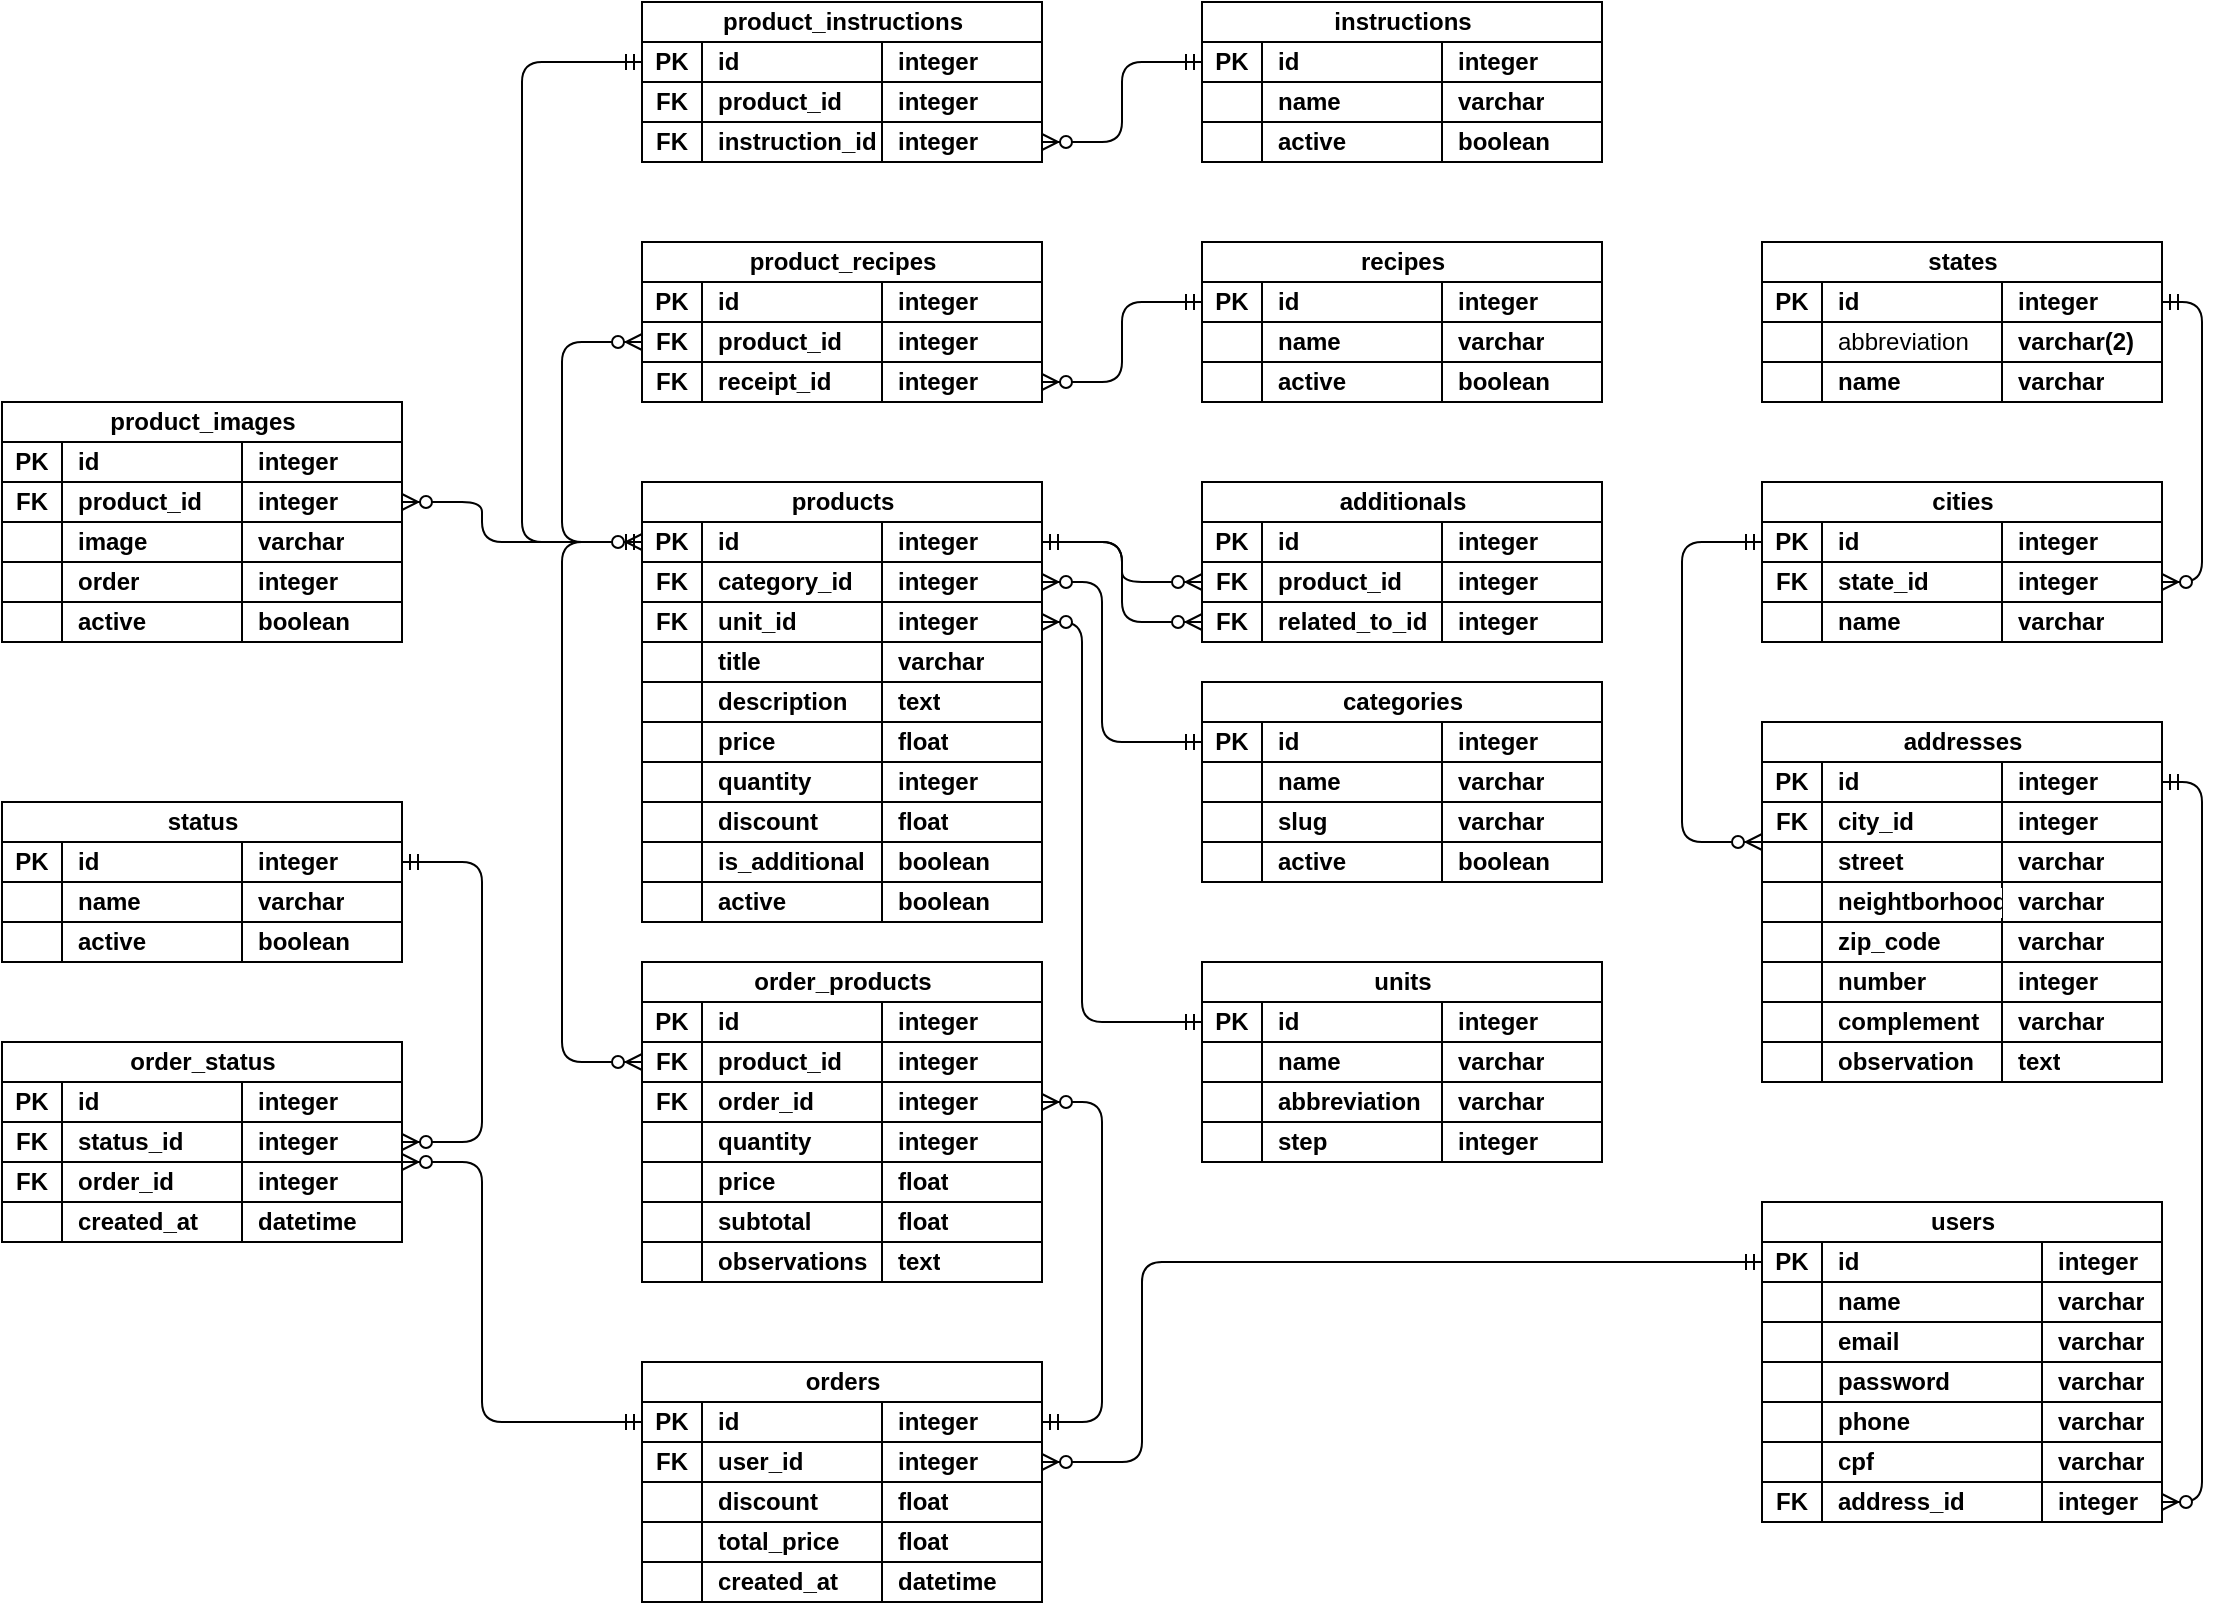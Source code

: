 <mxfile>
    <diagram name="Página-1" id="DVCs7b4mx6QnQ0nIVjnH">
        <mxGraphModel dx="1551" dy="1951" grid="1" gridSize="10" guides="1" tooltips="1" connect="1" arrows="1" fold="1" page="1" pageScale="1" pageWidth="1169" pageHeight="827" math="0" shadow="0">
            <root>
                <mxCell id="0"/>
                <mxCell id="1" parent="0"/>
                <mxCell id="e7bMt5IGwarip7KTahT3-1" value="users" style="shape=table;startSize=20;container=1;collapsible=1;childLayout=tableLayout;fixedRows=1;rowLines=0;fontStyle=1;align=center;resizeLast=1;html=1;" parent="1" vertex="1">
                    <mxGeometry x="920" y="-200" width="200" height="160" as="geometry"/>
                </mxCell>
                <mxCell id="e7bMt5IGwarip7KTahT3-2" value="" style="shape=tableRow;horizontal=0;startSize=0;swimlaneHead=0;swimlaneBody=0;fillColor=none;collapsible=0;dropTarget=0;points=[[0,0.5],[1,0.5]];portConstraint=eastwest;top=0;left=0;right=0;bottom=1;" parent="e7bMt5IGwarip7KTahT3-1" vertex="1">
                    <mxGeometry y="20" width="200" height="20" as="geometry"/>
                </mxCell>
                <mxCell id="e7bMt5IGwarip7KTahT3-3" value="PK" style="shape=partialRectangle;connectable=0;fillColor=none;top=0;left=0;bottom=0;right=0;fontStyle=1;overflow=hidden;whiteSpace=wrap;html=1;" parent="e7bMt5IGwarip7KTahT3-2" vertex="1">
                    <mxGeometry width="30" height="20" as="geometry">
                        <mxRectangle width="30" height="20" as="alternateBounds"/>
                    </mxGeometry>
                </mxCell>
                <mxCell id="e7bMt5IGwarip7KTahT3-4" value="id" style="shape=partialRectangle;connectable=0;fillColor=none;top=0;left=0;bottom=0;right=0;align=left;spacingLeft=6;fontStyle=1;overflow=hidden;whiteSpace=wrap;html=1;" parent="e7bMt5IGwarip7KTahT3-2" vertex="1">
                    <mxGeometry x="30" width="110" height="20" as="geometry">
                        <mxRectangle width="110" height="20" as="alternateBounds"/>
                    </mxGeometry>
                </mxCell>
                <mxCell id="e7bMt5IGwarip7KTahT3-5" value="integer" style="shape=partialRectangle;connectable=0;fillColor=none;top=0;left=0;bottom=0;right=0;align=left;spacingLeft=6;fontStyle=1;overflow=hidden;whiteSpace=wrap;html=1;" parent="e7bMt5IGwarip7KTahT3-2" vertex="1">
                    <mxGeometry x="140" width="60" height="20" as="geometry">
                        <mxRectangle width="60" height="20" as="alternateBounds"/>
                    </mxGeometry>
                </mxCell>
                <mxCell id="e7bMt5IGwarip7KTahT3-6" value="" style="shape=tableRow;horizontal=0;startSize=0;swimlaneHead=0;swimlaneBody=0;fillColor=none;collapsible=0;dropTarget=0;points=[[0,0.5],[1,0.5]];portConstraint=eastwest;top=0;left=0;right=0;bottom=1;" parent="e7bMt5IGwarip7KTahT3-1" vertex="1">
                    <mxGeometry y="40" width="200" height="20" as="geometry"/>
                </mxCell>
                <mxCell id="e7bMt5IGwarip7KTahT3-7" value="" style="shape=partialRectangle;connectable=0;fillColor=none;top=0;left=0;bottom=0;right=0;fontStyle=1;overflow=hidden;whiteSpace=wrap;html=1;" parent="e7bMt5IGwarip7KTahT3-6" vertex="1">
                    <mxGeometry width="30" height="20" as="geometry">
                        <mxRectangle width="30" height="20" as="alternateBounds"/>
                    </mxGeometry>
                </mxCell>
                <mxCell id="e7bMt5IGwarip7KTahT3-8" value="name" style="shape=partialRectangle;connectable=0;fillColor=none;top=0;left=0;bottom=0;right=0;align=left;spacingLeft=6;fontStyle=1;overflow=hidden;whiteSpace=wrap;html=1;" parent="e7bMt5IGwarip7KTahT3-6" vertex="1">
                    <mxGeometry x="30" width="110" height="20" as="geometry">
                        <mxRectangle width="110" height="20" as="alternateBounds"/>
                    </mxGeometry>
                </mxCell>
                <mxCell id="e7bMt5IGwarip7KTahT3-9" value="varchar" style="shape=partialRectangle;connectable=0;fillColor=none;top=0;left=0;bottom=0;right=0;align=left;spacingLeft=6;fontStyle=1;overflow=hidden;whiteSpace=wrap;html=1;" parent="e7bMt5IGwarip7KTahT3-6" vertex="1">
                    <mxGeometry x="140" width="60" height="20" as="geometry">
                        <mxRectangle width="60" height="20" as="alternateBounds"/>
                    </mxGeometry>
                </mxCell>
                <mxCell id="e7bMt5IGwarip7KTahT3-10" value="" style="shape=tableRow;horizontal=0;startSize=0;swimlaneHead=0;swimlaneBody=0;fillColor=none;collapsible=0;dropTarget=0;points=[[0,0.5],[1,0.5]];portConstraint=eastwest;top=0;left=0;right=0;bottom=1;" parent="e7bMt5IGwarip7KTahT3-1" vertex="1">
                    <mxGeometry y="60" width="200" height="20" as="geometry"/>
                </mxCell>
                <mxCell id="e7bMt5IGwarip7KTahT3-11" value="" style="shape=partialRectangle;connectable=0;fillColor=none;top=0;left=0;bottom=0;right=0;fontStyle=1;overflow=hidden;whiteSpace=wrap;html=1;" parent="e7bMt5IGwarip7KTahT3-10" vertex="1">
                    <mxGeometry width="30" height="20" as="geometry">
                        <mxRectangle width="30" height="20" as="alternateBounds"/>
                    </mxGeometry>
                </mxCell>
                <mxCell id="e7bMt5IGwarip7KTahT3-12" value="email" style="shape=partialRectangle;connectable=0;fillColor=none;top=0;left=0;bottom=0;right=0;align=left;spacingLeft=6;fontStyle=1;overflow=hidden;whiteSpace=wrap;html=1;" parent="e7bMt5IGwarip7KTahT3-10" vertex="1">
                    <mxGeometry x="30" width="110" height="20" as="geometry">
                        <mxRectangle width="110" height="20" as="alternateBounds"/>
                    </mxGeometry>
                </mxCell>
                <mxCell id="e7bMt5IGwarip7KTahT3-13" value="varchar" style="shape=partialRectangle;connectable=0;fillColor=none;top=0;left=0;bottom=0;right=0;align=left;spacingLeft=6;fontStyle=1;overflow=hidden;whiteSpace=wrap;html=1;" parent="e7bMt5IGwarip7KTahT3-10" vertex="1">
                    <mxGeometry x="140" width="60" height="20" as="geometry">
                        <mxRectangle width="60" height="20" as="alternateBounds"/>
                    </mxGeometry>
                </mxCell>
                <mxCell id="e7bMt5IGwarip7KTahT3-14" value="" style="shape=tableRow;horizontal=0;startSize=0;swimlaneHead=0;swimlaneBody=0;fillColor=none;collapsible=0;dropTarget=0;points=[[0,0.5],[1,0.5]];portConstraint=eastwest;top=0;left=0;right=0;bottom=1;" parent="e7bMt5IGwarip7KTahT3-1" vertex="1">
                    <mxGeometry y="80" width="200" height="20" as="geometry"/>
                </mxCell>
                <mxCell id="e7bMt5IGwarip7KTahT3-15" value="" style="shape=partialRectangle;connectable=0;fillColor=none;top=0;left=0;bottom=0;right=0;fontStyle=1;overflow=hidden;whiteSpace=wrap;html=1;" parent="e7bMt5IGwarip7KTahT3-14" vertex="1">
                    <mxGeometry width="30" height="20" as="geometry">
                        <mxRectangle width="30" height="20" as="alternateBounds"/>
                    </mxGeometry>
                </mxCell>
                <mxCell id="e7bMt5IGwarip7KTahT3-16" value="password" style="shape=partialRectangle;connectable=0;fillColor=none;top=0;left=0;bottom=0;right=0;align=left;spacingLeft=6;fontStyle=1;overflow=hidden;whiteSpace=wrap;html=1;" parent="e7bMt5IGwarip7KTahT3-14" vertex="1">
                    <mxGeometry x="30" width="110" height="20" as="geometry">
                        <mxRectangle width="110" height="20" as="alternateBounds"/>
                    </mxGeometry>
                </mxCell>
                <mxCell id="e7bMt5IGwarip7KTahT3-17" value="varchar" style="shape=partialRectangle;connectable=0;fillColor=none;top=0;left=0;bottom=0;right=0;align=left;spacingLeft=6;fontStyle=1;overflow=hidden;whiteSpace=wrap;html=1;" parent="e7bMt5IGwarip7KTahT3-14" vertex="1">
                    <mxGeometry x="140" width="60" height="20" as="geometry">
                        <mxRectangle width="60" height="20" as="alternateBounds"/>
                    </mxGeometry>
                </mxCell>
                <mxCell id="e7bMt5IGwarip7KTahT3-18" value="" style="shape=tableRow;horizontal=0;startSize=0;swimlaneHead=0;swimlaneBody=0;fillColor=none;collapsible=0;dropTarget=0;points=[[0,0.5],[1,0.5]];portConstraint=eastwest;top=0;left=0;right=0;bottom=1;" parent="e7bMt5IGwarip7KTahT3-1" vertex="1">
                    <mxGeometry y="100" width="200" height="20" as="geometry"/>
                </mxCell>
                <mxCell id="e7bMt5IGwarip7KTahT3-19" value="" style="shape=partialRectangle;connectable=0;fillColor=none;top=0;left=0;bottom=0;right=0;fontStyle=1;overflow=hidden;whiteSpace=wrap;html=1;" parent="e7bMt5IGwarip7KTahT3-18" vertex="1">
                    <mxGeometry width="30" height="20" as="geometry">
                        <mxRectangle width="30" height="20" as="alternateBounds"/>
                    </mxGeometry>
                </mxCell>
                <mxCell id="e7bMt5IGwarip7KTahT3-20" value="phone" style="shape=partialRectangle;connectable=0;fillColor=none;top=0;left=0;bottom=0;right=0;align=left;spacingLeft=6;fontStyle=1;overflow=hidden;whiteSpace=wrap;html=1;" parent="e7bMt5IGwarip7KTahT3-18" vertex="1">
                    <mxGeometry x="30" width="110" height="20" as="geometry">
                        <mxRectangle width="110" height="20" as="alternateBounds"/>
                    </mxGeometry>
                </mxCell>
                <mxCell id="e7bMt5IGwarip7KTahT3-21" value="varchar" style="shape=partialRectangle;connectable=0;fillColor=none;top=0;left=0;bottom=0;right=0;align=left;spacingLeft=6;fontStyle=1;overflow=hidden;whiteSpace=wrap;html=1;" parent="e7bMt5IGwarip7KTahT3-18" vertex="1">
                    <mxGeometry x="140" width="60" height="20" as="geometry">
                        <mxRectangle width="60" height="20" as="alternateBounds"/>
                    </mxGeometry>
                </mxCell>
                <mxCell id="e7bMt5IGwarip7KTahT3-27" value="" style="shape=tableRow;horizontal=0;startSize=0;swimlaneHead=0;swimlaneBody=0;fillColor=none;collapsible=0;dropTarget=0;points=[[0,0.5],[1,0.5]];portConstraint=eastwest;top=0;left=0;right=0;bottom=1;" parent="e7bMt5IGwarip7KTahT3-1" vertex="1">
                    <mxGeometry y="120" width="200" height="20" as="geometry"/>
                </mxCell>
                <mxCell id="e7bMt5IGwarip7KTahT3-28" value="" style="shape=partialRectangle;connectable=0;fillColor=none;top=0;left=0;bottom=0;right=0;fontStyle=1;overflow=hidden;whiteSpace=wrap;html=1;" parent="e7bMt5IGwarip7KTahT3-27" vertex="1">
                    <mxGeometry width="30" height="20" as="geometry">
                        <mxRectangle width="30" height="20" as="alternateBounds"/>
                    </mxGeometry>
                </mxCell>
                <mxCell id="e7bMt5IGwarip7KTahT3-29" value="cpf" style="shape=partialRectangle;connectable=0;fillColor=none;top=0;left=0;bottom=0;right=0;align=left;spacingLeft=6;fontStyle=1;overflow=hidden;whiteSpace=wrap;html=1;" parent="e7bMt5IGwarip7KTahT3-27" vertex="1">
                    <mxGeometry x="30" width="110" height="20" as="geometry">
                        <mxRectangle width="110" height="20" as="alternateBounds"/>
                    </mxGeometry>
                </mxCell>
                <mxCell id="e7bMt5IGwarip7KTahT3-30" value="varchar" style="shape=partialRectangle;connectable=0;fillColor=none;top=0;left=0;bottom=0;right=0;align=left;spacingLeft=6;fontStyle=1;overflow=hidden;whiteSpace=wrap;html=1;" parent="e7bMt5IGwarip7KTahT3-27" vertex="1">
                    <mxGeometry x="140" width="60" height="20" as="geometry">
                        <mxRectangle width="60" height="20" as="alternateBounds"/>
                    </mxGeometry>
                </mxCell>
                <mxCell id="e7bMt5IGwarip7KTahT3-23" value="" style="shape=tableRow;horizontal=0;startSize=0;swimlaneHead=0;swimlaneBody=0;fillColor=none;collapsible=0;dropTarget=0;points=[[0,0.5],[1,0.5]];portConstraint=eastwest;top=0;left=0;right=0;bottom=1;" parent="e7bMt5IGwarip7KTahT3-1" vertex="1">
                    <mxGeometry y="140" width="200" height="20" as="geometry"/>
                </mxCell>
                <mxCell id="e7bMt5IGwarip7KTahT3-24" value="FK" style="shape=partialRectangle;connectable=0;fillColor=none;top=0;left=0;bottom=0;right=0;fontStyle=1;overflow=hidden;whiteSpace=wrap;html=1;" parent="e7bMt5IGwarip7KTahT3-23" vertex="1">
                    <mxGeometry width="30" height="20" as="geometry">
                        <mxRectangle width="30" height="20" as="alternateBounds"/>
                    </mxGeometry>
                </mxCell>
                <mxCell id="e7bMt5IGwarip7KTahT3-25" value="address_id" style="shape=partialRectangle;connectable=0;fillColor=none;top=0;left=0;bottom=0;right=0;align=left;spacingLeft=6;fontStyle=1;overflow=hidden;whiteSpace=wrap;html=1;" parent="e7bMt5IGwarip7KTahT3-23" vertex="1">
                    <mxGeometry x="30" width="110" height="20" as="geometry">
                        <mxRectangle width="110" height="20" as="alternateBounds"/>
                    </mxGeometry>
                </mxCell>
                <mxCell id="e7bMt5IGwarip7KTahT3-26" value="integer" style="shape=partialRectangle;connectable=0;fillColor=none;top=0;left=0;bottom=0;right=0;align=left;spacingLeft=6;fontStyle=1;overflow=hidden;whiteSpace=wrap;html=1;" parent="e7bMt5IGwarip7KTahT3-23" vertex="1">
                    <mxGeometry x="140" width="60" height="20" as="geometry">
                        <mxRectangle width="60" height="20" as="alternateBounds"/>
                    </mxGeometry>
                </mxCell>
                <mxCell id="e7bMt5IGwarip7KTahT3-93" value="orders" style="shape=table;startSize=20;container=1;collapsible=1;childLayout=tableLayout;fixedRows=1;rowLines=0;fontStyle=1;align=center;resizeLast=1;html=1;fontFamily=Helvetica;fontSize=12;fontColor=default;labelBackgroundColor=default;" parent="1" vertex="1">
                    <mxGeometry x="360" y="-120" width="200" height="120" as="geometry"/>
                </mxCell>
                <mxCell id="e7bMt5IGwarip7KTahT3-94" value="" style="shape=tableRow;horizontal=0;startSize=0;swimlaneHead=0;swimlaneBody=0;fillColor=none;collapsible=0;dropTarget=0;points=[[0,0.5],[1,0.5]];portConstraint=eastwest;top=0;left=0;right=0;bottom=1;fontFamily=Helvetica;fontSize=12;fontColor=default;labelBackgroundColor=default;" parent="e7bMt5IGwarip7KTahT3-93" vertex="1">
                    <mxGeometry y="20" width="200" height="20" as="geometry"/>
                </mxCell>
                <mxCell id="e7bMt5IGwarip7KTahT3-95" value="PK" style="shape=partialRectangle;connectable=0;fillColor=none;top=0;left=0;bottom=0;right=0;fontStyle=1;overflow=hidden;whiteSpace=wrap;html=1;fontFamily=Helvetica;fontSize=12;fontColor=default;labelBackgroundColor=default;" parent="e7bMt5IGwarip7KTahT3-94" vertex="1">
                    <mxGeometry width="30" height="20" as="geometry">
                        <mxRectangle width="30" height="20" as="alternateBounds"/>
                    </mxGeometry>
                </mxCell>
                <mxCell id="e7bMt5IGwarip7KTahT3-96" value="id" style="shape=partialRectangle;connectable=0;fillColor=none;top=0;left=0;bottom=0;right=0;align=left;spacingLeft=6;fontStyle=1;overflow=hidden;whiteSpace=wrap;html=1;fontFamily=Helvetica;fontSize=12;fontColor=default;labelBackgroundColor=default;" parent="e7bMt5IGwarip7KTahT3-94" vertex="1">
                    <mxGeometry x="30" width="90" height="20" as="geometry">
                        <mxRectangle width="90" height="20" as="alternateBounds"/>
                    </mxGeometry>
                </mxCell>
                <mxCell id="e7bMt5IGwarip7KTahT3-97" value="integer" style="shape=partialRectangle;connectable=0;fillColor=none;top=0;left=0;bottom=0;right=0;align=left;spacingLeft=6;fontStyle=1;overflow=hidden;whiteSpace=wrap;html=1;fontFamily=Helvetica;fontSize=12;fontColor=default;labelBackgroundColor=default;" parent="e7bMt5IGwarip7KTahT3-94" vertex="1">
                    <mxGeometry x="120" width="80" height="20" as="geometry">
                        <mxRectangle width="80" height="20" as="alternateBounds"/>
                    </mxGeometry>
                </mxCell>
                <mxCell id="e7bMt5IGwarip7KTahT3-375" value="" style="shape=tableRow;horizontal=0;startSize=0;swimlaneHead=0;swimlaneBody=0;fillColor=none;collapsible=0;dropTarget=0;points=[[0,0.5],[1,0.5]];portConstraint=eastwest;top=0;left=0;right=0;bottom=1;fontFamily=Helvetica;fontSize=12;fontColor=default;labelBackgroundColor=default;" parent="e7bMt5IGwarip7KTahT3-93" vertex="1">
                    <mxGeometry y="40" width="200" height="20" as="geometry"/>
                </mxCell>
                <mxCell id="e7bMt5IGwarip7KTahT3-376" value="FK" style="shape=partialRectangle;connectable=0;fillColor=none;top=0;left=0;bottom=0;right=0;fontStyle=1;overflow=hidden;whiteSpace=wrap;html=1;fontFamily=Helvetica;fontSize=12;fontColor=default;labelBackgroundColor=default;" parent="e7bMt5IGwarip7KTahT3-375" vertex="1">
                    <mxGeometry width="30" height="20" as="geometry">
                        <mxRectangle width="30" height="20" as="alternateBounds"/>
                    </mxGeometry>
                </mxCell>
                <mxCell id="e7bMt5IGwarip7KTahT3-377" value="user_id" style="shape=partialRectangle;connectable=0;fillColor=none;top=0;left=0;bottom=0;right=0;align=left;spacingLeft=6;fontStyle=1;overflow=hidden;whiteSpace=wrap;html=1;fontFamily=Helvetica;fontSize=12;fontColor=default;labelBackgroundColor=default;" parent="e7bMt5IGwarip7KTahT3-375" vertex="1">
                    <mxGeometry x="30" width="90" height="20" as="geometry">
                        <mxRectangle width="90" height="20" as="alternateBounds"/>
                    </mxGeometry>
                </mxCell>
                <mxCell id="e7bMt5IGwarip7KTahT3-378" value="integer" style="shape=partialRectangle;connectable=0;fillColor=none;top=0;left=0;bottom=0;right=0;align=left;spacingLeft=6;fontStyle=1;overflow=hidden;whiteSpace=wrap;html=1;fontFamily=Helvetica;fontSize=12;fontColor=default;labelBackgroundColor=default;" parent="e7bMt5IGwarip7KTahT3-375" vertex="1">
                    <mxGeometry x="120" width="80" height="20" as="geometry">
                        <mxRectangle width="80" height="20" as="alternateBounds"/>
                    </mxGeometry>
                </mxCell>
                <mxCell id="e7bMt5IGwarip7KTahT3-102" value="" style="shape=tableRow;horizontal=0;startSize=0;swimlaneHead=0;swimlaneBody=0;fillColor=none;collapsible=0;dropTarget=0;points=[[0,0.5],[1,0.5]];portConstraint=eastwest;top=0;left=0;right=0;bottom=1;fontFamily=Helvetica;fontSize=12;fontColor=default;labelBackgroundColor=default;" parent="e7bMt5IGwarip7KTahT3-93" vertex="1">
                    <mxGeometry y="60" width="200" height="20" as="geometry"/>
                </mxCell>
                <mxCell id="e7bMt5IGwarip7KTahT3-103" value="" style="shape=partialRectangle;connectable=0;fillColor=none;top=0;left=0;bottom=0;right=0;fontStyle=1;overflow=hidden;whiteSpace=wrap;html=1;fontFamily=Helvetica;fontSize=12;fontColor=default;labelBackgroundColor=default;" parent="e7bMt5IGwarip7KTahT3-102" vertex="1">
                    <mxGeometry width="30" height="20" as="geometry">
                        <mxRectangle width="30" height="20" as="alternateBounds"/>
                    </mxGeometry>
                </mxCell>
                <mxCell id="e7bMt5IGwarip7KTahT3-104" value="discount" style="shape=partialRectangle;connectable=0;fillColor=none;top=0;left=0;bottom=0;right=0;align=left;spacingLeft=6;fontStyle=1;overflow=hidden;whiteSpace=wrap;html=1;fontFamily=Helvetica;fontSize=12;fontColor=default;labelBackgroundColor=default;" parent="e7bMt5IGwarip7KTahT3-102" vertex="1">
                    <mxGeometry x="30" width="90" height="20" as="geometry">
                        <mxRectangle width="90" height="20" as="alternateBounds"/>
                    </mxGeometry>
                </mxCell>
                <mxCell id="e7bMt5IGwarip7KTahT3-105" value="float" style="shape=partialRectangle;connectable=0;fillColor=none;top=0;left=0;bottom=0;right=0;align=left;spacingLeft=6;fontStyle=1;overflow=hidden;whiteSpace=wrap;html=1;fontFamily=Helvetica;fontSize=12;fontColor=default;labelBackgroundColor=default;" parent="e7bMt5IGwarip7KTahT3-102" vertex="1">
                    <mxGeometry x="120" width="80" height="20" as="geometry">
                        <mxRectangle width="80" height="20" as="alternateBounds"/>
                    </mxGeometry>
                </mxCell>
                <mxCell id="e7bMt5IGwarip7KTahT3-114" value="" style="shape=tableRow;horizontal=0;startSize=0;swimlaneHead=0;swimlaneBody=0;fillColor=none;collapsible=0;dropTarget=0;points=[[0,0.5],[1,0.5]];portConstraint=eastwest;top=0;left=0;right=0;bottom=1;fontFamily=Helvetica;fontSize=12;fontColor=default;labelBackgroundColor=default;" parent="e7bMt5IGwarip7KTahT3-93" vertex="1">
                    <mxGeometry y="80" width="200" height="20" as="geometry"/>
                </mxCell>
                <mxCell id="e7bMt5IGwarip7KTahT3-115" value="" style="shape=partialRectangle;connectable=0;fillColor=none;top=0;left=0;bottom=0;right=0;fontStyle=1;overflow=hidden;whiteSpace=wrap;html=1;fontFamily=Helvetica;fontSize=12;fontColor=default;labelBackgroundColor=default;" parent="e7bMt5IGwarip7KTahT3-114" vertex="1">
                    <mxGeometry width="30" height="20" as="geometry">
                        <mxRectangle width="30" height="20" as="alternateBounds"/>
                    </mxGeometry>
                </mxCell>
                <mxCell id="e7bMt5IGwarip7KTahT3-116" value="total_price" style="shape=partialRectangle;connectable=0;fillColor=none;top=0;left=0;bottom=0;right=0;align=left;spacingLeft=6;fontStyle=1;overflow=hidden;whiteSpace=wrap;html=1;fontFamily=Helvetica;fontSize=12;fontColor=default;labelBackgroundColor=default;" parent="e7bMt5IGwarip7KTahT3-114" vertex="1">
                    <mxGeometry x="30" width="90" height="20" as="geometry">
                        <mxRectangle width="90" height="20" as="alternateBounds"/>
                    </mxGeometry>
                </mxCell>
                <mxCell id="e7bMt5IGwarip7KTahT3-117" value="float" style="shape=partialRectangle;connectable=0;fillColor=none;top=0;left=0;bottom=0;right=0;align=left;spacingLeft=6;fontStyle=1;overflow=hidden;whiteSpace=wrap;html=1;fontFamily=Helvetica;fontSize=12;fontColor=default;labelBackgroundColor=default;" parent="e7bMt5IGwarip7KTahT3-114" vertex="1">
                    <mxGeometry x="120" width="80" height="20" as="geometry">
                        <mxRectangle width="80" height="20" as="alternateBounds"/>
                    </mxGeometry>
                </mxCell>
                <mxCell id="e7bMt5IGwarip7KTahT3-118" value="" style="shape=tableRow;horizontal=0;startSize=0;swimlaneHead=0;swimlaneBody=0;fillColor=none;collapsible=0;dropTarget=0;points=[[0,0.5],[1,0.5]];portConstraint=eastwest;top=0;left=0;right=0;bottom=1;fontFamily=Helvetica;fontSize=12;fontColor=default;labelBackgroundColor=default;" parent="e7bMt5IGwarip7KTahT3-93" vertex="1">
                    <mxGeometry y="100" width="200" height="20" as="geometry"/>
                </mxCell>
                <mxCell id="e7bMt5IGwarip7KTahT3-119" value="" style="shape=partialRectangle;connectable=0;fillColor=none;top=0;left=0;bottom=0;right=0;fontStyle=1;overflow=hidden;whiteSpace=wrap;html=1;fontFamily=Helvetica;fontSize=12;fontColor=default;labelBackgroundColor=default;" parent="e7bMt5IGwarip7KTahT3-118" vertex="1">
                    <mxGeometry width="30" height="20" as="geometry">
                        <mxRectangle width="30" height="20" as="alternateBounds"/>
                    </mxGeometry>
                </mxCell>
                <mxCell id="e7bMt5IGwarip7KTahT3-120" value="created_at" style="shape=partialRectangle;connectable=0;fillColor=none;top=0;left=0;bottom=0;right=0;align=left;spacingLeft=6;fontStyle=1;overflow=hidden;whiteSpace=wrap;html=1;fontFamily=Helvetica;fontSize=12;fontColor=default;labelBackgroundColor=default;" parent="e7bMt5IGwarip7KTahT3-118" vertex="1">
                    <mxGeometry x="30" width="90" height="20" as="geometry">
                        <mxRectangle width="90" height="20" as="alternateBounds"/>
                    </mxGeometry>
                </mxCell>
                <mxCell id="e7bMt5IGwarip7KTahT3-121" value="datetime" style="shape=partialRectangle;connectable=0;fillColor=none;top=0;left=0;bottom=0;right=0;align=left;spacingLeft=6;fontStyle=1;overflow=hidden;whiteSpace=wrap;html=1;fontFamily=Helvetica;fontSize=12;fontColor=default;labelBackgroundColor=default;" parent="e7bMt5IGwarip7KTahT3-118" vertex="1">
                    <mxGeometry x="120" width="80" height="20" as="geometry">
                        <mxRectangle width="80" height="20" as="alternateBounds"/>
                    </mxGeometry>
                </mxCell>
                <mxCell id="e7bMt5IGwarip7KTahT3-126" value="status" style="shape=table;startSize=20;container=1;collapsible=1;childLayout=tableLayout;fixedRows=1;rowLines=0;fontStyle=1;align=center;resizeLast=1;html=1;fontFamily=Helvetica;fontSize=12;fontColor=default;labelBackgroundColor=default;" parent="1" vertex="1">
                    <mxGeometry x="40" y="-400" width="200" height="80" as="geometry"/>
                </mxCell>
                <mxCell id="e7bMt5IGwarip7KTahT3-127" value="" style="shape=tableRow;horizontal=0;startSize=0;swimlaneHead=0;swimlaneBody=0;fillColor=none;collapsible=0;dropTarget=0;points=[[0,0.5],[1,0.5]];portConstraint=eastwest;top=0;left=0;right=0;bottom=1;fontFamily=Helvetica;fontSize=12;fontColor=default;labelBackgroundColor=default;" parent="e7bMt5IGwarip7KTahT3-126" vertex="1">
                    <mxGeometry y="20" width="200" height="20" as="geometry"/>
                </mxCell>
                <mxCell id="e7bMt5IGwarip7KTahT3-128" value="PK" style="shape=partialRectangle;connectable=0;fillColor=none;top=0;left=0;bottom=0;right=0;fontStyle=1;overflow=hidden;whiteSpace=wrap;html=1;fontFamily=Helvetica;fontSize=12;fontColor=default;labelBackgroundColor=default;" parent="e7bMt5IGwarip7KTahT3-127" vertex="1">
                    <mxGeometry width="30" height="20" as="geometry">
                        <mxRectangle width="30" height="20" as="alternateBounds"/>
                    </mxGeometry>
                </mxCell>
                <mxCell id="e7bMt5IGwarip7KTahT3-129" value="id" style="shape=partialRectangle;connectable=0;fillColor=none;top=0;left=0;bottom=0;right=0;align=left;spacingLeft=6;fontStyle=1;overflow=hidden;whiteSpace=wrap;html=1;fontFamily=Helvetica;fontSize=12;fontColor=default;labelBackgroundColor=default;" parent="e7bMt5IGwarip7KTahT3-127" vertex="1">
                    <mxGeometry x="30" width="90" height="20" as="geometry">
                        <mxRectangle width="90" height="20" as="alternateBounds"/>
                    </mxGeometry>
                </mxCell>
                <mxCell id="e7bMt5IGwarip7KTahT3-130" value="integer" style="shape=partialRectangle;connectable=0;fillColor=none;top=0;left=0;bottom=0;right=0;align=left;spacingLeft=6;fontStyle=1;overflow=hidden;whiteSpace=wrap;html=1;fontFamily=Helvetica;fontSize=12;fontColor=default;labelBackgroundColor=default;" parent="e7bMt5IGwarip7KTahT3-127" vertex="1">
                    <mxGeometry x="120" width="80" height="20" as="geometry">
                        <mxRectangle width="80" height="20" as="alternateBounds"/>
                    </mxGeometry>
                </mxCell>
                <mxCell id="e7bMt5IGwarip7KTahT3-131" value="" style="shape=tableRow;horizontal=0;startSize=0;swimlaneHead=0;swimlaneBody=0;fillColor=none;collapsible=0;dropTarget=0;points=[[0,0.5],[1,0.5]];portConstraint=eastwest;top=0;left=0;right=0;bottom=1;fontFamily=Helvetica;fontSize=12;fontColor=default;labelBackgroundColor=default;" parent="e7bMt5IGwarip7KTahT3-126" vertex="1">
                    <mxGeometry y="40" width="200" height="20" as="geometry"/>
                </mxCell>
                <mxCell id="e7bMt5IGwarip7KTahT3-132" value="" style="shape=partialRectangle;connectable=0;fillColor=none;top=0;left=0;bottom=0;right=0;fontStyle=1;overflow=hidden;whiteSpace=wrap;html=1;fontFamily=Helvetica;fontSize=12;fontColor=default;labelBackgroundColor=default;" parent="e7bMt5IGwarip7KTahT3-131" vertex="1">
                    <mxGeometry width="30" height="20" as="geometry">
                        <mxRectangle width="30" height="20" as="alternateBounds"/>
                    </mxGeometry>
                </mxCell>
                <mxCell id="e7bMt5IGwarip7KTahT3-133" value="name" style="shape=partialRectangle;connectable=0;fillColor=none;top=0;left=0;bottom=0;right=0;align=left;spacingLeft=6;fontStyle=1;overflow=hidden;whiteSpace=wrap;html=1;fontFamily=Helvetica;fontSize=12;fontColor=default;labelBackgroundColor=default;" parent="e7bMt5IGwarip7KTahT3-131" vertex="1">
                    <mxGeometry x="30" width="90" height="20" as="geometry">
                        <mxRectangle width="90" height="20" as="alternateBounds"/>
                    </mxGeometry>
                </mxCell>
                <mxCell id="e7bMt5IGwarip7KTahT3-134" value="varchar" style="shape=partialRectangle;connectable=0;fillColor=none;top=0;left=0;bottom=0;right=0;align=left;spacingLeft=6;fontStyle=1;overflow=hidden;whiteSpace=wrap;html=1;fontFamily=Helvetica;fontSize=12;fontColor=default;labelBackgroundColor=default;" parent="e7bMt5IGwarip7KTahT3-131" vertex="1">
                    <mxGeometry x="120" width="80" height="20" as="geometry">
                        <mxRectangle width="80" height="20" as="alternateBounds"/>
                    </mxGeometry>
                </mxCell>
                <mxCell id="e7bMt5IGwarip7KTahT3-135" value="" style="shape=tableRow;horizontal=0;startSize=0;swimlaneHead=0;swimlaneBody=0;fillColor=none;collapsible=0;dropTarget=0;points=[[0,0.5],[1,0.5]];portConstraint=eastwest;top=0;left=0;right=0;bottom=1;fontFamily=Helvetica;fontSize=12;fontColor=default;labelBackgroundColor=default;" parent="e7bMt5IGwarip7KTahT3-126" vertex="1">
                    <mxGeometry y="60" width="200" height="20" as="geometry"/>
                </mxCell>
                <mxCell id="e7bMt5IGwarip7KTahT3-136" value="" style="shape=partialRectangle;connectable=0;fillColor=none;top=0;left=0;bottom=0;right=0;fontStyle=1;overflow=hidden;whiteSpace=wrap;html=1;fontFamily=Helvetica;fontSize=12;fontColor=default;labelBackgroundColor=default;" parent="e7bMt5IGwarip7KTahT3-135" vertex="1">
                    <mxGeometry width="30" height="20" as="geometry">
                        <mxRectangle width="30" height="20" as="alternateBounds"/>
                    </mxGeometry>
                </mxCell>
                <mxCell id="e7bMt5IGwarip7KTahT3-137" value="active" style="shape=partialRectangle;connectable=0;fillColor=none;top=0;left=0;bottom=0;right=0;align=left;spacingLeft=6;fontStyle=1;overflow=hidden;whiteSpace=wrap;html=1;fontFamily=Helvetica;fontSize=12;fontColor=default;labelBackgroundColor=default;" parent="e7bMt5IGwarip7KTahT3-135" vertex="1">
                    <mxGeometry x="30" width="90" height="20" as="geometry">
                        <mxRectangle width="90" height="20" as="alternateBounds"/>
                    </mxGeometry>
                </mxCell>
                <mxCell id="e7bMt5IGwarip7KTahT3-138" value="boolean" style="shape=partialRectangle;connectable=0;fillColor=none;top=0;left=0;bottom=0;right=0;align=left;spacingLeft=6;fontStyle=1;overflow=hidden;whiteSpace=wrap;html=1;fontFamily=Helvetica;fontSize=12;fontColor=default;labelBackgroundColor=default;" parent="e7bMt5IGwarip7KTahT3-135" vertex="1">
                    <mxGeometry x="120" width="80" height="20" as="geometry">
                        <mxRectangle width="80" height="20" as="alternateBounds"/>
                    </mxGeometry>
                </mxCell>
                <mxCell id="e7bMt5IGwarip7KTahT3-139" value="order_status" style="shape=table;startSize=20;container=1;collapsible=1;childLayout=tableLayout;fixedRows=1;rowLines=0;fontStyle=1;align=center;resizeLast=1;html=1;fontFamily=Helvetica;fontSize=12;fontColor=default;labelBackgroundColor=default;" parent="1" vertex="1">
                    <mxGeometry x="40" y="-280" width="200" height="100" as="geometry"/>
                </mxCell>
                <mxCell id="e7bMt5IGwarip7KTahT3-140" value="" style="shape=tableRow;horizontal=0;startSize=0;swimlaneHead=0;swimlaneBody=0;fillColor=none;collapsible=0;dropTarget=0;points=[[0,0.5],[1,0.5]];portConstraint=eastwest;top=0;left=0;right=0;bottom=1;fontFamily=Helvetica;fontSize=12;fontColor=default;labelBackgroundColor=default;" parent="e7bMt5IGwarip7KTahT3-139" vertex="1">
                    <mxGeometry y="20" width="200" height="20" as="geometry"/>
                </mxCell>
                <mxCell id="e7bMt5IGwarip7KTahT3-141" value="PK" style="shape=partialRectangle;connectable=0;fillColor=none;top=0;left=0;bottom=0;right=0;fontStyle=1;overflow=hidden;whiteSpace=wrap;html=1;fontFamily=Helvetica;fontSize=12;fontColor=default;labelBackgroundColor=default;" parent="e7bMt5IGwarip7KTahT3-140" vertex="1">
                    <mxGeometry width="30" height="20" as="geometry">
                        <mxRectangle width="30" height="20" as="alternateBounds"/>
                    </mxGeometry>
                </mxCell>
                <mxCell id="e7bMt5IGwarip7KTahT3-142" value="id" style="shape=partialRectangle;connectable=0;fillColor=none;top=0;left=0;bottom=0;right=0;align=left;spacingLeft=6;fontStyle=1;overflow=hidden;whiteSpace=wrap;html=1;fontFamily=Helvetica;fontSize=12;fontColor=default;labelBackgroundColor=default;" parent="e7bMt5IGwarip7KTahT3-140" vertex="1">
                    <mxGeometry x="30" width="90" height="20" as="geometry">
                        <mxRectangle width="90" height="20" as="alternateBounds"/>
                    </mxGeometry>
                </mxCell>
                <mxCell id="e7bMt5IGwarip7KTahT3-143" value="integer" style="shape=partialRectangle;connectable=0;fillColor=none;top=0;left=0;bottom=0;right=0;align=left;spacingLeft=6;fontStyle=1;overflow=hidden;whiteSpace=wrap;html=1;fontFamily=Helvetica;fontSize=12;fontColor=default;labelBackgroundColor=default;" parent="e7bMt5IGwarip7KTahT3-140" vertex="1">
                    <mxGeometry x="120" width="80" height="20" as="geometry">
                        <mxRectangle width="80" height="20" as="alternateBounds"/>
                    </mxGeometry>
                </mxCell>
                <mxCell id="e7bMt5IGwarip7KTahT3-148" value="" style="shape=tableRow;horizontal=0;startSize=0;swimlaneHead=0;swimlaneBody=0;fillColor=none;collapsible=0;dropTarget=0;points=[[0,0.5],[1,0.5]];portConstraint=eastwest;top=0;left=0;right=0;bottom=1;fontFamily=Helvetica;fontSize=12;fontColor=default;labelBackgroundColor=default;" parent="e7bMt5IGwarip7KTahT3-139" vertex="1">
                    <mxGeometry y="40" width="200" height="20" as="geometry"/>
                </mxCell>
                <mxCell id="e7bMt5IGwarip7KTahT3-149" value="FK" style="shape=partialRectangle;connectable=0;fillColor=none;top=0;left=0;bottom=0;right=0;fontStyle=1;overflow=hidden;whiteSpace=wrap;html=1;fontFamily=Helvetica;fontSize=12;fontColor=default;labelBackgroundColor=default;" parent="e7bMt5IGwarip7KTahT3-148" vertex="1">
                    <mxGeometry width="30" height="20" as="geometry">
                        <mxRectangle width="30" height="20" as="alternateBounds"/>
                    </mxGeometry>
                </mxCell>
                <mxCell id="e7bMt5IGwarip7KTahT3-150" value="status_id" style="shape=partialRectangle;connectable=0;fillColor=none;top=0;left=0;bottom=0;right=0;align=left;spacingLeft=6;fontStyle=1;overflow=hidden;whiteSpace=wrap;html=1;fontFamily=Helvetica;fontSize=12;fontColor=default;labelBackgroundColor=default;" parent="e7bMt5IGwarip7KTahT3-148" vertex="1">
                    <mxGeometry x="30" width="90" height="20" as="geometry">
                        <mxRectangle width="90" height="20" as="alternateBounds"/>
                    </mxGeometry>
                </mxCell>
                <mxCell id="e7bMt5IGwarip7KTahT3-151" value="integer" style="shape=partialRectangle;connectable=0;fillColor=none;top=0;left=0;bottom=0;right=0;align=left;spacingLeft=6;fontStyle=1;overflow=hidden;whiteSpace=wrap;html=1;fontFamily=Helvetica;fontSize=12;fontColor=default;labelBackgroundColor=default;" parent="e7bMt5IGwarip7KTahT3-148" vertex="1">
                    <mxGeometry x="120" width="80" height="20" as="geometry">
                        <mxRectangle width="80" height="20" as="alternateBounds"/>
                    </mxGeometry>
                </mxCell>
                <mxCell id="e7bMt5IGwarip7KTahT3-144" value="" style="shape=tableRow;horizontal=0;startSize=0;swimlaneHead=0;swimlaneBody=0;fillColor=none;collapsible=0;dropTarget=0;points=[[0,0.5],[1,0.5]];portConstraint=eastwest;top=0;left=0;right=0;bottom=1;fontFamily=Helvetica;fontSize=12;fontColor=default;labelBackgroundColor=default;" parent="e7bMt5IGwarip7KTahT3-139" vertex="1">
                    <mxGeometry y="60" width="200" height="20" as="geometry"/>
                </mxCell>
                <mxCell id="e7bMt5IGwarip7KTahT3-145" value="FK" style="shape=partialRectangle;connectable=0;fillColor=none;top=0;left=0;bottom=0;right=0;fontStyle=1;overflow=hidden;whiteSpace=wrap;html=1;fontFamily=Helvetica;fontSize=12;fontColor=default;labelBackgroundColor=default;" parent="e7bMt5IGwarip7KTahT3-144" vertex="1">
                    <mxGeometry width="30" height="20" as="geometry">
                        <mxRectangle width="30" height="20" as="alternateBounds"/>
                    </mxGeometry>
                </mxCell>
                <mxCell id="e7bMt5IGwarip7KTahT3-146" value="order_id" style="shape=partialRectangle;connectable=0;fillColor=none;top=0;left=0;bottom=0;right=0;align=left;spacingLeft=6;fontStyle=1;overflow=hidden;whiteSpace=wrap;html=1;fontFamily=Helvetica;fontSize=12;fontColor=default;labelBackgroundColor=default;" parent="e7bMt5IGwarip7KTahT3-144" vertex="1">
                    <mxGeometry x="30" width="90" height="20" as="geometry">
                        <mxRectangle width="90" height="20" as="alternateBounds"/>
                    </mxGeometry>
                </mxCell>
                <mxCell id="e7bMt5IGwarip7KTahT3-147" value="integer" style="shape=partialRectangle;connectable=0;fillColor=none;top=0;left=0;bottom=0;right=0;align=left;spacingLeft=6;fontStyle=1;overflow=hidden;whiteSpace=wrap;html=1;fontFamily=Helvetica;fontSize=12;fontColor=default;labelBackgroundColor=default;" parent="e7bMt5IGwarip7KTahT3-144" vertex="1">
                    <mxGeometry x="120" width="80" height="20" as="geometry">
                        <mxRectangle width="80" height="20" as="alternateBounds"/>
                    </mxGeometry>
                </mxCell>
                <mxCell id="e7bMt5IGwarip7KTahT3-152" value="" style="shape=tableRow;horizontal=0;startSize=0;swimlaneHead=0;swimlaneBody=0;fillColor=none;collapsible=0;dropTarget=0;points=[[0,0.5],[1,0.5]];portConstraint=eastwest;top=0;left=0;right=0;bottom=1;fontFamily=Helvetica;fontSize=12;fontColor=default;labelBackgroundColor=default;" parent="e7bMt5IGwarip7KTahT3-139" vertex="1">
                    <mxGeometry y="80" width="200" height="20" as="geometry"/>
                </mxCell>
                <mxCell id="e7bMt5IGwarip7KTahT3-153" value="" style="shape=partialRectangle;connectable=0;fillColor=none;top=0;left=0;bottom=0;right=0;fontStyle=1;overflow=hidden;whiteSpace=wrap;html=1;fontFamily=Helvetica;fontSize=12;fontColor=default;labelBackgroundColor=default;" parent="e7bMt5IGwarip7KTahT3-152" vertex="1">
                    <mxGeometry width="30" height="20" as="geometry">
                        <mxRectangle width="30" height="20" as="alternateBounds"/>
                    </mxGeometry>
                </mxCell>
                <mxCell id="e7bMt5IGwarip7KTahT3-154" value="created_at" style="shape=partialRectangle;connectable=0;fillColor=none;top=0;left=0;bottom=0;right=0;align=left;spacingLeft=6;fontStyle=1;overflow=hidden;whiteSpace=wrap;html=1;fontFamily=Helvetica;fontSize=12;fontColor=default;labelBackgroundColor=default;" parent="e7bMt5IGwarip7KTahT3-152" vertex="1">
                    <mxGeometry x="30" width="90" height="20" as="geometry">
                        <mxRectangle width="90" height="20" as="alternateBounds"/>
                    </mxGeometry>
                </mxCell>
                <mxCell id="e7bMt5IGwarip7KTahT3-155" value="datetime" style="shape=partialRectangle;connectable=0;fillColor=none;top=0;left=0;bottom=0;right=0;align=left;spacingLeft=6;fontStyle=1;overflow=hidden;whiteSpace=wrap;html=1;fontFamily=Helvetica;fontSize=12;fontColor=default;labelBackgroundColor=default;" parent="e7bMt5IGwarip7KTahT3-152" vertex="1">
                    <mxGeometry x="120" width="80" height="20" as="geometry">
                        <mxRectangle width="80" height="20" as="alternateBounds"/>
                    </mxGeometry>
                </mxCell>
                <mxCell id="e7bMt5IGwarip7KTahT3-156" value="order_products" style="shape=table;startSize=20;container=1;collapsible=1;childLayout=tableLayout;fixedRows=1;rowLines=0;fontStyle=1;align=center;resizeLast=1;html=1;fontFamily=Helvetica;fontSize=12;fontColor=default;labelBackgroundColor=default;" parent="1" vertex="1">
                    <mxGeometry x="360" y="-320" width="200" height="160" as="geometry"/>
                </mxCell>
                <mxCell id="e7bMt5IGwarip7KTahT3-157" value="" style="shape=tableRow;horizontal=0;startSize=0;swimlaneHead=0;swimlaneBody=0;fillColor=none;collapsible=0;dropTarget=0;points=[[0,0.5],[1,0.5]];portConstraint=eastwest;top=0;left=0;right=0;bottom=1;fontFamily=Helvetica;fontSize=12;fontColor=default;labelBackgroundColor=default;" parent="e7bMt5IGwarip7KTahT3-156" vertex="1">
                    <mxGeometry y="20" width="200" height="20" as="geometry"/>
                </mxCell>
                <mxCell id="e7bMt5IGwarip7KTahT3-158" value="PK" style="shape=partialRectangle;connectable=0;fillColor=none;top=0;left=0;bottom=0;right=0;fontStyle=1;overflow=hidden;whiteSpace=wrap;html=1;fontFamily=Helvetica;fontSize=12;fontColor=default;labelBackgroundColor=default;" parent="e7bMt5IGwarip7KTahT3-157" vertex="1">
                    <mxGeometry width="30" height="20" as="geometry">
                        <mxRectangle width="30" height="20" as="alternateBounds"/>
                    </mxGeometry>
                </mxCell>
                <mxCell id="e7bMt5IGwarip7KTahT3-159" value="id" style="shape=partialRectangle;connectable=0;fillColor=none;top=0;left=0;bottom=0;right=0;align=left;spacingLeft=6;fontStyle=1;overflow=hidden;whiteSpace=wrap;html=1;fontFamily=Helvetica;fontSize=12;fontColor=default;labelBackgroundColor=default;" parent="e7bMt5IGwarip7KTahT3-157" vertex="1">
                    <mxGeometry x="30" width="90" height="20" as="geometry">
                        <mxRectangle width="90" height="20" as="alternateBounds"/>
                    </mxGeometry>
                </mxCell>
                <mxCell id="e7bMt5IGwarip7KTahT3-160" value="integer" style="shape=partialRectangle;connectable=0;fillColor=none;top=0;left=0;bottom=0;right=0;align=left;spacingLeft=6;fontStyle=1;overflow=hidden;whiteSpace=wrap;html=1;fontFamily=Helvetica;fontSize=12;fontColor=default;labelBackgroundColor=default;" parent="e7bMt5IGwarip7KTahT3-157" vertex="1">
                    <mxGeometry x="120" width="80" height="20" as="geometry">
                        <mxRectangle width="80" height="20" as="alternateBounds"/>
                    </mxGeometry>
                </mxCell>
                <mxCell id="e7bMt5IGwarip7KTahT3-161" value="" style="shape=tableRow;horizontal=0;startSize=0;swimlaneHead=0;swimlaneBody=0;fillColor=none;collapsible=0;dropTarget=0;points=[[0,0.5],[1,0.5]];portConstraint=eastwest;top=0;left=0;right=0;bottom=1;fontFamily=Helvetica;fontSize=12;fontColor=default;labelBackgroundColor=default;" parent="e7bMt5IGwarip7KTahT3-156" vertex="1">
                    <mxGeometry y="40" width="200" height="20" as="geometry"/>
                </mxCell>
                <mxCell id="e7bMt5IGwarip7KTahT3-162" value="FK" style="shape=partialRectangle;connectable=0;fillColor=none;top=0;left=0;bottom=0;right=0;fontStyle=1;overflow=hidden;whiteSpace=wrap;html=1;fontFamily=Helvetica;fontSize=12;fontColor=default;labelBackgroundColor=default;" parent="e7bMt5IGwarip7KTahT3-161" vertex="1">
                    <mxGeometry width="30" height="20" as="geometry">
                        <mxRectangle width="30" height="20" as="alternateBounds"/>
                    </mxGeometry>
                </mxCell>
                <mxCell id="e7bMt5IGwarip7KTahT3-163" value="product_id" style="shape=partialRectangle;connectable=0;fillColor=none;top=0;left=0;bottom=0;right=0;align=left;spacingLeft=6;fontStyle=1;overflow=hidden;whiteSpace=wrap;html=1;fontFamily=Helvetica;fontSize=12;fontColor=default;labelBackgroundColor=default;" parent="e7bMt5IGwarip7KTahT3-161" vertex="1">
                    <mxGeometry x="30" width="90" height="20" as="geometry">
                        <mxRectangle width="90" height="20" as="alternateBounds"/>
                    </mxGeometry>
                </mxCell>
                <mxCell id="e7bMt5IGwarip7KTahT3-164" value="integer" style="shape=partialRectangle;connectable=0;fillColor=none;top=0;left=0;bottom=0;right=0;align=left;spacingLeft=6;fontStyle=1;overflow=hidden;whiteSpace=wrap;html=1;fontFamily=Helvetica;fontSize=12;fontColor=default;labelBackgroundColor=default;" parent="e7bMt5IGwarip7KTahT3-161" vertex="1">
                    <mxGeometry x="120" width="80" height="20" as="geometry">
                        <mxRectangle width="80" height="20" as="alternateBounds"/>
                    </mxGeometry>
                </mxCell>
                <mxCell id="e7bMt5IGwarip7KTahT3-165" value="" style="shape=tableRow;horizontal=0;startSize=0;swimlaneHead=0;swimlaneBody=0;fillColor=none;collapsible=0;dropTarget=0;points=[[0,0.5],[1,0.5]];portConstraint=eastwest;top=0;left=0;right=0;bottom=1;fontFamily=Helvetica;fontSize=12;fontColor=default;labelBackgroundColor=default;" parent="e7bMt5IGwarip7KTahT3-156" vertex="1">
                    <mxGeometry y="60" width="200" height="20" as="geometry"/>
                </mxCell>
                <mxCell id="e7bMt5IGwarip7KTahT3-166" value="FK" style="shape=partialRectangle;connectable=0;fillColor=none;top=0;left=0;bottom=0;right=0;fontStyle=1;overflow=hidden;whiteSpace=wrap;html=1;fontFamily=Helvetica;fontSize=12;fontColor=default;labelBackgroundColor=default;" parent="e7bMt5IGwarip7KTahT3-165" vertex="1">
                    <mxGeometry width="30" height="20" as="geometry">
                        <mxRectangle width="30" height="20" as="alternateBounds"/>
                    </mxGeometry>
                </mxCell>
                <mxCell id="e7bMt5IGwarip7KTahT3-167" value="order_id" style="shape=partialRectangle;connectable=0;fillColor=none;top=0;left=0;bottom=0;right=0;align=left;spacingLeft=6;fontStyle=1;overflow=hidden;whiteSpace=wrap;html=1;fontFamily=Helvetica;fontSize=12;fontColor=default;labelBackgroundColor=default;" parent="e7bMt5IGwarip7KTahT3-165" vertex="1">
                    <mxGeometry x="30" width="90" height="20" as="geometry">
                        <mxRectangle width="90" height="20" as="alternateBounds"/>
                    </mxGeometry>
                </mxCell>
                <mxCell id="e7bMt5IGwarip7KTahT3-168" value="integer" style="shape=partialRectangle;connectable=0;fillColor=none;top=0;left=0;bottom=0;right=0;align=left;spacingLeft=6;fontStyle=1;overflow=hidden;whiteSpace=wrap;html=1;fontFamily=Helvetica;fontSize=12;fontColor=default;labelBackgroundColor=default;" parent="e7bMt5IGwarip7KTahT3-165" vertex="1">
                    <mxGeometry x="120" width="80" height="20" as="geometry">
                        <mxRectangle width="80" height="20" as="alternateBounds"/>
                    </mxGeometry>
                </mxCell>
                <mxCell id="e7bMt5IGwarip7KTahT3-173" value="" style="shape=tableRow;horizontal=0;startSize=0;swimlaneHead=0;swimlaneBody=0;fillColor=none;collapsible=0;dropTarget=0;points=[[0,0.5],[1,0.5]];portConstraint=eastwest;top=0;left=0;right=0;bottom=1;fontFamily=Helvetica;fontSize=12;fontColor=default;labelBackgroundColor=default;" parent="e7bMt5IGwarip7KTahT3-156" vertex="1">
                    <mxGeometry y="80" width="200" height="20" as="geometry"/>
                </mxCell>
                <mxCell id="e7bMt5IGwarip7KTahT3-174" value="" style="shape=partialRectangle;connectable=0;fillColor=none;top=0;left=0;bottom=0;right=0;fontStyle=1;overflow=hidden;whiteSpace=wrap;html=1;fontFamily=Helvetica;fontSize=12;fontColor=default;labelBackgroundColor=default;" parent="e7bMt5IGwarip7KTahT3-173" vertex="1">
                    <mxGeometry width="30" height="20" as="geometry">
                        <mxRectangle width="30" height="20" as="alternateBounds"/>
                    </mxGeometry>
                </mxCell>
                <mxCell id="e7bMt5IGwarip7KTahT3-175" value="quantity" style="shape=partialRectangle;connectable=0;fillColor=none;top=0;left=0;bottom=0;right=0;align=left;spacingLeft=6;fontStyle=1;overflow=hidden;whiteSpace=wrap;html=1;fontFamily=Helvetica;fontSize=12;fontColor=default;labelBackgroundColor=default;" parent="e7bMt5IGwarip7KTahT3-173" vertex="1">
                    <mxGeometry x="30" width="90" height="20" as="geometry">
                        <mxRectangle width="90" height="20" as="alternateBounds"/>
                    </mxGeometry>
                </mxCell>
                <mxCell id="e7bMt5IGwarip7KTahT3-176" value="integer" style="shape=partialRectangle;connectable=0;fillColor=none;top=0;left=0;bottom=0;right=0;align=left;spacingLeft=6;fontStyle=1;overflow=hidden;whiteSpace=wrap;html=1;fontFamily=Helvetica;fontSize=12;fontColor=default;labelBackgroundColor=default;" parent="e7bMt5IGwarip7KTahT3-173" vertex="1">
                    <mxGeometry x="120" width="80" height="20" as="geometry">
                        <mxRectangle width="80" height="20" as="alternateBounds"/>
                    </mxGeometry>
                </mxCell>
                <mxCell id="HRbnwhny9w2uvaRst6pc-21" value="" style="shape=tableRow;horizontal=0;startSize=0;swimlaneHead=0;swimlaneBody=0;fillColor=none;collapsible=0;dropTarget=0;points=[[0,0.5],[1,0.5]];portConstraint=eastwest;top=0;left=0;right=0;bottom=1;fontFamily=Helvetica;fontSize=12;fontColor=default;labelBackgroundColor=default;" parent="e7bMt5IGwarip7KTahT3-156" vertex="1">
                    <mxGeometry y="100" width="200" height="20" as="geometry"/>
                </mxCell>
                <mxCell id="HRbnwhny9w2uvaRst6pc-22" value="" style="shape=partialRectangle;connectable=0;fillColor=none;top=0;left=0;bottom=0;right=0;fontStyle=1;overflow=hidden;whiteSpace=wrap;html=1;fontFamily=Helvetica;fontSize=12;fontColor=default;labelBackgroundColor=default;" parent="HRbnwhny9w2uvaRst6pc-21" vertex="1">
                    <mxGeometry width="30" height="20" as="geometry">
                        <mxRectangle width="30" height="20" as="alternateBounds"/>
                    </mxGeometry>
                </mxCell>
                <mxCell id="HRbnwhny9w2uvaRst6pc-23" value="price" style="shape=partialRectangle;connectable=0;fillColor=none;top=0;left=0;bottom=0;right=0;align=left;spacingLeft=6;fontStyle=1;overflow=hidden;whiteSpace=wrap;html=1;fontFamily=Helvetica;fontSize=12;fontColor=default;labelBackgroundColor=default;" parent="HRbnwhny9w2uvaRst6pc-21" vertex="1">
                    <mxGeometry x="30" width="90" height="20" as="geometry">
                        <mxRectangle width="90" height="20" as="alternateBounds"/>
                    </mxGeometry>
                </mxCell>
                <mxCell id="HRbnwhny9w2uvaRst6pc-24" value="float" style="shape=partialRectangle;connectable=0;fillColor=none;top=0;left=0;bottom=0;right=0;align=left;spacingLeft=6;fontStyle=1;overflow=hidden;whiteSpace=wrap;html=1;fontFamily=Helvetica;fontSize=12;fontColor=default;labelBackgroundColor=default;" parent="HRbnwhny9w2uvaRst6pc-21" vertex="1">
                    <mxGeometry x="120" width="80" height="20" as="geometry">
                        <mxRectangle width="80" height="20" as="alternateBounds"/>
                    </mxGeometry>
                </mxCell>
                <mxCell id="e7bMt5IGwarip7KTahT3-177" value="" style="shape=tableRow;horizontal=0;startSize=0;swimlaneHead=0;swimlaneBody=0;fillColor=none;collapsible=0;dropTarget=0;points=[[0,0.5],[1,0.5]];portConstraint=eastwest;top=0;left=0;right=0;bottom=1;fontFamily=Helvetica;fontSize=12;fontColor=default;labelBackgroundColor=default;" parent="e7bMt5IGwarip7KTahT3-156" vertex="1">
                    <mxGeometry y="120" width="200" height="20" as="geometry"/>
                </mxCell>
                <mxCell id="e7bMt5IGwarip7KTahT3-178" value="" style="shape=partialRectangle;connectable=0;fillColor=none;top=0;left=0;bottom=0;right=0;fontStyle=1;overflow=hidden;whiteSpace=wrap;html=1;fontFamily=Helvetica;fontSize=12;fontColor=default;labelBackgroundColor=default;" parent="e7bMt5IGwarip7KTahT3-177" vertex="1">
                    <mxGeometry width="30" height="20" as="geometry">
                        <mxRectangle width="30" height="20" as="alternateBounds"/>
                    </mxGeometry>
                </mxCell>
                <mxCell id="e7bMt5IGwarip7KTahT3-179" value="subtotal" style="shape=partialRectangle;connectable=0;fillColor=none;top=0;left=0;bottom=0;right=0;align=left;spacingLeft=6;fontStyle=1;overflow=hidden;whiteSpace=wrap;html=1;fontFamily=Helvetica;fontSize=12;fontColor=default;labelBackgroundColor=default;" parent="e7bMt5IGwarip7KTahT3-177" vertex="1">
                    <mxGeometry x="30" width="90" height="20" as="geometry">
                        <mxRectangle width="90" height="20" as="alternateBounds"/>
                    </mxGeometry>
                </mxCell>
                <mxCell id="e7bMt5IGwarip7KTahT3-180" value="float" style="shape=partialRectangle;connectable=0;fillColor=none;top=0;left=0;bottom=0;right=0;align=left;spacingLeft=6;fontStyle=1;overflow=hidden;whiteSpace=wrap;html=1;fontFamily=Helvetica;fontSize=12;fontColor=default;labelBackgroundColor=default;" parent="e7bMt5IGwarip7KTahT3-177" vertex="1">
                    <mxGeometry x="120" width="80" height="20" as="geometry">
                        <mxRectangle width="80" height="20" as="alternateBounds"/>
                    </mxGeometry>
                </mxCell>
                <mxCell id="36" value="" style="shape=tableRow;horizontal=0;startSize=0;swimlaneHead=0;swimlaneBody=0;fillColor=none;collapsible=0;dropTarget=0;points=[[0,0.5],[1,0.5]];portConstraint=eastwest;top=0;left=0;right=0;bottom=1;fontFamily=Helvetica;fontSize=12;fontColor=default;labelBackgroundColor=default;" parent="e7bMt5IGwarip7KTahT3-156" vertex="1">
                    <mxGeometry y="140" width="200" height="20" as="geometry"/>
                </mxCell>
                <mxCell id="37" value="" style="shape=partialRectangle;connectable=0;fillColor=none;top=0;left=0;bottom=0;right=0;fontStyle=1;overflow=hidden;whiteSpace=wrap;html=1;fontFamily=Helvetica;fontSize=12;fontColor=default;labelBackgroundColor=default;" parent="36" vertex="1">
                    <mxGeometry width="30" height="20" as="geometry">
                        <mxRectangle width="30" height="20" as="alternateBounds"/>
                    </mxGeometry>
                </mxCell>
                <mxCell id="38" value="observations" style="shape=partialRectangle;connectable=0;fillColor=none;top=0;left=0;bottom=0;right=0;align=left;spacingLeft=6;fontStyle=1;overflow=hidden;whiteSpace=wrap;html=1;fontFamily=Helvetica;fontSize=12;fontColor=default;labelBackgroundColor=default;" parent="36" vertex="1">
                    <mxGeometry x="30" width="90" height="20" as="geometry">
                        <mxRectangle width="90" height="20" as="alternateBounds"/>
                    </mxGeometry>
                </mxCell>
                <mxCell id="39" value="text" style="shape=partialRectangle;connectable=0;fillColor=none;top=0;left=0;bottom=0;right=0;align=left;spacingLeft=6;fontStyle=1;overflow=hidden;whiteSpace=wrap;html=1;fontFamily=Helvetica;fontSize=12;fontColor=default;labelBackgroundColor=default;" parent="36" vertex="1">
                    <mxGeometry x="120" width="80" height="20" as="geometry">
                        <mxRectangle width="80" height="20" as="alternateBounds"/>
                    </mxGeometry>
                </mxCell>
                <mxCell id="e7bMt5IGwarip7KTahT3-181" value="products" style="shape=table;startSize=20;container=1;collapsible=1;childLayout=tableLayout;fixedRows=1;rowLines=0;fontStyle=1;align=center;resizeLast=1;html=1;fontFamily=Helvetica;fontSize=12;fontColor=default;labelBackgroundColor=default;" parent="1" vertex="1">
                    <mxGeometry x="360" y="-560" width="200" height="220" as="geometry"/>
                </mxCell>
                <mxCell id="e7bMt5IGwarip7KTahT3-182" value="" style="shape=tableRow;horizontal=0;startSize=0;swimlaneHead=0;swimlaneBody=0;fillColor=none;collapsible=0;dropTarget=0;points=[[0,0.5],[1,0.5]];portConstraint=eastwest;top=0;left=0;right=0;bottom=1;fontFamily=Helvetica;fontSize=12;fontColor=default;labelBackgroundColor=default;" parent="e7bMt5IGwarip7KTahT3-181" vertex="1">
                    <mxGeometry y="20" width="200" height="20" as="geometry"/>
                </mxCell>
                <mxCell id="e7bMt5IGwarip7KTahT3-183" value="PK" style="shape=partialRectangle;connectable=0;fillColor=none;top=0;left=0;bottom=0;right=0;fontStyle=1;overflow=hidden;whiteSpace=wrap;html=1;fontFamily=Helvetica;fontSize=12;fontColor=default;labelBackgroundColor=default;" parent="e7bMt5IGwarip7KTahT3-182" vertex="1">
                    <mxGeometry width="30" height="20" as="geometry">
                        <mxRectangle width="30" height="20" as="alternateBounds"/>
                    </mxGeometry>
                </mxCell>
                <mxCell id="e7bMt5IGwarip7KTahT3-184" value="id" style="shape=partialRectangle;connectable=0;fillColor=none;top=0;left=0;bottom=0;right=0;align=left;spacingLeft=6;fontStyle=1;overflow=hidden;whiteSpace=wrap;html=1;fontFamily=Helvetica;fontSize=12;fontColor=default;labelBackgroundColor=default;" parent="e7bMt5IGwarip7KTahT3-182" vertex="1">
                    <mxGeometry x="30" width="90" height="20" as="geometry">
                        <mxRectangle width="90" height="20" as="alternateBounds"/>
                    </mxGeometry>
                </mxCell>
                <mxCell id="e7bMt5IGwarip7KTahT3-185" value="integer" style="shape=partialRectangle;connectable=0;fillColor=none;top=0;left=0;bottom=0;right=0;align=left;spacingLeft=6;fontStyle=1;overflow=hidden;whiteSpace=wrap;html=1;fontFamily=Helvetica;fontSize=12;fontColor=default;labelBackgroundColor=default;" parent="e7bMt5IGwarip7KTahT3-182" vertex="1">
                    <mxGeometry x="120" width="80" height="20" as="geometry">
                        <mxRectangle width="80" height="20" as="alternateBounds"/>
                    </mxGeometry>
                </mxCell>
                <mxCell id="e7bMt5IGwarip7KTahT3-190" value="" style="shape=tableRow;horizontal=0;startSize=0;swimlaneHead=0;swimlaneBody=0;fillColor=none;collapsible=0;dropTarget=0;points=[[0,0.5],[1,0.5]];portConstraint=eastwest;top=0;left=0;right=0;bottom=1;fontFamily=Helvetica;fontSize=12;fontColor=default;labelBackgroundColor=default;" parent="e7bMt5IGwarip7KTahT3-181" vertex="1">
                    <mxGeometry y="40" width="200" height="20" as="geometry"/>
                </mxCell>
                <mxCell id="e7bMt5IGwarip7KTahT3-191" value="FK" style="shape=partialRectangle;connectable=0;fillColor=none;top=0;left=0;bottom=0;right=0;fontStyle=1;overflow=hidden;whiteSpace=wrap;html=1;fontFamily=Helvetica;fontSize=12;fontColor=default;labelBackgroundColor=default;" parent="e7bMt5IGwarip7KTahT3-190" vertex="1">
                    <mxGeometry width="30" height="20" as="geometry">
                        <mxRectangle width="30" height="20" as="alternateBounds"/>
                    </mxGeometry>
                </mxCell>
                <mxCell id="e7bMt5IGwarip7KTahT3-192" value="category_id" style="shape=partialRectangle;connectable=0;fillColor=none;top=0;left=0;bottom=0;right=0;align=left;spacingLeft=6;fontStyle=1;overflow=hidden;whiteSpace=wrap;html=1;fontFamily=Helvetica;fontSize=12;fontColor=default;labelBackgroundColor=default;" parent="e7bMt5IGwarip7KTahT3-190" vertex="1">
                    <mxGeometry x="30" width="90" height="20" as="geometry">
                        <mxRectangle width="90" height="20" as="alternateBounds"/>
                    </mxGeometry>
                </mxCell>
                <mxCell id="e7bMt5IGwarip7KTahT3-193" value="integer" style="shape=partialRectangle;connectable=0;fillColor=none;top=0;left=0;bottom=0;right=0;align=left;spacingLeft=6;fontStyle=1;overflow=hidden;whiteSpace=wrap;html=1;fontFamily=Helvetica;fontSize=12;fontColor=default;labelBackgroundColor=default;" parent="e7bMt5IGwarip7KTahT3-190" vertex="1">
                    <mxGeometry x="120" width="80" height="20" as="geometry">
                        <mxRectangle width="80" height="20" as="alternateBounds"/>
                    </mxGeometry>
                </mxCell>
                <mxCell id="89" value="" style="shape=tableRow;horizontal=0;startSize=0;swimlaneHead=0;swimlaneBody=0;fillColor=none;collapsible=0;dropTarget=0;points=[[0,0.5],[1,0.5]];portConstraint=eastwest;top=0;left=0;right=0;bottom=1;fontFamily=Helvetica;fontSize=12;fontColor=default;labelBackgroundColor=default;" parent="e7bMt5IGwarip7KTahT3-181" vertex="1">
                    <mxGeometry y="60" width="200" height="20" as="geometry"/>
                </mxCell>
                <mxCell id="90" value="FK" style="shape=partialRectangle;connectable=0;fillColor=none;top=0;left=0;bottom=0;right=0;fontStyle=1;overflow=hidden;whiteSpace=wrap;html=1;fontFamily=Helvetica;fontSize=12;fontColor=default;labelBackgroundColor=default;" parent="89" vertex="1">
                    <mxGeometry width="30" height="20" as="geometry">
                        <mxRectangle width="30" height="20" as="alternateBounds"/>
                    </mxGeometry>
                </mxCell>
                <mxCell id="91" value="unit_id" style="shape=partialRectangle;connectable=0;fillColor=none;top=0;left=0;bottom=0;right=0;align=left;spacingLeft=6;fontStyle=1;overflow=hidden;whiteSpace=wrap;html=1;fontFamily=Helvetica;fontSize=12;fontColor=default;labelBackgroundColor=default;" parent="89" vertex="1">
                    <mxGeometry x="30" width="90" height="20" as="geometry">
                        <mxRectangle width="90" height="20" as="alternateBounds"/>
                    </mxGeometry>
                </mxCell>
                <mxCell id="92" value="integer" style="shape=partialRectangle;connectable=0;fillColor=none;top=0;left=0;bottom=0;right=0;align=left;spacingLeft=6;fontStyle=1;overflow=hidden;whiteSpace=wrap;html=1;fontFamily=Helvetica;fontSize=12;fontColor=default;labelBackgroundColor=default;" parent="89" vertex="1">
                    <mxGeometry x="120" width="80" height="20" as="geometry">
                        <mxRectangle width="80" height="20" as="alternateBounds"/>
                    </mxGeometry>
                </mxCell>
                <mxCell id="e7bMt5IGwarip7KTahT3-194" value="" style="shape=tableRow;horizontal=0;startSize=0;swimlaneHead=0;swimlaneBody=0;fillColor=none;collapsible=0;dropTarget=0;points=[[0,0.5],[1,0.5]];portConstraint=eastwest;top=0;left=0;right=0;bottom=1;fontFamily=Helvetica;fontSize=12;fontColor=default;labelBackgroundColor=default;" parent="e7bMt5IGwarip7KTahT3-181" vertex="1">
                    <mxGeometry y="80" width="200" height="20" as="geometry"/>
                </mxCell>
                <mxCell id="e7bMt5IGwarip7KTahT3-195" value="" style="shape=partialRectangle;connectable=0;fillColor=none;top=0;left=0;bottom=0;right=0;fontStyle=1;overflow=hidden;whiteSpace=wrap;html=1;fontFamily=Helvetica;fontSize=12;fontColor=default;labelBackgroundColor=default;" parent="e7bMt5IGwarip7KTahT3-194" vertex="1">
                    <mxGeometry width="30" height="20" as="geometry">
                        <mxRectangle width="30" height="20" as="alternateBounds"/>
                    </mxGeometry>
                </mxCell>
                <mxCell id="e7bMt5IGwarip7KTahT3-196" value="title" style="shape=partialRectangle;connectable=0;fillColor=none;top=0;left=0;bottom=0;right=0;align=left;spacingLeft=6;fontStyle=1;overflow=hidden;whiteSpace=wrap;html=1;fontFamily=Helvetica;fontSize=12;fontColor=default;labelBackgroundColor=default;" parent="e7bMt5IGwarip7KTahT3-194" vertex="1">
                    <mxGeometry x="30" width="90" height="20" as="geometry">
                        <mxRectangle width="90" height="20" as="alternateBounds"/>
                    </mxGeometry>
                </mxCell>
                <mxCell id="e7bMt5IGwarip7KTahT3-197" value="varchar" style="shape=partialRectangle;connectable=0;fillColor=none;top=0;left=0;bottom=0;right=0;align=left;spacingLeft=6;fontStyle=1;overflow=hidden;whiteSpace=wrap;html=1;fontFamily=Helvetica;fontSize=12;fontColor=default;labelBackgroundColor=default;" parent="e7bMt5IGwarip7KTahT3-194" vertex="1">
                    <mxGeometry x="120" width="80" height="20" as="geometry">
                        <mxRectangle width="80" height="20" as="alternateBounds"/>
                    </mxGeometry>
                </mxCell>
                <mxCell id="e7bMt5IGwarip7KTahT3-198" value="" style="shape=tableRow;horizontal=0;startSize=0;swimlaneHead=0;swimlaneBody=0;fillColor=none;collapsible=0;dropTarget=0;points=[[0,0.5],[1,0.5]];portConstraint=eastwest;top=0;left=0;right=0;bottom=1;fontFamily=Helvetica;fontSize=12;fontColor=default;labelBackgroundColor=default;" parent="e7bMt5IGwarip7KTahT3-181" vertex="1">
                    <mxGeometry y="100" width="200" height="20" as="geometry"/>
                </mxCell>
                <mxCell id="e7bMt5IGwarip7KTahT3-199" value="" style="shape=partialRectangle;connectable=0;fillColor=none;top=0;left=0;bottom=0;right=0;fontStyle=1;overflow=hidden;whiteSpace=wrap;html=1;fontFamily=Helvetica;fontSize=12;fontColor=default;labelBackgroundColor=default;" parent="e7bMt5IGwarip7KTahT3-198" vertex="1">
                    <mxGeometry width="30" height="20" as="geometry">
                        <mxRectangle width="30" height="20" as="alternateBounds"/>
                    </mxGeometry>
                </mxCell>
                <mxCell id="e7bMt5IGwarip7KTahT3-200" value="description" style="shape=partialRectangle;connectable=0;fillColor=none;top=0;left=0;bottom=0;right=0;align=left;spacingLeft=6;fontStyle=1;overflow=hidden;whiteSpace=wrap;html=1;fontFamily=Helvetica;fontSize=12;fontColor=default;labelBackgroundColor=default;" parent="e7bMt5IGwarip7KTahT3-198" vertex="1">
                    <mxGeometry x="30" width="90" height="20" as="geometry">
                        <mxRectangle width="90" height="20" as="alternateBounds"/>
                    </mxGeometry>
                </mxCell>
                <mxCell id="e7bMt5IGwarip7KTahT3-201" value="text" style="shape=partialRectangle;connectable=0;fillColor=none;top=0;left=0;bottom=0;right=0;align=left;spacingLeft=6;fontStyle=1;overflow=hidden;whiteSpace=wrap;html=1;fontFamily=Helvetica;fontSize=12;fontColor=default;labelBackgroundColor=default;" parent="e7bMt5IGwarip7KTahT3-198" vertex="1">
                    <mxGeometry x="120" width="80" height="20" as="geometry">
                        <mxRectangle width="80" height="20" as="alternateBounds"/>
                    </mxGeometry>
                </mxCell>
                <mxCell id="e7bMt5IGwarip7KTahT3-202" value="" style="shape=tableRow;horizontal=0;startSize=0;swimlaneHead=0;swimlaneBody=0;fillColor=none;collapsible=0;dropTarget=0;points=[[0,0.5],[1,0.5]];portConstraint=eastwest;top=0;left=0;right=0;bottom=1;fontFamily=Helvetica;fontSize=12;fontColor=default;labelBackgroundColor=default;" parent="e7bMt5IGwarip7KTahT3-181" vertex="1">
                    <mxGeometry y="120" width="200" height="20" as="geometry"/>
                </mxCell>
                <mxCell id="e7bMt5IGwarip7KTahT3-203" value="" style="shape=partialRectangle;connectable=0;fillColor=none;top=0;left=0;bottom=0;right=0;fontStyle=1;overflow=hidden;whiteSpace=wrap;html=1;fontFamily=Helvetica;fontSize=12;fontColor=default;labelBackgroundColor=default;" parent="e7bMt5IGwarip7KTahT3-202" vertex="1">
                    <mxGeometry width="30" height="20" as="geometry">
                        <mxRectangle width="30" height="20" as="alternateBounds"/>
                    </mxGeometry>
                </mxCell>
                <mxCell id="e7bMt5IGwarip7KTahT3-204" value="price" style="shape=partialRectangle;connectable=0;fillColor=none;top=0;left=0;bottom=0;right=0;align=left;spacingLeft=6;fontStyle=1;overflow=hidden;whiteSpace=wrap;html=1;fontFamily=Helvetica;fontSize=12;fontColor=default;labelBackgroundColor=default;" parent="e7bMt5IGwarip7KTahT3-202" vertex="1">
                    <mxGeometry x="30" width="90" height="20" as="geometry">
                        <mxRectangle width="90" height="20" as="alternateBounds"/>
                    </mxGeometry>
                </mxCell>
                <mxCell id="e7bMt5IGwarip7KTahT3-205" value="float" style="shape=partialRectangle;connectable=0;fillColor=none;top=0;left=0;bottom=0;right=0;align=left;spacingLeft=6;fontStyle=1;overflow=hidden;whiteSpace=wrap;html=1;fontFamily=Helvetica;fontSize=12;fontColor=default;labelBackgroundColor=default;" parent="e7bMt5IGwarip7KTahT3-202" vertex="1">
                    <mxGeometry x="120" width="80" height="20" as="geometry">
                        <mxRectangle width="80" height="20" as="alternateBounds"/>
                    </mxGeometry>
                </mxCell>
                <mxCell id="e7bMt5IGwarip7KTahT3-206" value="" style="shape=tableRow;horizontal=0;startSize=0;swimlaneHead=0;swimlaneBody=0;fillColor=none;collapsible=0;dropTarget=0;points=[[0,0.5],[1,0.5]];portConstraint=eastwest;top=0;left=0;right=0;bottom=1;fontFamily=Helvetica;fontSize=12;fontColor=default;labelBackgroundColor=default;" parent="e7bMt5IGwarip7KTahT3-181" vertex="1">
                    <mxGeometry y="140" width="200" height="20" as="geometry"/>
                </mxCell>
                <mxCell id="e7bMt5IGwarip7KTahT3-207" value="" style="shape=partialRectangle;connectable=0;fillColor=none;top=0;left=0;bottom=0;right=0;fontStyle=1;overflow=hidden;whiteSpace=wrap;html=1;fontFamily=Helvetica;fontSize=12;fontColor=default;labelBackgroundColor=default;" parent="e7bMt5IGwarip7KTahT3-206" vertex="1">
                    <mxGeometry width="30" height="20" as="geometry">
                        <mxRectangle width="30" height="20" as="alternateBounds"/>
                    </mxGeometry>
                </mxCell>
                <mxCell id="e7bMt5IGwarip7KTahT3-208" value="quantity" style="shape=partialRectangle;connectable=0;fillColor=none;top=0;left=0;bottom=0;right=0;align=left;spacingLeft=6;fontStyle=1;overflow=hidden;whiteSpace=wrap;html=1;fontFamily=Helvetica;fontSize=12;fontColor=default;labelBackgroundColor=default;" parent="e7bMt5IGwarip7KTahT3-206" vertex="1">
                    <mxGeometry x="30" width="90" height="20" as="geometry">
                        <mxRectangle width="90" height="20" as="alternateBounds"/>
                    </mxGeometry>
                </mxCell>
                <mxCell id="e7bMt5IGwarip7KTahT3-209" value="integer" style="shape=partialRectangle;connectable=0;fillColor=none;top=0;left=0;bottom=0;right=0;align=left;spacingLeft=6;fontStyle=1;overflow=hidden;whiteSpace=wrap;html=1;fontFamily=Helvetica;fontSize=12;fontColor=default;labelBackgroundColor=default;" parent="e7bMt5IGwarip7KTahT3-206" vertex="1">
                    <mxGeometry x="120" width="80" height="20" as="geometry">
                        <mxRectangle width="80" height="20" as="alternateBounds"/>
                    </mxGeometry>
                </mxCell>
                <mxCell id="e7bMt5IGwarip7KTahT3-210" value="" style="shape=tableRow;horizontal=0;startSize=0;swimlaneHead=0;swimlaneBody=0;fillColor=none;collapsible=0;dropTarget=0;points=[[0,0.5],[1,0.5]];portConstraint=eastwest;top=0;left=0;right=0;bottom=1;fontFamily=Helvetica;fontSize=12;fontColor=default;labelBackgroundColor=default;" parent="e7bMt5IGwarip7KTahT3-181" vertex="1">
                    <mxGeometry y="160" width="200" height="20" as="geometry"/>
                </mxCell>
                <mxCell id="e7bMt5IGwarip7KTahT3-211" value="" style="shape=partialRectangle;connectable=0;fillColor=none;top=0;left=0;bottom=0;right=0;fontStyle=1;overflow=hidden;whiteSpace=wrap;html=1;fontFamily=Helvetica;fontSize=12;fontColor=default;labelBackgroundColor=default;" parent="e7bMt5IGwarip7KTahT3-210" vertex="1">
                    <mxGeometry width="30" height="20" as="geometry">
                        <mxRectangle width="30" height="20" as="alternateBounds"/>
                    </mxGeometry>
                </mxCell>
                <mxCell id="e7bMt5IGwarip7KTahT3-212" value="discount" style="shape=partialRectangle;connectable=0;fillColor=none;top=0;left=0;bottom=0;right=0;align=left;spacingLeft=6;fontStyle=1;overflow=hidden;whiteSpace=wrap;html=1;fontFamily=Helvetica;fontSize=12;fontColor=default;labelBackgroundColor=default;" parent="e7bMt5IGwarip7KTahT3-210" vertex="1">
                    <mxGeometry x="30" width="90" height="20" as="geometry">
                        <mxRectangle width="90" height="20" as="alternateBounds"/>
                    </mxGeometry>
                </mxCell>
                <mxCell id="e7bMt5IGwarip7KTahT3-213" value="float" style="shape=partialRectangle;connectable=0;fillColor=none;top=0;left=0;bottom=0;right=0;align=left;spacingLeft=6;fontStyle=1;overflow=hidden;whiteSpace=wrap;html=1;fontFamily=Helvetica;fontSize=12;fontColor=default;labelBackgroundColor=default;" parent="e7bMt5IGwarip7KTahT3-210" vertex="1">
                    <mxGeometry x="120" width="80" height="20" as="geometry">
                        <mxRectangle width="80" height="20" as="alternateBounds"/>
                    </mxGeometry>
                </mxCell>
                <mxCell id="e7bMt5IGwarip7KTahT3-214" value="" style="shape=tableRow;horizontal=0;startSize=0;swimlaneHead=0;swimlaneBody=0;fillColor=none;collapsible=0;dropTarget=0;points=[[0,0.5],[1,0.5]];portConstraint=eastwest;top=0;left=0;right=0;bottom=1;fontFamily=Helvetica;fontSize=12;fontColor=default;labelBackgroundColor=default;" parent="e7bMt5IGwarip7KTahT3-181" vertex="1">
                    <mxGeometry y="180" width="200" height="20" as="geometry"/>
                </mxCell>
                <mxCell id="e7bMt5IGwarip7KTahT3-215" value="" style="shape=partialRectangle;connectable=0;fillColor=none;top=0;left=0;bottom=0;right=0;fontStyle=1;overflow=hidden;whiteSpace=wrap;html=1;fontFamily=Helvetica;fontSize=12;fontColor=default;labelBackgroundColor=default;" parent="e7bMt5IGwarip7KTahT3-214" vertex="1">
                    <mxGeometry width="30" height="20" as="geometry">
                        <mxRectangle width="30" height="20" as="alternateBounds"/>
                    </mxGeometry>
                </mxCell>
                <mxCell id="e7bMt5IGwarip7KTahT3-216" value="is_additional" style="shape=partialRectangle;connectable=0;fillColor=none;top=0;left=0;bottom=0;right=0;align=left;spacingLeft=6;fontStyle=1;overflow=hidden;whiteSpace=wrap;html=1;fontFamily=Helvetica;fontSize=12;fontColor=default;labelBackgroundColor=default;" parent="e7bMt5IGwarip7KTahT3-214" vertex="1">
                    <mxGeometry x="30" width="90" height="20" as="geometry">
                        <mxRectangle width="90" height="20" as="alternateBounds"/>
                    </mxGeometry>
                </mxCell>
                <mxCell id="e7bMt5IGwarip7KTahT3-217" value="boolean" style="shape=partialRectangle;connectable=0;fillColor=none;top=0;left=0;bottom=0;right=0;align=left;spacingLeft=6;fontStyle=1;overflow=hidden;whiteSpace=wrap;html=1;fontFamily=Helvetica;fontSize=12;fontColor=default;labelBackgroundColor=default;" parent="e7bMt5IGwarip7KTahT3-214" vertex="1">
                    <mxGeometry x="120" width="80" height="20" as="geometry">
                        <mxRectangle width="80" height="20" as="alternateBounds"/>
                    </mxGeometry>
                </mxCell>
                <mxCell id="68" value="" style="shape=tableRow;horizontal=0;startSize=0;swimlaneHead=0;swimlaneBody=0;fillColor=none;collapsible=0;dropTarget=0;points=[[0,0.5],[1,0.5]];portConstraint=eastwest;top=0;left=0;right=0;bottom=1;fontFamily=Helvetica;fontSize=12;fontColor=default;labelBackgroundColor=default;" parent="e7bMt5IGwarip7KTahT3-181" vertex="1">
                    <mxGeometry y="200" width="200" height="20" as="geometry"/>
                </mxCell>
                <mxCell id="69" value="" style="shape=partialRectangle;connectable=0;fillColor=none;top=0;left=0;bottom=0;right=0;fontStyle=1;overflow=hidden;whiteSpace=wrap;html=1;fontFamily=Helvetica;fontSize=12;fontColor=default;labelBackgroundColor=default;" parent="68" vertex="1">
                    <mxGeometry width="30" height="20" as="geometry">
                        <mxRectangle width="30" height="20" as="alternateBounds"/>
                    </mxGeometry>
                </mxCell>
                <mxCell id="70" value="active" style="shape=partialRectangle;connectable=0;fillColor=none;top=0;left=0;bottom=0;right=0;align=left;spacingLeft=6;fontStyle=1;overflow=hidden;whiteSpace=wrap;html=1;fontFamily=Helvetica;fontSize=12;fontColor=default;labelBackgroundColor=default;" parent="68" vertex="1">
                    <mxGeometry x="30" width="90" height="20" as="geometry">
                        <mxRectangle width="90" height="20" as="alternateBounds"/>
                    </mxGeometry>
                </mxCell>
                <mxCell id="71" value="boolean" style="shape=partialRectangle;connectable=0;fillColor=none;top=0;left=0;bottom=0;right=0;align=left;spacingLeft=6;fontStyle=1;overflow=hidden;whiteSpace=wrap;html=1;fontFamily=Helvetica;fontSize=12;fontColor=default;labelBackgroundColor=default;" parent="68" vertex="1">
                    <mxGeometry x="120" width="80" height="20" as="geometry">
                        <mxRectangle width="80" height="20" as="alternateBounds"/>
                    </mxGeometry>
                </mxCell>
                <mxCell id="e7bMt5IGwarip7KTahT3-218" value="categories" style="shape=table;startSize=20;container=1;collapsible=1;childLayout=tableLayout;fixedRows=1;rowLines=0;fontStyle=1;align=center;resizeLast=1;html=1;fontFamily=Helvetica;fontSize=12;fontColor=default;labelBackgroundColor=default;" parent="1" vertex="1">
                    <mxGeometry x="640" y="-460" width="200" height="100" as="geometry"/>
                </mxCell>
                <mxCell id="e7bMt5IGwarip7KTahT3-219" value="" style="shape=tableRow;horizontal=0;startSize=0;swimlaneHead=0;swimlaneBody=0;fillColor=none;collapsible=0;dropTarget=0;points=[[0,0.5],[1,0.5]];portConstraint=eastwest;top=0;left=0;right=0;bottom=1;fontFamily=Helvetica;fontSize=12;fontColor=default;labelBackgroundColor=default;" parent="e7bMt5IGwarip7KTahT3-218" vertex="1">
                    <mxGeometry y="20" width="200" height="20" as="geometry"/>
                </mxCell>
                <mxCell id="e7bMt5IGwarip7KTahT3-220" value="PK" style="shape=partialRectangle;connectable=0;fillColor=none;top=0;left=0;bottom=0;right=0;fontStyle=1;overflow=hidden;whiteSpace=wrap;html=1;fontFamily=Helvetica;fontSize=12;fontColor=default;labelBackgroundColor=default;" parent="e7bMt5IGwarip7KTahT3-219" vertex="1">
                    <mxGeometry width="30" height="20" as="geometry">
                        <mxRectangle width="30" height="20" as="alternateBounds"/>
                    </mxGeometry>
                </mxCell>
                <mxCell id="e7bMt5IGwarip7KTahT3-221" value="id" style="shape=partialRectangle;connectable=0;fillColor=none;top=0;left=0;bottom=0;right=0;align=left;spacingLeft=6;fontStyle=1;overflow=hidden;whiteSpace=wrap;html=1;fontFamily=Helvetica;fontSize=12;fontColor=default;labelBackgroundColor=default;" parent="e7bMt5IGwarip7KTahT3-219" vertex="1">
                    <mxGeometry x="30" width="90" height="20" as="geometry">
                        <mxRectangle width="90" height="20" as="alternateBounds"/>
                    </mxGeometry>
                </mxCell>
                <mxCell id="e7bMt5IGwarip7KTahT3-222" value="integer" style="shape=partialRectangle;connectable=0;fillColor=none;top=0;left=0;bottom=0;right=0;align=left;spacingLeft=6;fontStyle=1;overflow=hidden;whiteSpace=wrap;html=1;fontFamily=Helvetica;fontSize=12;fontColor=default;labelBackgroundColor=default;" parent="e7bMt5IGwarip7KTahT3-219" vertex="1">
                    <mxGeometry x="120" width="80" height="20" as="geometry">
                        <mxRectangle width="80" height="20" as="alternateBounds"/>
                    </mxGeometry>
                </mxCell>
                <mxCell id="e7bMt5IGwarip7KTahT3-227" value="" style="shape=tableRow;horizontal=0;startSize=0;swimlaneHead=0;swimlaneBody=0;fillColor=none;collapsible=0;dropTarget=0;points=[[0,0.5],[1,0.5]];portConstraint=eastwest;top=0;left=0;right=0;bottom=1;fontFamily=Helvetica;fontSize=12;fontColor=default;labelBackgroundColor=default;" parent="e7bMt5IGwarip7KTahT3-218" vertex="1">
                    <mxGeometry y="40" width="200" height="20" as="geometry"/>
                </mxCell>
                <mxCell id="e7bMt5IGwarip7KTahT3-228" value="" style="shape=partialRectangle;connectable=0;fillColor=none;top=0;left=0;bottom=0;right=0;fontStyle=1;overflow=hidden;whiteSpace=wrap;html=1;fontFamily=Helvetica;fontSize=12;fontColor=default;labelBackgroundColor=default;" parent="e7bMt5IGwarip7KTahT3-227" vertex="1">
                    <mxGeometry width="30" height="20" as="geometry">
                        <mxRectangle width="30" height="20" as="alternateBounds"/>
                    </mxGeometry>
                </mxCell>
                <mxCell id="e7bMt5IGwarip7KTahT3-229" value="name" style="shape=partialRectangle;connectable=0;fillColor=none;top=0;left=0;bottom=0;right=0;align=left;spacingLeft=6;fontStyle=1;overflow=hidden;whiteSpace=wrap;html=1;fontFamily=Helvetica;fontSize=12;fontColor=default;labelBackgroundColor=default;" parent="e7bMt5IGwarip7KTahT3-227" vertex="1">
                    <mxGeometry x="30" width="90" height="20" as="geometry">
                        <mxRectangle width="90" height="20" as="alternateBounds"/>
                    </mxGeometry>
                </mxCell>
                <mxCell id="e7bMt5IGwarip7KTahT3-230" value="varchar" style="shape=partialRectangle;connectable=0;fillColor=none;top=0;left=0;bottom=0;right=0;align=left;spacingLeft=6;fontStyle=1;overflow=hidden;whiteSpace=wrap;html=1;fontFamily=Helvetica;fontSize=12;fontColor=default;labelBackgroundColor=default;" parent="e7bMt5IGwarip7KTahT3-227" vertex="1">
                    <mxGeometry x="120" width="80" height="20" as="geometry">
                        <mxRectangle width="80" height="20" as="alternateBounds"/>
                    </mxGeometry>
                </mxCell>
                <mxCell id="94" value="" style="shape=tableRow;horizontal=0;startSize=0;swimlaneHead=0;swimlaneBody=0;fillColor=none;collapsible=0;dropTarget=0;points=[[0,0.5],[1,0.5]];portConstraint=eastwest;top=0;left=0;right=0;bottom=1;fontFamily=Helvetica;fontSize=12;fontColor=default;labelBackgroundColor=default;" parent="e7bMt5IGwarip7KTahT3-218" vertex="1">
                    <mxGeometry y="60" width="200" height="20" as="geometry"/>
                </mxCell>
                <mxCell id="95" value="" style="shape=partialRectangle;connectable=0;fillColor=none;top=0;left=0;bottom=0;right=0;fontStyle=1;overflow=hidden;whiteSpace=wrap;html=1;fontFamily=Helvetica;fontSize=12;fontColor=default;labelBackgroundColor=default;" parent="94" vertex="1">
                    <mxGeometry width="30" height="20" as="geometry">
                        <mxRectangle width="30" height="20" as="alternateBounds"/>
                    </mxGeometry>
                </mxCell>
                <mxCell id="96" value="slug" style="shape=partialRectangle;connectable=0;fillColor=none;top=0;left=0;bottom=0;right=0;align=left;spacingLeft=6;fontStyle=1;overflow=hidden;whiteSpace=wrap;html=1;fontFamily=Helvetica;fontSize=12;fontColor=default;labelBackgroundColor=default;" parent="94" vertex="1">
                    <mxGeometry x="30" width="90" height="20" as="geometry">
                        <mxRectangle width="90" height="20" as="alternateBounds"/>
                    </mxGeometry>
                </mxCell>
                <mxCell id="97" value="varchar" style="shape=partialRectangle;connectable=0;fillColor=none;top=0;left=0;bottom=0;right=0;align=left;spacingLeft=6;fontStyle=1;overflow=hidden;whiteSpace=wrap;html=1;fontFamily=Helvetica;fontSize=12;fontColor=default;labelBackgroundColor=default;" parent="94" vertex="1">
                    <mxGeometry x="120" width="80" height="20" as="geometry">
                        <mxRectangle width="80" height="20" as="alternateBounds"/>
                    </mxGeometry>
                </mxCell>
                <mxCell id="e7bMt5IGwarip7KTahT3-231" value="" style="shape=tableRow;horizontal=0;startSize=0;swimlaneHead=0;swimlaneBody=0;fillColor=none;collapsible=0;dropTarget=0;points=[[0,0.5],[1,0.5]];portConstraint=eastwest;top=0;left=0;right=0;bottom=1;fontFamily=Helvetica;fontSize=12;fontColor=default;labelBackgroundColor=default;" parent="e7bMt5IGwarip7KTahT3-218" vertex="1">
                    <mxGeometry y="80" width="200" height="20" as="geometry"/>
                </mxCell>
                <mxCell id="e7bMt5IGwarip7KTahT3-232" value="" style="shape=partialRectangle;connectable=0;fillColor=none;top=0;left=0;bottom=0;right=0;fontStyle=1;overflow=hidden;whiteSpace=wrap;html=1;fontFamily=Helvetica;fontSize=12;fontColor=default;labelBackgroundColor=default;" parent="e7bMt5IGwarip7KTahT3-231" vertex="1">
                    <mxGeometry width="30" height="20" as="geometry">
                        <mxRectangle width="30" height="20" as="alternateBounds"/>
                    </mxGeometry>
                </mxCell>
                <mxCell id="e7bMt5IGwarip7KTahT3-233" value="active" style="shape=partialRectangle;connectable=0;fillColor=none;top=0;left=0;bottom=0;right=0;align=left;spacingLeft=6;fontStyle=1;overflow=hidden;whiteSpace=wrap;html=1;fontFamily=Helvetica;fontSize=12;fontColor=default;labelBackgroundColor=default;" parent="e7bMt5IGwarip7KTahT3-231" vertex="1">
                    <mxGeometry x="30" width="90" height="20" as="geometry">
                        <mxRectangle width="90" height="20" as="alternateBounds"/>
                    </mxGeometry>
                </mxCell>
                <mxCell id="e7bMt5IGwarip7KTahT3-234" value="boolean" style="shape=partialRectangle;connectable=0;fillColor=none;top=0;left=0;bottom=0;right=0;align=left;spacingLeft=6;fontStyle=1;overflow=hidden;whiteSpace=wrap;html=1;fontFamily=Helvetica;fontSize=12;fontColor=default;labelBackgroundColor=default;" parent="e7bMt5IGwarip7KTahT3-231" vertex="1">
                    <mxGeometry x="120" width="80" height="20" as="geometry">
                        <mxRectangle width="80" height="20" as="alternateBounds"/>
                    </mxGeometry>
                </mxCell>
                <mxCell id="e7bMt5IGwarip7KTahT3-239" value="product_images" style="shape=table;startSize=20;container=1;collapsible=1;childLayout=tableLayout;fixedRows=1;rowLines=0;fontStyle=1;align=center;resizeLast=1;html=1;fontFamily=Helvetica;fontSize=12;fontColor=default;labelBackgroundColor=default;" parent="1" vertex="1">
                    <mxGeometry x="40" y="-600" width="200" height="120" as="geometry"/>
                </mxCell>
                <mxCell id="e7bMt5IGwarip7KTahT3-240" value="" style="shape=tableRow;horizontal=0;startSize=0;swimlaneHead=0;swimlaneBody=0;fillColor=none;collapsible=0;dropTarget=0;points=[[0,0.5],[1,0.5]];portConstraint=eastwest;top=0;left=0;right=0;bottom=1;fontFamily=Helvetica;fontSize=12;fontColor=default;labelBackgroundColor=default;" parent="e7bMt5IGwarip7KTahT3-239" vertex="1">
                    <mxGeometry y="20" width="200" height="20" as="geometry"/>
                </mxCell>
                <mxCell id="e7bMt5IGwarip7KTahT3-241" value="PK" style="shape=partialRectangle;connectable=0;fillColor=none;top=0;left=0;bottom=0;right=0;fontStyle=1;overflow=hidden;whiteSpace=wrap;html=1;fontFamily=Helvetica;fontSize=12;fontColor=default;labelBackgroundColor=default;" parent="e7bMt5IGwarip7KTahT3-240" vertex="1">
                    <mxGeometry width="30" height="20" as="geometry">
                        <mxRectangle width="30" height="20" as="alternateBounds"/>
                    </mxGeometry>
                </mxCell>
                <mxCell id="e7bMt5IGwarip7KTahT3-242" value="id" style="shape=partialRectangle;connectable=0;fillColor=none;top=0;left=0;bottom=0;right=0;align=left;spacingLeft=6;fontStyle=1;overflow=hidden;whiteSpace=wrap;html=1;fontFamily=Helvetica;fontSize=12;fontColor=default;labelBackgroundColor=default;" parent="e7bMt5IGwarip7KTahT3-240" vertex="1">
                    <mxGeometry x="30" width="90" height="20" as="geometry">
                        <mxRectangle width="90" height="20" as="alternateBounds"/>
                    </mxGeometry>
                </mxCell>
                <mxCell id="e7bMt5IGwarip7KTahT3-243" value="integer" style="shape=partialRectangle;connectable=0;fillColor=none;top=0;left=0;bottom=0;right=0;align=left;spacingLeft=6;fontStyle=1;overflow=hidden;whiteSpace=wrap;html=1;fontFamily=Helvetica;fontSize=12;fontColor=default;labelBackgroundColor=default;" parent="e7bMt5IGwarip7KTahT3-240" vertex="1">
                    <mxGeometry x="120" width="80" height="20" as="geometry">
                        <mxRectangle width="80" height="20" as="alternateBounds"/>
                    </mxGeometry>
                </mxCell>
                <mxCell id="e7bMt5IGwarip7KTahT3-244" value="" style="shape=tableRow;horizontal=0;startSize=0;swimlaneHead=0;swimlaneBody=0;fillColor=none;collapsible=0;dropTarget=0;points=[[0,0.5],[1,0.5]];portConstraint=eastwest;top=0;left=0;right=0;bottom=1;fontFamily=Helvetica;fontSize=12;fontColor=default;labelBackgroundColor=default;" parent="e7bMt5IGwarip7KTahT3-239" vertex="1">
                    <mxGeometry y="40" width="200" height="20" as="geometry"/>
                </mxCell>
                <mxCell id="e7bMt5IGwarip7KTahT3-245" value="FK" style="shape=partialRectangle;connectable=0;fillColor=none;top=0;left=0;bottom=0;right=0;fontStyle=1;overflow=hidden;whiteSpace=wrap;html=1;fontFamily=Helvetica;fontSize=12;fontColor=default;labelBackgroundColor=default;" parent="e7bMt5IGwarip7KTahT3-244" vertex="1">
                    <mxGeometry width="30" height="20" as="geometry">
                        <mxRectangle width="30" height="20" as="alternateBounds"/>
                    </mxGeometry>
                </mxCell>
                <mxCell id="e7bMt5IGwarip7KTahT3-246" value="product_id" style="shape=partialRectangle;connectable=0;fillColor=none;top=0;left=0;bottom=0;right=0;align=left;spacingLeft=6;fontStyle=1;overflow=hidden;whiteSpace=wrap;html=1;fontFamily=Helvetica;fontSize=12;fontColor=default;labelBackgroundColor=default;" parent="e7bMt5IGwarip7KTahT3-244" vertex="1">
                    <mxGeometry x="30" width="90" height="20" as="geometry">
                        <mxRectangle width="90" height="20" as="alternateBounds"/>
                    </mxGeometry>
                </mxCell>
                <mxCell id="e7bMt5IGwarip7KTahT3-247" value="integer" style="shape=partialRectangle;connectable=0;fillColor=none;top=0;left=0;bottom=0;right=0;align=left;spacingLeft=6;fontStyle=1;overflow=hidden;whiteSpace=wrap;html=1;fontFamily=Helvetica;fontSize=12;fontColor=default;labelBackgroundColor=default;" parent="e7bMt5IGwarip7KTahT3-244" vertex="1">
                    <mxGeometry x="120" width="80" height="20" as="geometry">
                        <mxRectangle width="80" height="20" as="alternateBounds"/>
                    </mxGeometry>
                </mxCell>
                <mxCell id="e7bMt5IGwarip7KTahT3-260" value="" style="shape=tableRow;horizontal=0;startSize=0;swimlaneHead=0;swimlaneBody=0;fillColor=none;collapsible=0;dropTarget=0;points=[[0,0.5],[1,0.5]];portConstraint=eastwest;top=0;left=0;right=0;bottom=1;fontFamily=Helvetica;fontSize=12;fontColor=default;labelBackgroundColor=default;" parent="e7bMt5IGwarip7KTahT3-239" vertex="1">
                    <mxGeometry y="60" width="200" height="20" as="geometry"/>
                </mxCell>
                <mxCell id="e7bMt5IGwarip7KTahT3-261" value="" style="shape=partialRectangle;connectable=0;fillColor=none;top=0;left=0;bottom=0;right=0;fontStyle=1;overflow=hidden;whiteSpace=wrap;html=1;fontFamily=Helvetica;fontSize=12;fontColor=default;labelBackgroundColor=default;" parent="e7bMt5IGwarip7KTahT3-260" vertex="1">
                    <mxGeometry width="30" height="20" as="geometry">
                        <mxRectangle width="30" height="20" as="alternateBounds"/>
                    </mxGeometry>
                </mxCell>
                <mxCell id="e7bMt5IGwarip7KTahT3-262" value="image" style="shape=partialRectangle;connectable=0;fillColor=none;top=0;left=0;bottom=0;right=0;align=left;spacingLeft=6;fontStyle=1;overflow=hidden;whiteSpace=wrap;html=1;fontFamily=Helvetica;fontSize=12;fontColor=default;labelBackgroundColor=default;" parent="e7bMt5IGwarip7KTahT3-260" vertex="1">
                    <mxGeometry x="30" width="90" height="20" as="geometry">
                        <mxRectangle width="90" height="20" as="alternateBounds"/>
                    </mxGeometry>
                </mxCell>
                <mxCell id="e7bMt5IGwarip7KTahT3-263" value="varchar" style="shape=partialRectangle;connectable=0;fillColor=none;top=0;left=0;bottom=0;right=0;align=left;spacingLeft=6;fontStyle=1;overflow=hidden;whiteSpace=wrap;html=1;fontFamily=Helvetica;fontSize=12;fontColor=default;labelBackgroundColor=default;" parent="e7bMt5IGwarip7KTahT3-260" vertex="1">
                    <mxGeometry x="120" width="80" height="20" as="geometry">
                        <mxRectangle width="80" height="20" as="alternateBounds"/>
                    </mxGeometry>
                </mxCell>
                <mxCell id="e7bMt5IGwarip7KTahT3-252" value="" style="shape=tableRow;horizontal=0;startSize=0;swimlaneHead=0;swimlaneBody=0;fillColor=none;collapsible=0;dropTarget=0;points=[[0,0.5],[1,0.5]];portConstraint=eastwest;top=0;left=0;right=0;bottom=1;fontFamily=Helvetica;fontSize=12;fontColor=default;labelBackgroundColor=default;" parent="e7bMt5IGwarip7KTahT3-239" vertex="1">
                    <mxGeometry y="80" width="200" height="20" as="geometry"/>
                </mxCell>
                <mxCell id="e7bMt5IGwarip7KTahT3-253" value="" style="shape=partialRectangle;connectable=0;fillColor=none;top=0;left=0;bottom=0;right=0;fontStyle=1;overflow=hidden;whiteSpace=wrap;html=1;fontFamily=Helvetica;fontSize=12;fontColor=default;labelBackgroundColor=default;" parent="e7bMt5IGwarip7KTahT3-252" vertex="1">
                    <mxGeometry width="30" height="20" as="geometry">
                        <mxRectangle width="30" height="20" as="alternateBounds"/>
                    </mxGeometry>
                </mxCell>
                <mxCell id="e7bMt5IGwarip7KTahT3-254" value="order" style="shape=partialRectangle;connectable=0;fillColor=none;top=0;left=0;bottom=0;right=0;align=left;spacingLeft=6;fontStyle=1;overflow=hidden;whiteSpace=wrap;html=1;fontFamily=Helvetica;fontSize=12;fontColor=default;labelBackgroundColor=default;" parent="e7bMt5IGwarip7KTahT3-252" vertex="1">
                    <mxGeometry x="30" width="90" height="20" as="geometry">
                        <mxRectangle width="90" height="20" as="alternateBounds"/>
                    </mxGeometry>
                </mxCell>
                <mxCell id="e7bMt5IGwarip7KTahT3-255" value="integer" style="shape=partialRectangle;connectable=0;fillColor=none;top=0;left=0;bottom=0;right=0;align=left;spacingLeft=6;fontStyle=1;overflow=hidden;whiteSpace=wrap;html=1;fontFamily=Helvetica;fontSize=12;fontColor=default;labelBackgroundColor=default;" parent="e7bMt5IGwarip7KTahT3-252" vertex="1">
                    <mxGeometry x="120" width="80" height="20" as="geometry">
                        <mxRectangle width="80" height="20" as="alternateBounds"/>
                    </mxGeometry>
                </mxCell>
                <mxCell id="e7bMt5IGwarip7KTahT3-256" value="" style="shape=tableRow;horizontal=0;startSize=0;swimlaneHead=0;swimlaneBody=0;fillColor=none;collapsible=0;dropTarget=0;points=[[0,0.5],[1,0.5]];portConstraint=eastwest;top=0;left=0;right=0;bottom=1;fontFamily=Helvetica;fontSize=12;fontColor=default;labelBackgroundColor=default;" parent="e7bMt5IGwarip7KTahT3-239" vertex="1">
                    <mxGeometry y="100" width="200" height="20" as="geometry"/>
                </mxCell>
                <mxCell id="e7bMt5IGwarip7KTahT3-257" value="" style="shape=partialRectangle;connectable=0;fillColor=none;top=0;left=0;bottom=0;right=0;fontStyle=1;overflow=hidden;whiteSpace=wrap;html=1;fontFamily=Helvetica;fontSize=12;fontColor=default;labelBackgroundColor=default;" parent="e7bMt5IGwarip7KTahT3-256" vertex="1">
                    <mxGeometry width="30" height="20" as="geometry">
                        <mxRectangle width="30" height="20" as="alternateBounds"/>
                    </mxGeometry>
                </mxCell>
                <mxCell id="e7bMt5IGwarip7KTahT3-258" value="active" style="shape=partialRectangle;connectable=0;fillColor=none;top=0;left=0;bottom=0;right=0;align=left;spacingLeft=6;fontStyle=1;overflow=hidden;whiteSpace=wrap;html=1;fontFamily=Helvetica;fontSize=12;fontColor=default;labelBackgroundColor=default;" parent="e7bMt5IGwarip7KTahT3-256" vertex="1">
                    <mxGeometry x="30" width="90" height="20" as="geometry">
                        <mxRectangle width="90" height="20" as="alternateBounds"/>
                    </mxGeometry>
                </mxCell>
                <mxCell id="e7bMt5IGwarip7KTahT3-259" value="boolean" style="shape=partialRectangle;connectable=0;fillColor=none;top=0;left=0;bottom=0;right=0;align=left;spacingLeft=6;fontStyle=1;overflow=hidden;whiteSpace=wrap;html=1;fontFamily=Helvetica;fontSize=12;fontColor=default;labelBackgroundColor=default;" parent="e7bMt5IGwarip7KTahT3-256" vertex="1">
                    <mxGeometry x="120" width="80" height="20" as="geometry">
                        <mxRectangle width="80" height="20" as="alternateBounds"/>
                    </mxGeometry>
                </mxCell>
                <mxCell id="e7bMt5IGwarip7KTahT3-318" value="addresses" style="shape=table;startSize=20;container=1;collapsible=1;childLayout=tableLayout;fixedRows=1;rowLines=0;fontStyle=1;align=center;resizeLast=1;html=1;fontFamily=Helvetica;fontSize=12;fontColor=default;labelBackgroundColor=default;" parent="1" vertex="1">
                    <mxGeometry x="920" y="-440" width="200" height="180" as="geometry"/>
                </mxCell>
                <mxCell id="e7bMt5IGwarip7KTahT3-319" value="" style="shape=tableRow;horizontal=0;startSize=0;swimlaneHead=0;swimlaneBody=0;fillColor=none;collapsible=0;dropTarget=0;points=[[0,0.5],[1,0.5]];portConstraint=eastwest;top=0;left=0;right=0;bottom=1;fontFamily=Helvetica;fontSize=12;fontColor=default;labelBackgroundColor=default;" parent="e7bMt5IGwarip7KTahT3-318" vertex="1">
                    <mxGeometry y="20" width="200" height="20" as="geometry"/>
                </mxCell>
                <mxCell id="e7bMt5IGwarip7KTahT3-320" value="PK" style="shape=partialRectangle;connectable=0;fillColor=none;top=0;left=0;bottom=0;right=0;fontStyle=1;overflow=hidden;whiteSpace=wrap;html=1;fontFamily=Helvetica;fontSize=12;fontColor=default;labelBackgroundColor=default;" parent="e7bMt5IGwarip7KTahT3-319" vertex="1">
                    <mxGeometry width="30" height="20" as="geometry">
                        <mxRectangle width="30" height="20" as="alternateBounds"/>
                    </mxGeometry>
                </mxCell>
                <mxCell id="e7bMt5IGwarip7KTahT3-321" value="id" style="shape=partialRectangle;connectable=0;fillColor=none;top=0;left=0;bottom=0;right=0;align=left;spacingLeft=6;fontStyle=1;overflow=hidden;whiteSpace=wrap;html=1;fontFamily=Helvetica;fontSize=12;fontColor=default;labelBackgroundColor=default;" parent="e7bMt5IGwarip7KTahT3-319" vertex="1">
                    <mxGeometry x="30" width="90" height="20" as="geometry">
                        <mxRectangle width="90" height="20" as="alternateBounds"/>
                    </mxGeometry>
                </mxCell>
                <mxCell id="e7bMt5IGwarip7KTahT3-322" value="integer" style="shape=partialRectangle;connectable=0;fillColor=none;top=0;left=0;bottom=0;right=0;align=left;spacingLeft=6;fontStyle=1;overflow=hidden;whiteSpace=wrap;html=1;fontFamily=Helvetica;fontSize=12;fontColor=default;labelBackgroundColor=default;" parent="e7bMt5IGwarip7KTahT3-319" vertex="1">
                    <mxGeometry x="120" width="80" height="20" as="geometry">
                        <mxRectangle width="80" height="20" as="alternateBounds"/>
                    </mxGeometry>
                </mxCell>
                <mxCell id="e7bMt5IGwarip7KTahT3-323" value="" style="shape=tableRow;horizontal=0;startSize=0;swimlaneHead=0;swimlaneBody=0;fillColor=none;collapsible=0;dropTarget=0;points=[[0,0.5],[1,0.5]];portConstraint=eastwest;top=0;left=0;right=0;bottom=1;fontFamily=Helvetica;fontSize=12;fontColor=default;labelBackgroundColor=default;" parent="e7bMt5IGwarip7KTahT3-318" vertex="1">
                    <mxGeometry y="40" width="200" height="20" as="geometry"/>
                </mxCell>
                <mxCell id="e7bMt5IGwarip7KTahT3-324" value="FK" style="shape=partialRectangle;connectable=0;fillColor=none;top=0;left=0;bottom=0;right=0;fontStyle=1;overflow=hidden;whiteSpace=wrap;html=1;fontFamily=Helvetica;fontSize=12;fontColor=default;labelBackgroundColor=default;" parent="e7bMt5IGwarip7KTahT3-323" vertex="1">
                    <mxGeometry width="30" height="20" as="geometry">
                        <mxRectangle width="30" height="20" as="alternateBounds"/>
                    </mxGeometry>
                </mxCell>
                <mxCell id="e7bMt5IGwarip7KTahT3-325" value="city_id" style="shape=partialRectangle;connectable=0;fillColor=none;top=0;left=0;bottom=0;right=0;align=left;spacingLeft=6;fontStyle=1;overflow=hidden;whiteSpace=wrap;html=1;fontFamily=Helvetica;fontSize=12;fontColor=default;labelBackgroundColor=default;" parent="e7bMt5IGwarip7KTahT3-323" vertex="1">
                    <mxGeometry x="30" width="90" height="20" as="geometry">
                        <mxRectangle width="90" height="20" as="alternateBounds"/>
                    </mxGeometry>
                </mxCell>
                <mxCell id="e7bMt5IGwarip7KTahT3-326" value="integer" style="shape=partialRectangle;connectable=0;fillColor=none;top=0;left=0;bottom=0;right=0;align=left;spacingLeft=6;fontStyle=1;overflow=hidden;whiteSpace=wrap;html=1;fontFamily=Helvetica;fontSize=12;fontColor=default;labelBackgroundColor=default;" parent="e7bMt5IGwarip7KTahT3-323" vertex="1">
                    <mxGeometry x="120" width="80" height="20" as="geometry">
                        <mxRectangle width="80" height="20" as="alternateBounds"/>
                    </mxGeometry>
                </mxCell>
                <mxCell id="e7bMt5IGwarip7KTahT3-327" value="" style="shape=tableRow;horizontal=0;startSize=0;swimlaneHead=0;swimlaneBody=0;fillColor=none;collapsible=0;dropTarget=0;points=[[0,0.5],[1,0.5]];portConstraint=eastwest;top=0;left=0;right=0;bottom=1;fontFamily=Helvetica;fontSize=12;fontColor=default;labelBackgroundColor=default;" parent="e7bMt5IGwarip7KTahT3-318" vertex="1">
                    <mxGeometry y="60" width="200" height="20" as="geometry"/>
                </mxCell>
                <mxCell id="e7bMt5IGwarip7KTahT3-328" value="" style="shape=partialRectangle;connectable=0;fillColor=none;top=0;left=0;bottom=0;right=0;fontStyle=1;overflow=hidden;whiteSpace=wrap;html=1;fontFamily=Helvetica;fontSize=12;fontColor=default;labelBackgroundColor=default;" parent="e7bMt5IGwarip7KTahT3-327" vertex="1">
                    <mxGeometry width="30" height="20" as="geometry">
                        <mxRectangle width="30" height="20" as="alternateBounds"/>
                    </mxGeometry>
                </mxCell>
                <mxCell id="e7bMt5IGwarip7KTahT3-329" value="street" style="shape=partialRectangle;connectable=0;fillColor=none;top=0;left=0;bottom=0;right=0;align=left;spacingLeft=6;fontStyle=1;overflow=hidden;whiteSpace=wrap;html=1;fontFamily=Helvetica;fontSize=12;fontColor=default;labelBackgroundColor=default;" parent="e7bMt5IGwarip7KTahT3-327" vertex="1">
                    <mxGeometry x="30" width="90" height="20" as="geometry">
                        <mxRectangle width="90" height="20" as="alternateBounds"/>
                    </mxGeometry>
                </mxCell>
                <mxCell id="e7bMt5IGwarip7KTahT3-330" value="varchar" style="shape=partialRectangle;connectable=0;fillColor=none;top=0;left=0;bottom=0;right=0;align=left;spacingLeft=6;fontStyle=1;overflow=hidden;whiteSpace=wrap;html=1;fontFamily=Helvetica;fontSize=12;fontColor=default;labelBackgroundColor=default;" parent="e7bMt5IGwarip7KTahT3-327" vertex="1">
                    <mxGeometry x="120" width="80" height="20" as="geometry">
                        <mxRectangle width="80" height="20" as="alternateBounds"/>
                    </mxGeometry>
                </mxCell>
                <mxCell id="e7bMt5IGwarip7KTahT3-331" value="" style="shape=tableRow;horizontal=0;startSize=0;swimlaneHead=0;swimlaneBody=0;fillColor=none;collapsible=0;dropTarget=0;points=[[0,0.5],[1,0.5]];portConstraint=eastwest;top=0;left=0;right=0;bottom=1;fontFamily=Helvetica;fontSize=12;fontColor=default;labelBackgroundColor=default;" parent="e7bMt5IGwarip7KTahT3-318" vertex="1">
                    <mxGeometry y="80" width="200" height="20" as="geometry"/>
                </mxCell>
                <mxCell id="e7bMt5IGwarip7KTahT3-332" value="" style="shape=partialRectangle;connectable=0;fillColor=none;top=0;left=0;bottom=0;right=0;fontStyle=1;overflow=hidden;whiteSpace=wrap;html=1;fontFamily=Helvetica;fontSize=12;fontColor=default;labelBackgroundColor=default;" parent="e7bMt5IGwarip7KTahT3-331" vertex="1">
                    <mxGeometry width="30" height="20" as="geometry">
                        <mxRectangle width="30" height="20" as="alternateBounds"/>
                    </mxGeometry>
                </mxCell>
                <mxCell id="e7bMt5IGwarip7KTahT3-333" value="neightborhood" style="shape=partialRectangle;connectable=0;fillColor=none;top=0;left=0;bottom=0;right=0;align=left;spacingLeft=6;fontStyle=1;overflow=hidden;whiteSpace=wrap;html=1;fontFamily=Helvetica;fontSize=12;fontColor=default;labelBackgroundColor=default;" parent="e7bMt5IGwarip7KTahT3-331" vertex="1">
                    <mxGeometry x="30" width="90" height="20" as="geometry">
                        <mxRectangle width="90" height="20" as="alternateBounds"/>
                    </mxGeometry>
                </mxCell>
                <mxCell id="e7bMt5IGwarip7KTahT3-334" value="varchar" style="shape=partialRectangle;connectable=0;fillColor=none;top=0;left=0;bottom=0;right=0;align=left;spacingLeft=6;fontStyle=1;overflow=hidden;whiteSpace=wrap;html=1;fontFamily=Helvetica;fontSize=12;fontColor=default;labelBackgroundColor=default;" parent="e7bMt5IGwarip7KTahT3-331" vertex="1">
                    <mxGeometry x="120" width="80" height="20" as="geometry">
                        <mxRectangle width="80" height="20" as="alternateBounds"/>
                    </mxGeometry>
                </mxCell>
                <mxCell id="e7bMt5IGwarip7KTahT3-335" value="" style="shape=tableRow;horizontal=0;startSize=0;swimlaneHead=0;swimlaneBody=0;fillColor=none;collapsible=0;dropTarget=0;points=[[0,0.5],[1,0.5]];portConstraint=eastwest;top=0;left=0;right=0;bottom=1;fontFamily=Helvetica;fontSize=12;fontColor=default;labelBackgroundColor=default;" parent="e7bMt5IGwarip7KTahT3-318" vertex="1">
                    <mxGeometry y="100" width="200" height="20" as="geometry"/>
                </mxCell>
                <mxCell id="e7bMt5IGwarip7KTahT3-336" value="" style="shape=partialRectangle;connectable=0;fillColor=none;top=0;left=0;bottom=0;right=0;fontStyle=1;overflow=hidden;whiteSpace=wrap;html=1;fontFamily=Helvetica;fontSize=12;fontColor=default;labelBackgroundColor=default;" parent="e7bMt5IGwarip7KTahT3-335" vertex="1">
                    <mxGeometry width="30" height="20" as="geometry">
                        <mxRectangle width="30" height="20" as="alternateBounds"/>
                    </mxGeometry>
                </mxCell>
                <mxCell id="e7bMt5IGwarip7KTahT3-337" value="zip_code" style="shape=partialRectangle;connectable=0;fillColor=none;top=0;left=0;bottom=0;right=0;align=left;spacingLeft=6;fontStyle=1;overflow=hidden;whiteSpace=wrap;html=1;fontFamily=Helvetica;fontSize=12;fontColor=default;labelBackgroundColor=default;" parent="e7bMt5IGwarip7KTahT3-335" vertex="1">
                    <mxGeometry x="30" width="90" height="20" as="geometry">
                        <mxRectangle width="90" height="20" as="alternateBounds"/>
                    </mxGeometry>
                </mxCell>
                <mxCell id="e7bMt5IGwarip7KTahT3-338" value="varchar" style="shape=partialRectangle;connectable=0;fillColor=none;top=0;left=0;bottom=0;right=0;align=left;spacingLeft=6;fontStyle=1;overflow=hidden;whiteSpace=wrap;html=1;fontFamily=Helvetica;fontSize=12;fontColor=default;labelBackgroundColor=default;" parent="e7bMt5IGwarip7KTahT3-335" vertex="1">
                    <mxGeometry x="120" width="80" height="20" as="geometry">
                        <mxRectangle width="80" height="20" as="alternateBounds"/>
                    </mxGeometry>
                </mxCell>
                <mxCell id="e7bMt5IGwarip7KTahT3-339" value="" style="shape=tableRow;horizontal=0;startSize=0;swimlaneHead=0;swimlaneBody=0;fillColor=none;collapsible=0;dropTarget=0;points=[[0,0.5],[1,0.5]];portConstraint=eastwest;top=0;left=0;right=0;bottom=1;fontFamily=Helvetica;fontSize=12;fontColor=default;labelBackgroundColor=default;" parent="e7bMt5IGwarip7KTahT3-318" vertex="1">
                    <mxGeometry y="120" width="200" height="20" as="geometry"/>
                </mxCell>
                <mxCell id="e7bMt5IGwarip7KTahT3-340" value="" style="shape=partialRectangle;connectable=0;fillColor=none;top=0;left=0;bottom=0;right=0;fontStyle=1;overflow=hidden;whiteSpace=wrap;html=1;fontFamily=Helvetica;fontSize=12;fontColor=default;labelBackgroundColor=default;" parent="e7bMt5IGwarip7KTahT3-339" vertex="1">
                    <mxGeometry width="30" height="20" as="geometry">
                        <mxRectangle width="30" height="20" as="alternateBounds"/>
                    </mxGeometry>
                </mxCell>
                <mxCell id="e7bMt5IGwarip7KTahT3-341" value="number" style="shape=partialRectangle;connectable=0;fillColor=none;top=0;left=0;bottom=0;right=0;align=left;spacingLeft=6;fontStyle=1;overflow=hidden;whiteSpace=wrap;html=1;fontFamily=Helvetica;fontSize=12;fontColor=default;labelBackgroundColor=default;" parent="e7bMt5IGwarip7KTahT3-339" vertex="1">
                    <mxGeometry x="30" width="90" height="20" as="geometry">
                        <mxRectangle width="90" height="20" as="alternateBounds"/>
                    </mxGeometry>
                </mxCell>
                <mxCell id="e7bMt5IGwarip7KTahT3-342" value="integer" style="shape=partialRectangle;connectable=0;fillColor=none;top=0;left=0;bottom=0;right=0;align=left;spacingLeft=6;fontStyle=1;overflow=hidden;whiteSpace=wrap;html=1;fontFamily=Helvetica;fontSize=12;fontColor=default;labelBackgroundColor=default;" parent="e7bMt5IGwarip7KTahT3-339" vertex="1">
                    <mxGeometry x="120" width="80" height="20" as="geometry">
                        <mxRectangle width="80" height="20" as="alternateBounds"/>
                    </mxGeometry>
                </mxCell>
                <mxCell id="xNbFJTOL8XP4JizkziJp-111" value="" style="shape=tableRow;horizontal=0;startSize=0;swimlaneHead=0;swimlaneBody=0;fillColor=none;collapsible=0;dropTarget=0;points=[[0,0.5],[1,0.5]];portConstraint=eastwest;top=0;left=0;right=0;bottom=1;fontFamily=Helvetica;fontSize=12;fontColor=default;labelBackgroundColor=default;" parent="e7bMt5IGwarip7KTahT3-318" vertex="1">
                    <mxGeometry y="140" width="200" height="20" as="geometry"/>
                </mxCell>
                <mxCell id="xNbFJTOL8XP4JizkziJp-112" value="" style="shape=partialRectangle;connectable=0;fillColor=none;top=0;left=0;bottom=0;right=0;fontStyle=1;overflow=hidden;whiteSpace=wrap;html=1;fontFamily=Helvetica;fontSize=12;fontColor=default;labelBackgroundColor=default;" parent="xNbFJTOL8XP4JizkziJp-111" vertex="1">
                    <mxGeometry width="30" height="20" as="geometry">
                        <mxRectangle width="30" height="20" as="alternateBounds"/>
                    </mxGeometry>
                </mxCell>
                <mxCell id="xNbFJTOL8XP4JizkziJp-113" value="complement" style="shape=partialRectangle;connectable=0;fillColor=none;top=0;left=0;bottom=0;right=0;align=left;spacingLeft=6;fontStyle=1;overflow=hidden;whiteSpace=wrap;html=1;fontFamily=Helvetica;fontSize=12;fontColor=default;labelBackgroundColor=default;" parent="xNbFJTOL8XP4JizkziJp-111" vertex="1">
                    <mxGeometry x="30" width="90" height="20" as="geometry">
                        <mxRectangle width="90" height="20" as="alternateBounds"/>
                    </mxGeometry>
                </mxCell>
                <mxCell id="xNbFJTOL8XP4JizkziJp-114" value="varchar" style="shape=partialRectangle;connectable=0;fillColor=none;top=0;left=0;bottom=0;right=0;align=left;spacingLeft=6;fontStyle=1;overflow=hidden;whiteSpace=wrap;html=1;fontFamily=Helvetica;fontSize=12;fontColor=default;labelBackgroundColor=default;" parent="xNbFJTOL8XP4JizkziJp-111" vertex="1">
                    <mxGeometry x="120" width="80" height="20" as="geometry">
                        <mxRectangle width="80" height="20" as="alternateBounds"/>
                    </mxGeometry>
                </mxCell>
                <mxCell id="xNbFJTOL8XP4JizkziJp-115" value="" style="shape=tableRow;horizontal=0;startSize=0;swimlaneHead=0;swimlaneBody=0;fillColor=none;collapsible=0;dropTarget=0;points=[[0,0.5],[1,0.5]];portConstraint=eastwest;top=0;left=0;right=0;bottom=1;fontFamily=Helvetica;fontSize=12;fontColor=default;labelBackgroundColor=default;" parent="e7bMt5IGwarip7KTahT3-318" vertex="1">
                    <mxGeometry y="160" width="200" height="20" as="geometry"/>
                </mxCell>
                <mxCell id="xNbFJTOL8XP4JizkziJp-116" value="" style="shape=partialRectangle;connectable=0;fillColor=none;top=0;left=0;bottom=0;right=0;fontStyle=1;overflow=hidden;whiteSpace=wrap;html=1;fontFamily=Helvetica;fontSize=12;fontColor=default;labelBackgroundColor=default;" parent="xNbFJTOL8XP4JizkziJp-115" vertex="1">
                    <mxGeometry width="30" height="20" as="geometry">
                        <mxRectangle width="30" height="20" as="alternateBounds"/>
                    </mxGeometry>
                </mxCell>
                <mxCell id="xNbFJTOL8XP4JizkziJp-117" value="observation" style="shape=partialRectangle;connectable=0;fillColor=none;top=0;left=0;bottom=0;right=0;align=left;spacingLeft=6;fontStyle=1;overflow=hidden;whiteSpace=wrap;html=1;fontFamily=Helvetica;fontSize=12;fontColor=default;labelBackgroundColor=default;" parent="xNbFJTOL8XP4JizkziJp-115" vertex="1">
                    <mxGeometry x="30" width="90" height="20" as="geometry">
                        <mxRectangle width="90" height="20" as="alternateBounds"/>
                    </mxGeometry>
                </mxCell>
                <mxCell id="xNbFJTOL8XP4JizkziJp-118" value="text" style="shape=partialRectangle;connectable=0;fillColor=none;top=0;left=0;bottom=0;right=0;align=left;spacingLeft=6;fontStyle=1;overflow=hidden;whiteSpace=wrap;html=1;fontFamily=Helvetica;fontSize=12;fontColor=default;labelBackgroundColor=default;" parent="xNbFJTOL8XP4JizkziJp-115" vertex="1">
                    <mxGeometry x="120" width="80" height="20" as="geometry">
                        <mxRectangle width="80" height="20" as="alternateBounds"/>
                    </mxGeometry>
                </mxCell>
                <mxCell id="e7bMt5IGwarip7KTahT3-344" value="cities" style="shape=table;startSize=20;container=1;collapsible=1;childLayout=tableLayout;fixedRows=1;rowLines=0;fontStyle=1;align=center;resizeLast=1;html=1;fontFamily=Helvetica;fontSize=12;fontColor=default;labelBackgroundColor=default;" parent="1" vertex="1">
                    <mxGeometry x="920" y="-560" width="200" height="80" as="geometry"/>
                </mxCell>
                <mxCell id="e7bMt5IGwarip7KTahT3-345" value="" style="shape=tableRow;horizontal=0;startSize=0;swimlaneHead=0;swimlaneBody=0;fillColor=none;collapsible=0;dropTarget=0;points=[[0,0.5],[1,0.5]];portConstraint=eastwest;top=0;left=0;right=0;bottom=1;fontFamily=Helvetica;fontSize=12;fontColor=default;labelBackgroundColor=default;" parent="e7bMt5IGwarip7KTahT3-344" vertex="1">
                    <mxGeometry y="20" width="200" height="20" as="geometry"/>
                </mxCell>
                <mxCell id="e7bMt5IGwarip7KTahT3-346" value="PK" style="shape=partialRectangle;connectable=0;fillColor=none;top=0;left=0;bottom=0;right=0;fontStyle=1;overflow=hidden;whiteSpace=wrap;html=1;fontFamily=Helvetica;fontSize=12;fontColor=default;labelBackgroundColor=default;" parent="e7bMt5IGwarip7KTahT3-345" vertex="1">
                    <mxGeometry width="30" height="20" as="geometry">
                        <mxRectangle width="30" height="20" as="alternateBounds"/>
                    </mxGeometry>
                </mxCell>
                <mxCell id="e7bMt5IGwarip7KTahT3-347" value="id" style="shape=partialRectangle;connectable=0;fillColor=none;top=0;left=0;bottom=0;right=0;align=left;spacingLeft=6;fontStyle=1;overflow=hidden;whiteSpace=wrap;html=1;fontFamily=Helvetica;fontSize=12;fontColor=default;labelBackgroundColor=default;" parent="e7bMt5IGwarip7KTahT3-345" vertex="1">
                    <mxGeometry x="30" width="90" height="20" as="geometry">
                        <mxRectangle width="90" height="20" as="alternateBounds"/>
                    </mxGeometry>
                </mxCell>
                <mxCell id="e7bMt5IGwarip7KTahT3-348" value="integer" style="shape=partialRectangle;connectable=0;fillColor=none;top=0;left=0;bottom=0;right=0;align=left;spacingLeft=6;fontStyle=1;overflow=hidden;whiteSpace=wrap;html=1;fontFamily=Helvetica;fontSize=12;fontColor=default;labelBackgroundColor=default;" parent="e7bMt5IGwarip7KTahT3-345" vertex="1">
                    <mxGeometry x="120" width="80" height="20" as="geometry">
                        <mxRectangle width="80" height="20" as="alternateBounds"/>
                    </mxGeometry>
                </mxCell>
                <mxCell id="e7bMt5IGwarip7KTahT3-366" value="" style="shape=tableRow;horizontal=0;startSize=0;swimlaneHead=0;swimlaneBody=0;fillColor=none;collapsible=0;dropTarget=0;points=[[0,0.5],[1,0.5]];portConstraint=eastwest;top=0;left=0;right=0;bottom=1;fontFamily=Helvetica;fontSize=12;fontColor=default;labelBackgroundColor=default;" parent="e7bMt5IGwarip7KTahT3-344" vertex="1">
                    <mxGeometry y="40" width="200" height="20" as="geometry"/>
                </mxCell>
                <mxCell id="e7bMt5IGwarip7KTahT3-367" value="FK" style="shape=partialRectangle;connectable=0;fillColor=none;top=0;left=0;bottom=0;right=0;fontStyle=1;overflow=hidden;whiteSpace=wrap;html=1;fontFamily=Helvetica;fontSize=12;fontColor=default;labelBackgroundColor=default;" parent="e7bMt5IGwarip7KTahT3-366" vertex="1">
                    <mxGeometry width="30" height="20" as="geometry">
                        <mxRectangle width="30" height="20" as="alternateBounds"/>
                    </mxGeometry>
                </mxCell>
                <mxCell id="e7bMt5IGwarip7KTahT3-368" value="state_id" style="shape=partialRectangle;connectable=0;fillColor=none;top=0;left=0;bottom=0;right=0;align=left;spacingLeft=6;fontStyle=1;overflow=hidden;whiteSpace=wrap;html=1;fontFamily=Helvetica;fontSize=12;fontColor=default;labelBackgroundColor=default;" parent="e7bMt5IGwarip7KTahT3-366" vertex="1">
                    <mxGeometry x="30" width="90" height="20" as="geometry">
                        <mxRectangle width="90" height="20" as="alternateBounds"/>
                    </mxGeometry>
                </mxCell>
                <mxCell id="e7bMt5IGwarip7KTahT3-369" value="integer" style="shape=partialRectangle;connectable=0;fillColor=none;top=0;left=0;bottom=0;right=0;align=left;spacingLeft=6;fontStyle=1;overflow=hidden;whiteSpace=wrap;html=1;fontFamily=Helvetica;fontSize=12;fontColor=default;labelBackgroundColor=default;" parent="e7bMt5IGwarip7KTahT3-366" vertex="1">
                    <mxGeometry x="120" width="80" height="20" as="geometry">
                        <mxRectangle width="80" height="20" as="alternateBounds"/>
                    </mxGeometry>
                </mxCell>
                <mxCell id="e7bMt5IGwarip7KTahT3-349" value="" style="shape=tableRow;horizontal=0;startSize=0;swimlaneHead=0;swimlaneBody=0;fillColor=none;collapsible=0;dropTarget=0;points=[[0,0.5],[1,0.5]];portConstraint=eastwest;top=0;left=0;right=0;bottom=1;fontFamily=Helvetica;fontSize=12;fontColor=default;labelBackgroundColor=default;" parent="e7bMt5IGwarip7KTahT3-344" vertex="1">
                    <mxGeometry y="60" width="200" height="20" as="geometry"/>
                </mxCell>
                <mxCell id="e7bMt5IGwarip7KTahT3-350" value="" style="shape=partialRectangle;connectable=0;fillColor=none;top=0;left=0;bottom=0;right=0;fontStyle=1;overflow=hidden;whiteSpace=wrap;html=1;fontFamily=Helvetica;fontSize=12;fontColor=default;labelBackgroundColor=default;" parent="e7bMt5IGwarip7KTahT3-349" vertex="1">
                    <mxGeometry width="30" height="20" as="geometry">
                        <mxRectangle width="30" height="20" as="alternateBounds"/>
                    </mxGeometry>
                </mxCell>
                <mxCell id="e7bMt5IGwarip7KTahT3-351" value="name" style="shape=partialRectangle;connectable=0;fillColor=none;top=0;left=0;bottom=0;right=0;align=left;spacingLeft=6;fontStyle=1;overflow=hidden;whiteSpace=wrap;html=1;fontFamily=Helvetica;fontSize=12;fontColor=default;labelBackgroundColor=default;" parent="e7bMt5IGwarip7KTahT3-349" vertex="1">
                    <mxGeometry x="30" width="90" height="20" as="geometry">
                        <mxRectangle width="90" height="20" as="alternateBounds"/>
                    </mxGeometry>
                </mxCell>
                <mxCell id="e7bMt5IGwarip7KTahT3-352" value="varchar" style="shape=partialRectangle;connectable=0;fillColor=none;top=0;left=0;bottom=0;right=0;align=left;spacingLeft=6;fontStyle=1;overflow=hidden;whiteSpace=wrap;html=1;fontFamily=Helvetica;fontSize=12;fontColor=default;labelBackgroundColor=default;" parent="e7bMt5IGwarip7KTahT3-349" vertex="1">
                    <mxGeometry x="120" width="80" height="20" as="geometry">
                        <mxRectangle width="80" height="20" as="alternateBounds"/>
                    </mxGeometry>
                </mxCell>
                <mxCell id="e7bMt5IGwarip7KTahT3-353" value="states" style="shape=table;startSize=20;container=1;collapsible=1;childLayout=tableLayout;fixedRows=1;rowLines=0;fontStyle=1;align=center;resizeLast=1;html=1;fontFamily=Helvetica;fontSize=12;fontColor=default;labelBackgroundColor=default;" parent="1" vertex="1">
                    <mxGeometry x="920" y="-680" width="200" height="80" as="geometry"/>
                </mxCell>
                <mxCell id="e7bMt5IGwarip7KTahT3-354" value="" style="shape=tableRow;horizontal=0;startSize=0;swimlaneHead=0;swimlaneBody=0;fillColor=none;collapsible=0;dropTarget=0;points=[[0,0.5],[1,0.5]];portConstraint=eastwest;top=0;left=0;right=0;bottom=1;fontFamily=Helvetica;fontSize=12;fontColor=default;labelBackgroundColor=default;" parent="e7bMt5IGwarip7KTahT3-353" vertex="1">
                    <mxGeometry y="20" width="200" height="20" as="geometry"/>
                </mxCell>
                <mxCell id="e7bMt5IGwarip7KTahT3-355" value="PK" style="shape=partialRectangle;connectable=0;fillColor=none;top=0;left=0;bottom=0;right=0;fontStyle=1;overflow=hidden;whiteSpace=wrap;html=1;fontFamily=Helvetica;fontSize=12;fontColor=default;labelBackgroundColor=default;" parent="e7bMt5IGwarip7KTahT3-354" vertex="1">
                    <mxGeometry width="30" height="20" as="geometry">
                        <mxRectangle width="30" height="20" as="alternateBounds"/>
                    </mxGeometry>
                </mxCell>
                <mxCell id="e7bMt5IGwarip7KTahT3-356" value="id" style="shape=partialRectangle;connectable=0;fillColor=none;top=0;left=0;bottom=0;right=0;align=left;spacingLeft=6;fontStyle=1;overflow=hidden;whiteSpace=wrap;html=1;fontFamily=Helvetica;fontSize=12;fontColor=default;labelBackgroundColor=default;" parent="e7bMt5IGwarip7KTahT3-354" vertex="1">
                    <mxGeometry x="30" width="90" height="20" as="geometry">
                        <mxRectangle width="90" height="20" as="alternateBounds"/>
                    </mxGeometry>
                </mxCell>
                <mxCell id="e7bMt5IGwarip7KTahT3-357" value="integer" style="shape=partialRectangle;connectable=0;fillColor=none;top=0;left=0;bottom=0;right=0;align=left;spacingLeft=6;fontStyle=1;overflow=hidden;whiteSpace=wrap;html=1;fontFamily=Helvetica;fontSize=12;fontColor=default;labelBackgroundColor=default;" parent="e7bMt5IGwarip7KTahT3-354" vertex="1">
                    <mxGeometry x="120" width="80" height="20" as="geometry">
                        <mxRectangle width="80" height="20" as="alternateBounds"/>
                    </mxGeometry>
                </mxCell>
                <mxCell id="e7bMt5IGwarip7KTahT3-358" value="" style="shape=tableRow;horizontal=0;startSize=0;swimlaneHead=0;swimlaneBody=0;fillColor=none;collapsible=0;dropTarget=0;points=[[0,0.5],[1,0.5]];portConstraint=eastwest;top=0;left=0;right=0;bottom=1;fontFamily=Helvetica;fontSize=12;fontColor=default;labelBackgroundColor=default;" parent="e7bMt5IGwarip7KTahT3-353" vertex="1">
                    <mxGeometry y="40" width="200" height="20" as="geometry"/>
                </mxCell>
                <mxCell id="e7bMt5IGwarip7KTahT3-359" value="" style="shape=partialRectangle;connectable=0;fillColor=none;top=0;left=0;bottom=0;right=0;fontStyle=1;overflow=hidden;whiteSpace=wrap;html=1;fontFamily=Helvetica;fontSize=12;fontColor=default;labelBackgroundColor=default;" parent="e7bMt5IGwarip7KTahT3-358" vertex="1">
                    <mxGeometry width="30" height="20" as="geometry">
                        <mxRectangle width="30" height="20" as="alternateBounds"/>
                    </mxGeometry>
                </mxCell>
                <mxCell id="e7bMt5IGwarip7KTahT3-360" value="abbreviation" style="shape=partialRectangle;connectable=0;fillColor=none;top=0;left=0;bottom=0;right=0;align=left;spacingLeft=6;fontStyle=0;overflow=hidden;whiteSpace=wrap;html=1;fontFamily=Helvetica;fontSize=12;fontColor=default;labelBackgroundColor=default;" parent="e7bMt5IGwarip7KTahT3-358" vertex="1">
                    <mxGeometry x="30" width="90" height="20" as="geometry">
                        <mxRectangle width="90" height="20" as="alternateBounds"/>
                    </mxGeometry>
                </mxCell>
                <mxCell id="e7bMt5IGwarip7KTahT3-361" value="varchar(2)" style="shape=partialRectangle;connectable=0;fillColor=none;top=0;left=0;bottom=0;right=0;align=left;spacingLeft=6;fontStyle=1;overflow=hidden;whiteSpace=wrap;html=1;fontFamily=Helvetica;fontSize=12;fontColor=default;labelBackgroundColor=default;" parent="e7bMt5IGwarip7KTahT3-358" vertex="1">
                    <mxGeometry x="120" width="80" height="20" as="geometry">
                        <mxRectangle width="80" height="20" as="alternateBounds"/>
                    </mxGeometry>
                </mxCell>
                <mxCell id="e7bMt5IGwarip7KTahT3-362" value="" style="shape=tableRow;horizontal=0;startSize=0;swimlaneHead=0;swimlaneBody=0;fillColor=none;collapsible=0;dropTarget=0;points=[[0,0.5],[1,0.5]];portConstraint=eastwest;top=0;left=0;right=0;bottom=1;fontFamily=Helvetica;fontSize=12;fontColor=default;labelBackgroundColor=default;" parent="e7bMt5IGwarip7KTahT3-353" vertex="1">
                    <mxGeometry y="60" width="200" height="20" as="geometry"/>
                </mxCell>
                <mxCell id="e7bMt5IGwarip7KTahT3-363" value="" style="shape=partialRectangle;connectable=0;fillColor=none;top=0;left=0;bottom=0;right=0;fontStyle=1;overflow=hidden;whiteSpace=wrap;html=1;fontFamily=Helvetica;fontSize=12;fontColor=default;labelBackgroundColor=default;" parent="e7bMt5IGwarip7KTahT3-362" vertex="1">
                    <mxGeometry width="30" height="20" as="geometry">
                        <mxRectangle width="30" height="20" as="alternateBounds"/>
                    </mxGeometry>
                </mxCell>
                <mxCell id="e7bMt5IGwarip7KTahT3-364" value="name" style="shape=partialRectangle;connectable=0;fillColor=none;top=0;left=0;bottom=0;right=0;align=left;spacingLeft=6;fontStyle=1;overflow=hidden;whiteSpace=wrap;html=1;fontFamily=Helvetica;fontSize=12;fontColor=default;labelBackgroundColor=default;" parent="e7bMt5IGwarip7KTahT3-362" vertex="1">
                    <mxGeometry x="30" width="90" height="20" as="geometry">
                        <mxRectangle width="90" height="20" as="alternateBounds"/>
                    </mxGeometry>
                </mxCell>
                <mxCell id="e7bMt5IGwarip7KTahT3-365" value="varchar" style="shape=partialRectangle;connectable=0;fillColor=none;top=0;left=0;bottom=0;right=0;align=left;spacingLeft=6;fontStyle=1;overflow=hidden;whiteSpace=wrap;html=1;fontFamily=Helvetica;fontSize=12;fontColor=default;labelBackgroundColor=default;" parent="e7bMt5IGwarip7KTahT3-362" vertex="1">
                    <mxGeometry x="120" width="80" height="20" as="geometry">
                        <mxRectangle width="80" height="20" as="alternateBounds"/>
                    </mxGeometry>
                </mxCell>
                <mxCell id="e7bMt5IGwarip7KTahT3-372" style="edgeStyle=elbowEdgeStyle;curved=0;rounded=1;orthogonalLoop=1;jettySize=auto;html=1;strokeColor=default;align=center;verticalAlign=middle;fontFamily=Helvetica;fontSize=12;fontColor=default;labelBackgroundColor=default;startArrow=ERmandOne;endArrow=ERzeroToMany;" parent="1" source="e7bMt5IGwarip7KTahT3-345" target="e7bMt5IGwarip7KTahT3-323" edge="1">
                    <mxGeometry relative="1" as="geometry">
                        <Array as="points">
                            <mxPoint x="880" y="-380"/>
                        </Array>
                    </mxGeometry>
                </mxCell>
                <mxCell id="e7bMt5IGwarip7KTahT3-373" style="edgeStyle=elbowEdgeStyle;curved=0;rounded=1;orthogonalLoop=1;jettySize=auto;html=1;strokeColor=default;align=center;verticalAlign=middle;fontFamily=Helvetica;fontSize=12;fontColor=default;labelBackgroundColor=default;startArrow=ERmandOne;endArrow=ERzeroToMany;" parent="1" source="e7bMt5IGwarip7KTahT3-354" target="e7bMt5IGwarip7KTahT3-366" edge="1">
                    <mxGeometry relative="1" as="geometry">
                        <Array as="points">
                            <mxPoint x="1140" y="-580"/>
                        </Array>
                    </mxGeometry>
                </mxCell>
                <mxCell id="e7bMt5IGwarip7KTahT3-379" style="edgeStyle=elbowEdgeStyle;curved=0;rounded=1;orthogonalLoop=1;jettySize=auto;html=1;strokeColor=default;align=center;verticalAlign=middle;fontFamily=Helvetica;fontSize=12;fontColor=default;labelBackgroundColor=default;startArrow=ERmandOne;endArrow=ERzeroToMany;" parent="1" source="e7bMt5IGwarip7KTahT3-2" target="e7bMt5IGwarip7KTahT3-375" edge="1">
                    <mxGeometry relative="1" as="geometry">
                        <Array as="points">
                            <mxPoint x="610" y="-120"/>
                        </Array>
                    </mxGeometry>
                </mxCell>
                <mxCell id="e7bMt5IGwarip7KTahT3-381" style="edgeStyle=elbowEdgeStyle;curved=0;rounded=1;orthogonalLoop=1;jettySize=auto;html=1;strokeColor=default;align=center;verticalAlign=middle;fontFamily=Helvetica;fontSize=12;fontColor=default;labelBackgroundColor=default;startArrow=ERmandOne;endArrow=ERzeroToMany;" parent="1" source="e7bMt5IGwarip7KTahT3-127" target="e7bMt5IGwarip7KTahT3-148" edge="1">
                    <mxGeometry relative="1" as="geometry">
                        <Array as="points">
                            <mxPoint x="280" y="-290"/>
                        </Array>
                    </mxGeometry>
                </mxCell>
                <mxCell id="e7bMt5IGwarip7KTahT3-382" style="edgeStyle=elbowEdgeStyle;curved=0;rounded=1;orthogonalLoop=1;jettySize=auto;html=1;strokeColor=default;align=center;verticalAlign=middle;fontFamily=Helvetica;fontSize=12;fontColor=default;labelBackgroundColor=default;startArrow=ERmandOne;endArrow=ERzeroToMany;" parent="1" source="e7bMt5IGwarip7KTahT3-94" target="e7bMt5IGwarip7KTahT3-144" edge="1">
                    <mxGeometry relative="1" as="geometry">
                        <Array as="points">
                            <mxPoint x="280" y="-220"/>
                        </Array>
                    </mxGeometry>
                </mxCell>
                <mxCell id="jKu88G5V4YRXFEX7i4eA-2" style="edgeStyle=elbowEdgeStyle;curved=0;rounded=1;orthogonalLoop=1;jettySize=auto;html=1;strokeColor=default;align=center;verticalAlign=middle;fontFamily=Helvetica;fontSize=12;fontColor=default;labelBackgroundColor=default;startArrow=ERmandOne;endArrow=ERzeroToMany;" parent="1" source="e7bMt5IGwarip7KTahT3-94" target="e7bMt5IGwarip7KTahT3-165" edge="1">
                    <mxGeometry relative="1" as="geometry">
                        <Array as="points">
                            <mxPoint x="590" y="-170"/>
                        </Array>
                    </mxGeometry>
                </mxCell>
                <mxCell id="jKu88G5V4YRXFEX7i4eA-9" style="edgeStyle=elbowEdgeStyle;curved=0;rounded=1;orthogonalLoop=1;jettySize=auto;html=1;exitX=0;exitY=0.5;exitDx=0;exitDy=0;strokeColor=default;align=center;verticalAlign=middle;fontFamily=Helvetica;fontSize=12;fontColor=default;labelBackgroundColor=default;startArrow=ERmandOne;endArrow=ERzeroToMany;" parent="1" source="e7bMt5IGwarip7KTahT3-182" target="e7bMt5IGwarip7KTahT3-161" edge="1">
                    <mxGeometry relative="1" as="geometry">
                        <Array as="points">
                            <mxPoint x="320" y="-295"/>
                        </Array>
                    </mxGeometry>
                </mxCell>
                <mxCell id="jKu88G5V4YRXFEX7i4eA-11" style="edgeStyle=elbowEdgeStyle;curved=0;rounded=1;orthogonalLoop=1;jettySize=auto;html=1;strokeColor=default;align=center;verticalAlign=middle;fontFamily=Helvetica;fontSize=12;fontColor=default;labelBackgroundColor=default;startArrow=ERmandOne;endArrow=ERzeroToMany;" parent="1" source="e7bMt5IGwarip7KTahT3-182" target="e7bMt5IGwarip7KTahT3-244" edge="1">
                    <mxGeometry relative="1" as="geometry">
                        <Array as="points">
                            <mxPoint x="280" y="-530"/>
                        </Array>
                    </mxGeometry>
                </mxCell>
                <mxCell id="jKu88G5V4YRXFEX7i4eA-13" style="edgeStyle=elbowEdgeStyle;curved=0;rounded=1;orthogonalLoop=1;jettySize=auto;html=1;strokeColor=default;align=center;verticalAlign=middle;fontFamily=Helvetica;fontSize=12;fontColor=default;labelBackgroundColor=default;startArrow=ERmandOne;endArrow=ERzeroToMany;" parent="1" source="e7bMt5IGwarip7KTahT3-219" target="e7bMt5IGwarip7KTahT3-190" edge="1">
                    <mxGeometry relative="1" as="geometry">
                        <Array as="points">
                            <mxPoint x="590" y="-470"/>
                        </Array>
                    </mxGeometry>
                </mxCell>
                <mxCell id="V8m0ajAlRHF72kNPndNm-2" style="edgeStyle=orthogonalEdgeStyle;rounded=1;orthogonalLoop=1;jettySize=auto;html=1;strokeColor=default;align=center;verticalAlign=middle;fontFamily=Helvetica;fontSize=12;fontColor=default;labelBackgroundColor=default;startArrow=ERmandOne;endArrow=ERzeroToMany;" parent="1" source="e7bMt5IGwarip7KTahT3-319" target="e7bMt5IGwarip7KTahT3-23" edge="1">
                    <mxGeometry relative="1" as="geometry">
                        <Array as="points">
                            <mxPoint x="1140" y="-410"/>
                            <mxPoint x="1140" y="-50"/>
                        </Array>
                    </mxGeometry>
                </mxCell>
                <mxCell id="6" value="recipes" style="shape=table;startSize=20;container=1;collapsible=1;childLayout=tableLayout;fixedRows=1;rowLines=0;fontStyle=1;align=center;resizeLast=1;html=1;fontFamily=Helvetica;fontSize=12;fontColor=default;labelBackgroundColor=default;" parent="1" vertex="1">
                    <mxGeometry x="640" y="-680" width="200" height="80" as="geometry"/>
                </mxCell>
                <mxCell id="7" value="" style="shape=tableRow;horizontal=0;startSize=0;swimlaneHead=0;swimlaneBody=0;fillColor=none;collapsible=0;dropTarget=0;points=[[0,0.5],[1,0.5]];portConstraint=eastwest;top=0;left=0;right=0;bottom=1;fontFamily=Helvetica;fontSize=12;fontColor=default;labelBackgroundColor=default;" parent="6" vertex="1">
                    <mxGeometry y="20" width="200" height="20" as="geometry"/>
                </mxCell>
                <mxCell id="8" value="PK" style="shape=partialRectangle;connectable=0;fillColor=none;top=0;left=0;bottom=0;right=0;fontStyle=1;overflow=hidden;whiteSpace=wrap;html=1;fontFamily=Helvetica;fontSize=12;fontColor=default;labelBackgroundColor=default;" parent="7" vertex="1">
                    <mxGeometry width="30" height="20" as="geometry">
                        <mxRectangle width="30" height="20" as="alternateBounds"/>
                    </mxGeometry>
                </mxCell>
                <mxCell id="9" value="id" style="shape=partialRectangle;connectable=0;fillColor=none;top=0;left=0;bottom=0;right=0;align=left;spacingLeft=6;fontStyle=1;overflow=hidden;whiteSpace=wrap;html=1;fontFamily=Helvetica;fontSize=12;fontColor=default;labelBackgroundColor=default;" parent="7" vertex="1">
                    <mxGeometry x="30" width="90" height="20" as="geometry">
                        <mxRectangle width="90" height="20" as="alternateBounds"/>
                    </mxGeometry>
                </mxCell>
                <mxCell id="10" value="integer" style="shape=partialRectangle;connectable=0;fillColor=none;top=0;left=0;bottom=0;right=0;align=left;spacingLeft=6;fontStyle=1;overflow=hidden;whiteSpace=wrap;html=1;fontFamily=Helvetica;fontSize=12;fontColor=default;labelBackgroundColor=default;" parent="7" vertex="1">
                    <mxGeometry x="120" width="80" height="20" as="geometry">
                        <mxRectangle width="80" height="20" as="alternateBounds"/>
                    </mxGeometry>
                </mxCell>
                <mxCell id="11" value="" style="shape=tableRow;horizontal=0;startSize=0;swimlaneHead=0;swimlaneBody=0;fillColor=none;collapsible=0;dropTarget=0;points=[[0,0.5],[1,0.5]];portConstraint=eastwest;top=0;left=0;right=0;bottom=1;fontFamily=Helvetica;fontSize=12;fontColor=default;labelBackgroundColor=default;" parent="6" vertex="1">
                    <mxGeometry y="40" width="200" height="20" as="geometry"/>
                </mxCell>
                <mxCell id="12" value="" style="shape=partialRectangle;connectable=0;fillColor=none;top=0;left=0;bottom=0;right=0;fontStyle=1;overflow=hidden;whiteSpace=wrap;html=1;fontFamily=Helvetica;fontSize=12;fontColor=default;labelBackgroundColor=default;" parent="11" vertex="1">
                    <mxGeometry width="30" height="20" as="geometry">
                        <mxRectangle width="30" height="20" as="alternateBounds"/>
                    </mxGeometry>
                </mxCell>
                <mxCell id="13" value="name" style="shape=partialRectangle;connectable=0;fillColor=none;top=0;left=0;bottom=0;right=0;align=left;spacingLeft=6;fontStyle=1;overflow=hidden;whiteSpace=wrap;html=1;fontFamily=Helvetica;fontSize=12;fontColor=default;labelBackgroundColor=default;" parent="11" vertex="1">
                    <mxGeometry x="30" width="90" height="20" as="geometry">
                        <mxRectangle width="90" height="20" as="alternateBounds"/>
                    </mxGeometry>
                </mxCell>
                <mxCell id="14" value="varchar" style="shape=partialRectangle;connectable=0;fillColor=none;top=0;left=0;bottom=0;right=0;align=left;spacingLeft=6;fontStyle=1;overflow=hidden;whiteSpace=wrap;html=1;fontFamily=Helvetica;fontSize=12;fontColor=default;labelBackgroundColor=default;" parent="11" vertex="1">
                    <mxGeometry x="120" width="80" height="20" as="geometry">
                        <mxRectangle width="80" height="20" as="alternateBounds"/>
                    </mxGeometry>
                </mxCell>
                <mxCell id="15" value="" style="shape=tableRow;horizontal=0;startSize=0;swimlaneHead=0;swimlaneBody=0;fillColor=none;collapsible=0;dropTarget=0;points=[[0,0.5],[1,0.5]];portConstraint=eastwest;top=0;left=0;right=0;bottom=1;fontFamily=Helvetica;fontSize=12;fontColor=default;labelBackgroundColor=default;" parent="6" vertex="1">
                    <mxGeometry y="60" width="200" height="20" as="geometry"/>
                </mxCell>
                <mxCell id="16" value="" style="shape=partialRectangle;connectable=0;fillColor=none;top=0;left=0;bottom=0;right=0;fontStyle=1;overflow=hidden;whiteSpace=wrap;html=1;fontFamily=Helvetica;fontSize=12;fontColor=default;labelBackgroundColor=default;" parent="15" vertex="1">
                    <mxGeometry width="30" height="20" as="geometry">
                        <mxRectangle width="30" height="20" as="alternateBounds"/>
                    </mxGeometry>
                </mxCell>
                <mxCell id="17" value="active" style="shape=partialRectangle;connectable=0;fillColor=none;top=0;left=0;bottom=0;right=0;align=left;spacingLeft=6;fontStyle=1;overflow=hidden;whiteSpace=wrap;html=1;fontFamily=Helvetica;fontSize=12;fontColor=default;labelBackgroundColor=default;" parent="15" vertex="1">
                    <mxGeometry x="30" width="90" height="20" as="geometry">
                        <mxRectangle width="90" height="20" as="alternateBounds"/>
                    </mxGeometry>
                </mxCell>
                <mxCell id="18" value="boolean" style="shape=partialRectangle;connectable=0;fillColor=none;top=0;left=0;bottom=0;right=0;align=left;spacingLeft=6;fontStyle=1;overflow=hidden;whiteSpace=wrap;html=1;fontFamily=Helvetica;fontSize=12;fontColor=default;labelBackgroundColor=default;" parent="15" vertex="1">
                    <mxGeometry x="120" width="80" height="20" as="geometry">
                        <mxRectangle width="80" height="20" as="alternateBounds"/>
                    </mxGeometry>
                </mxCell>
                <mxCell id="19" value="product_recipes" style="shape=table;startSize=20;container=1;collapsible=1;childLayout=tableLayout;fixedRows=1;rowLines=0;fontStyle=1;align=center;resizeLast=1;html=1;fontFamily=Helvetica;fontSize=12;fontColor=default;labelBackgroundColor=default;" parent="1" vertex="1">
                    <mxGeometry x="360" y="-680" width="200" height="80" as="geometry"/>
                </mxCell>
                <mxCell id="20" value="" style="shape=tableRow;horizontal=0;startSize=0;swimlaneHead=0;swimlaneBody=0;fillColor=none;collapsible=0;dropTarget=0;points=[[0,0.5],[1,0.5]];portConstraint=eastwest;top=0;left=0;right=0;bottom=1;fontFamily=Helvetica;fontSize=12;fontColor=default;labelBackgroundColor=default;" parent="19" vertex="1">
                    <mxGeometry y="20" width="200" height="20" as="geometry"/>
                </mxCell>
                <mxCell id="21" value="PK" style="shape=partialRectangle;connectable=0;fillColor=none;top=0;left=0;bottom=0;right=0;fontStyle=1;overflow=hidden;whiteSpace=wrap;html=1;fontFamily=Helvetica;fontSize=12;fontColor=default;labelBackgroundColor=default;" parent="20" vertex="1">
                    <mxGeometry width="30" height="20" as="geometry">
                        <mxRectangle width="30" height="20" as="alternateBounds"/>
                    </mxGeometry>
                </mxCell>
                <mxCell id="22" value="id" style="shape=partialRectangle;connectable=0;fillColor=none;top=0;left=0;bottom=0;right=0;align=left;spacingLeft=6;fontStyle=1;overflow=hidden;whiteSpace=wrap;html=1;fontFamily=Helvetica;fontSize=12;fontColor=default;labelBackgroundColor=default;" parent="20" vertex="1">
                    <mxGeometry x="30" width="90" height="20" as="geometry">
                        <mxRectangle width="90" height="20" as="alternateBounds"/>
                    </mxGeometry>
                </mxCell>
                <mxCell id="23" value="integer" style="shape=partialRectangle;connectable=0;fillColor=none;top=0;left=0;bottom=0;right=0;align=left;spacingLeft=6;fontStyle=1;overflow=hidden;whiteSpace=wrap;html=1;fontFamily=Helvetica;fontSize=12;fontColor=default;labelBackgroundColor=default;" parent="20" vertex="1">
                    <mxGeometry x="120" width="80" height="20" as="geometry">
                        <mxRectangle width="80" height="20" as="alternateBounds"/>
                    </mxGeometry>
                </mxCell>
                <mxCell id="24" value="" style="shape=tableRow;horizontal=0;startSize=0;swimlaneHead=0;swimlaneBody=0;fillColor=none;collapsible=0;dropTarget=0;points=[[0,0.5],[1,0.5]];portConstraint=eastwest;top=0;left=0;right=0;bottom=1;fontFamily=Helvetica;fontSize=12;fontColor=default;labelBackgroundColor=default;" parent="19" vertex="1">
                    <mxGeometry y="40" width="200" height="20" as="geometry"/>
                </mxCell>
                <mxCell id="25" value="FK" style="shape=partialRectangle;connectable=0;fillColor=none;top=0;left=0;bottom=0;right=0;fontStyle=1;overflow=hidden;whiteSpace=wrap;html=1;fontFamily=Helvetica;fontSize=12;fontColor=default;labelBackgroundColor=default;" parent="24" vertex="1">
                    <mxGeometry width="30" height="20" as="geometry">
                        <mxRectangle width="30" height="20" as="alternateBounds"/>
                    </mxGeometry>
                </mxCell>
                <mxCell id="26" value="product_id" style="shape=partialRectangle;connectable=0;fillColor=none;top=0;left=0;bottom=0;right=0;align=left;spacingLeft=6;fontStyle=1;overflow=hidden;whiteSpace=wrap;html=1;fontFamily=Helvetica;fontSize=12;fontColor=default;labelBackgroundColor=default;" parent="24" vertex="1">
                    <mxGeometry x="30" width="90" height="20" as="geometry">
                        <mxRectangle width="90" height="20" as="alternateBounds"/>
                    </mxGeometry>
                </mxCell>
                <mxCell id="27" value="integer" style="shape=partialRectangle;connectable=0;fillColor=none;top=0;left=0;bottom=0;right=0;align=left;spacingLeft=6;fontStyle=1;overflow=hidden;whiteSpace=wrap;html=1;fontFamily=Helvetica;fontSize=12;fontColor=default;labelBackgroundColor=default;" parent="24" vertex="1">
                    <mxGeometry x="120" width="80" height="20" as="geometry">
                        <mxRectangle width="80" height="20" as="alternateBounds"/>
                    </mxGeometry>
                </mxCell>
                <mxCell id="28" value="" style="shape=tableRow;horizontal=0;startSize=0;swimlaneHead=0;swimlaneBody=0;fillColor=none;collapsible=0;dropTarget=0;points=[[0,0.5],[1,0.5]];portConstraint=eastwest;top=0;left=0;right=0;bottom=1;fontFamily=Helvetica;fontSize=12;fontColor=default;labelBackgroundColor=default;" parent="19" vertex="1">
                    <mxGeometry y="60" width="200" height="20" as="geometry"/>
                </mxCell>
                <mxCell id="29" value="FK" style="shape=partialRectangle;connectable=0;fillColor=none;top=0;left=0;bottom=0;right=0;fontStyle=1;overflow=hidden;whiteSpace=wrap;html=1;fontFamily=Helvetica;fontSize=12;fontColor=default;labelBackgroundColor=default;" parent="28" vertex="1">
                    <mxGeometry width="30" height="20" as="geometry">
                        <mxRectangle width="30" height="20" as="alternateBounds"/>
                    </mxGeometry>
                </mxCell>
                <mxCell id="30" value="receipt_id" style="shape=partialRectangle;connectable=0;fillColor=none;top=0;left=0;bottom=0;right=0;align=left;spacingLeft=6;fontStyle=1;overflow=hidden;whiteSpace=wrap;html=1;fontFamily=Helvetica;fontSize=12;fontColor=default;labelBackgroundColor=default;" parent="28" vertex="1">
                    <mxGeometry x="30" width="90" height="20" as="geometry">
                        <mxRectangle width="90" height="20" as="alternateBounds"/>
                    </mxGeometry>
                </mxCell>
                <mxCell id="31" value="integer" style="shape=partialRectangle;connectable=0;fillColor=none;top=0;left=0;bottom=0;right=0;align=left;spacingLeft=6;fontStyle=1;overflow=hidden;whiteSpace=wrap;html=1;fontFamily=Helvetica;fontSize=12;fontColor=default;labelBackgroundColor=default;" parent="28" vertex="1">
                    <mxGeometry x="120" width="80" height="20" as="geometry">
                        <mxRectangle width="80" height="20" as="alternateBounds"/>
                    </mxGeometry>
                </mxCell>
                <mxCell id="34" style="edgeStyle=elbowEdgeStyle;shape=connector;curved=0;rounded=1;html=1;strokeColor=default;align=center;verticalAlign=middle;fontFamily=Helvetica;fontSize=12;fontColor=default;labelBackgroundColor=default;startArrow=ERmandOne;endArrow=ERzeroToMany;" parent="1" source="7" target="28" edge="1">
                    <mxGeometry relative="1" as="geometry"/>
                </mxCell>
                <mxCell id="35" style="edgeStyle=elbowEdgeStyle;shape=connector;curved=0;rounded=1;html=1;strokeColor=default;align=center;verticalAlign=middle;fontFamily=Helvetica;fontSize=12;fontColor=default;labelBackgroundColor=default;startArrow=ERmandOne;endArrow=ERzeroToMany;" parent="1" source="e7bMt5IGwarip7KTahT3-182" target="24" edge="1">
                    <mxGeometry relative="1" as="geometry">
                        <Array as="points">
                            <mxPoint x="320" y="-580"/>
                        </Array>
                    </mxGeometry>
                </mxCell>
                <mxCell id="40" value="add&lt;span style=&quot;background-color: light-dark(#ffffff, var(--ge-dark-color, #121212));&quot;&gt;itionals&lt;/span&gt;" style="shape=table;startSize=20;container=1;collapsible=1;childLayout=tableLayout;fixedRows=1;rowLines=0;fontStyle=1;align=center;resizeLast=1;html=1;fontFamily=Helvetica;fontSize=12;fontColor=default;labelBackgroundColor=default;" parent="1" vertex="1">
                    <mxGeometry x="640" y="-560" width="200" height="80" as="geometry"/>
                </mxCell>
                <mxCell id="41" value="" style="shape=tableRow;horizontal=0;startSize=0;swimlaneHead=0;swimlaneBody=0;fillColor=none;collapsible=0;dropTarget=0;points=[[0,0.5],[1,0.5]];portConstraint=eastwest;top=0;left=0;right=0;bottom=1;fontFamily=Helvetica;fontSize=12;fontColor=default;labelBackgroundColor=default;" parent="40" vertex="1">
                    <mxGeometry y="20" width="200" height="20" as="geometry"/>
                </mxCell>
                <mxCell id="42" value="PK" style="shape=partialRectangle;connectable=0;fillColor=none;top=0;left=0;bottom=0;right=0;fontStyle=1;overflow=hidden;whiteSpace=wrap;html=1;fontFamily=Helvetica;fontSize=12;fontColor=default;labelBackgroundColor=default;" parent="41" vertex="1">
                    <mxGeometry width="30" height="20" as="geometry">
                        <mxRectangle width="30" height="20" as="alternateBounds"/>
                    </mxGeometry>
                </mxCell>
                <mxCell id="43" value="id" style="shape=partialRectangle;connectable=0;fillColor=none;top=0;left=0;bottom=0;right=0;align=left;spacingLeft=6;fontStyle=1;overflow=hidden;whiteSpace=wrap;html=1;fontFamily=Helvetica;fontSize=12;fontColor=default;labelBackgroundColor=default;" parent="41" vertex="1">
                    <mxGeometry x="30" width="90" height="20" as="geometry">
                        <mxRectangle width="90" height="20" as="alternateBounds"/>
                    </mxGeometry>
                </mxCell>
                <mxCell id="44" value="integer" style="shape=partialRectangle;connectable=0;fillColor=none;top=0;left=0;bottom=0;right=0;align=left;spacingLeft=6;fontStyle=1;overflow=hidden;whiteSpace=wrap;html=1;fontFamily=Helvetica;fontSize=12;fontColor=default;labelBackgroundColor=default;" parent="41" vertex="1">
                    <mxGeometry x="120" width="80" height="20" as="geometry">
                        <mxRectangle width="80" height="20" as="alternateBounds"/>
                    </mxGeometry>
                </mxCell>
                <mxCell id="45" value="" style="shape=tableRow;horizontal=0;startSize=0;swimlaneHead=0;swimlaneBody=0;fillColor=none;collapsible=0;dropTarget=0;points=[[0,0.5],[1,0.5]];portConstraint=eastwest;top=0;left=0;right=0;bottom=1;fontFamily=Helvetica;fontSize=12;fontColor=default;labelBackgroundColor=default;" parent="40" vertex="1">
                    <mxGeometry y="40" width="200" height="20" as="geometry"/>
                </mxCell>
                <mxCell id="46" value="FK" style="shape=partialRectangle;connectable=0;fillColor=none;top=0;left=0;bottom=0;right=0;fontStyle=1;overflow=hidden;whiteSpace=wrap;html=1;fontFamily=Helvetica;fontSize=12;fontColor=default;labelBackgroundColor=default;" parent="45" vertex="1">
                    <mxGeometry width="30" height="20" as="geometry">
                        <mxRectangle width="30" height="20" as="alternateBounds"/>
                    </mxGeometry>
                </mxCell>
                <mxCell id="47" value="product_id" style="shape=partialRectangle;connectable=0;fillColor=none;top=0;left=0;bottom=0;right=0;align=left;spacingLeft=6;fontStyle=1;overflow=hidden;whiteSpace=wrap;html=1;fontFamily=Helvetica;fontSize=12;fontColor=default;labelBackgroundColor=default;" parent="45" vertex="1">
                    <mxGeometry x="30" width="90" height="20" as="geometry">
                        <mxRectangle width="90" height="20" as="alternateBounds"/>
                    </mxGeometry>
                </mxCell>
                <mxCell id="48" value="integer" style="shape=partialRectangle;connectable=0;fillColor=none;top=0;left=0;bottom=0;right=0;align=left;spacingLeft=6;fontStyle=1;overflow=hidden;whiteSpace=wrap;html=1;fontFamily=Helvetica;fontSize=12;fontColor=default;labelBackgroundColor=default;" parent="45" vertex="1">
                    <mxGeometry x="120" width="80" height="20" as="geometry">
                        <mxRectangle width="80" height="20" as="alternateBounds"/>
                    </mxGeometry>
                </mxCell>
                <mxCell id="49" value="" style="shape=tableRow;horizontal=0;startSize=0;swimlaneHead=0;swimlaneBody=0;fillColor=none;collapsible=0;dropTarget=0;points=[[0,0.5],[1,0.5]];portConstraint=eastwest;top=0;left=0;right=0;bottom=1;fontFamily=Helvetica;fontSize=12;fontColor=default;labelBackgroundColor=default;" parent="40" vertex="1">
                    <mxGeometry y="60" width="200" height="20" as="geometry"/>
                </mxCell>
                <mxCell id="50" value="FK" style="shape=partialRectangle;connectable=0;fillColor=none;top=0;left=0;bottom=0;right=0;fontStyle=1;overflow=hidden;whiteSpace=wrap;html=1;fontFamily=Helvetica;fontSize=12;fontColor=default;labelBackgroundColor=default;" parent="49" vertex="1">
                    <mxGeometry width="30" height="20" as="geometry">
                        <mxRectangle width="30" height="20" as="alternateBounds"/>
                    </mxGeometry>
                </mxCell>
                <mxCell id="51" value="related_to_id" style="shape=partialRectangle;connectable=0;fillColor=none;top=0;left=0;bottom=0;right=0;align=left;spacingLeft=6;fontStyle=1;overflow=hidden;whiteSpace=wrap;html=1;fontFamily=Helvetica;fontSize=12;fontColor=default;labelBackgroundColor=default;" parent="49" vertex="1">
                    <mxGeometry x="30" width="90" height="20" as="geometry">
                        <mxRectangle width="90" height="20" as="alternateBounds"/>
                    </mxGeometry>
                </mxCell>
                <mxCell id="52" value="integer" style="shape=partialRectangle;connectable=0;fillColor=none;top=0;left=0;bottom=0;right=0;align=left;spacingLeft=6;fontStyle=1;overflow=hidden;whiteSpace=wrap;html=1;fontFamily=Helvetica;fontSize=12;fontColor=default;labelBackgroundColor=default;" parent="49" vertex="1">
                    <mxGeometry x="120" width="80" height="20" as="geometry">
                        <mxRectangle width="80" height="20" as="alternateBounds"/>
                    </mxGeometry>
                </mxCell>
                <mxCell id="66" style="edgeStyle=elbowEdgeStyle;shape=connector;curved=0;rounded=1;html=1;strokeColor=default;align=center;verticalAlign=middle;fontFamily=Helvetica;fontSize=12;fontColor=default;labelBackgroundColor=default;startArrow=ERmandOne;endArrow=ERzeroToMany;" parent="1" source="e7bMt5IGwarip7KTahT3-182" target="45" edge="1">
                    <mxGeometry relative="1" as="geometry"/>
                </mxCell>
                <mxCell id="67" style="edgeStyle=elbowEdgeStyle;shape=connector;curved=0;rounded=1;html=1;strokeColor=default;align=center;verticalAlign=middle;fontFamily=Helvetica;fontSize=12;fontColor=default;labelBackgroundColor=default;startArrow=ERmandOne;endArrow=ERzeroToMany;" parent="1" source="e7bMt5IGwarip7KTahT3-182" target="49" edge="1">
                    <mxGeometry relative="1" as="geometry"/>
                </mxCell>
                <mxCell id="72" value="units" style="shape=table;startSize=20;container=1;collapsible=1;childLayout=tableLayout;fixedRows=1;rowLines=0;fontStyle=1;align=center;resizeLast=1;html=1;fontFamily=Helvetica;fontSize=12;fontColor=default;labelBackgroundColor=default;" parent="1" vertex="1">
                    <mxGeometry x="640" y="-320" width="200" height="100" as="geometry"/>
                </mxCell>
                <mxCell id="73" value="" style="shape=tableRow;horizontal=0;startSize=0;swimlaneHead=0;swimlaneBody=0;fillColor=none;collapsible=0;dropTarget=0;points=[[0,0.5],[1,0.5]];portConstraint=eastwest;top=0;left=0;right=0;bottom=1;fontFamily=Helvetica;fontSize=12;fontColor=default;labelBackgroundColor=default;" parent="72" vertex="1">
                    <mxGeometry y="20" width="200" height="20" as="geometry"/>
                </mxCell>
                <mxCell id="74" value="PK" style="shape=partialRectangle;connectable=0;fillColor=none;top=0;left=0;bottom=0;right=0;fontStyle=1;overflow=hidden;whiteSpace=wrap;html=1;fontFamily=Helvetica;fontSize=12;fontColor=default;labelBackgroundColor=default;" parent="73" vertex="1">
                    <mxGeometry width="30" height="20" as="geometry">
                        <mxRectangle width="30" height="20" as="alternateBounds"/>
                    </mxGeometry>
                </mxCell>
                <mxCell id="75" value="id" style="shape=partialRectangle;connectable=0;fillColor=none;top=0;left=0;bottom=0;right=0;align=left;spacingLeft=6;fontStyle=1;overflow=hidden;whiteSpace=wrap;html=1;fontFamily=Helvetica;fontSize=12;fontColor=default;labelBackgroundColor=default;" parent="73" vertex="1">
                    <mxGeometry x="30" width="90" height="20" as="geometry">
                        <mxRectangle width="90" height="20" as="alternateBounds"/>
                    </mxGeometry>
                </mxCell>
                <mxCell id="76" value="integer" style="shape=partialRectangle;connectable=0;fillColor=none;top=0;left=0;bottom=0;right=0;align=left;spacingLeft=6;fontStyle=1;overflow=hidden;whiteSpace=wrap;html=1;fontFamily=Helvetica;fontSize=12;fontColor=default;labelBackgroundColor=default;" parent="73" vertex="1">
                    <mxGeometry x="120" width="80" height="20" as="geometry">
                        <mxRectangle width="80" height="20" as="alternateBounds"/>
                    </mxGeometry>
                </mxCell>
                <mxCell id="77" value="" style="shape=tableRow;horizontal=0;startSize=0;swimlaneHead=0;swimlaneBody=0;fillColor=none;collapsible=0;dropTarget=0;points=[[0,0.5],[1,0.5]];portConstraint=eastwest;top=0;left=0;right=0;bottom=1;fontFamily=Helvetica;fontSize=12;fontColor=default;labelBackgroundColor=default;" parent="72" vertex="1">
                    <mxGeometry y="40" width="200" height="20" as="geometry"/>
                </mxCell>
                <mxCell id="78" value="" style="shape=partialRectangle;connectable=0;fillColor=none;top=0;left=0;bottom=0;right=0;fontStyle=1;overflow=hidden;whiteSpace=wrap;html=1;fontFamily=Helvetica;fontSize=12;fontColor=default;labelBackgroundColor=default;" parent="77" vertex="1">
                    <mxGeometry width="30" height="20" as="geometry">
                        <mxRectangle width="30" height="20" as="alternateBounds"/>
                    </mxGeometry>
                </mxCell>
                <mxCell id="79" value="name" style="shape=partialRectangle;connectable=0;fillColor=none;top=0;left=0;bottom=0;right=0;align=left;spacingLeft=6;fontStyle=1;overflow=hidden;whiteSpace=wrap;html=1;fontFamily=Helvetica;fontSize=12;fontColor=default;labelBackgroundColor=default;" parent="77" vertex="1">
                    <mxGeometry x="30" width="90" height="20" as="geometry">
                        <mxRectangle width="90" height="20" as="alternateBounds"/>
                    </mxGeometry>
                </mxCell>
                <mxCell id="80" value="varchar" style="shape=partialRectangle;connectable=0;fillColor=none;top=0;left=0;bottom=0;right=0;align=left;spacingLeft=6;fontStyle=1;overflow=hidden;whiteSpace=wrap;html=1;fontFamily=Helvetica;fontSize=12;fontColor=default;labelBackgroundColor=default;" parent="77" vertex="1">
                    <mxGeometry x="120" width="80" height="20" as="geometry">
                        <mxRectangle width="80" height="20" as="alternateBounds"/>
                    </mxGeometry>
                </mxCell>
                <mxCell id="85" value="" style="shape=tableRow;horizontal=0;startSize=0;swimlaneHead=0;swimlaneBody=0;fillColor=none;collapsible=0;dropTarget=0;points=[[0,0.5],[1,0.5]];portConstraint=eastwest;top=0;left=0;right=0;bottom=1;fontFamily=Helvetica;fontSize=12;fontColor=default;labelBackgroundColor=default;" parent="72" vertex="1">
                    <mxGeometry y="60" width="200" height="20" as="geometry"/>
                </mxCell>
                <mxCell id="86" value="" style="shape=partialRectangle;connectable=0;fillColor=none;top=0;left=0;bottom=0;right=0;fontStyle=1;overflow=hidden;whiteSpace=wrap;html=1;fontFamily=Helvetica;fontSize=12;fontColor=default;labelBackgroundColor=default;" parent="85" vertex="1">
                    <mxGeometry width="30" height="20" as="geometry">
                        <mxRectangle width="30" height="20" as="alternateBounds"/>
                    </mxGeometry>
                </mxCell>
                <mxCell id="87" value="abbreviation" style="shape=partialRectangle;connectable=0;fillColor=none;top=0;left=0;bottom=0;right=0;align=left;spacingLeft=6;fontStyle=1;overflow=hidden;whiteSpace=wrap;html=1;fontFamily=Helvetica;fontSize=12;fontColor=default;labelBackgroundColor=default;" parent="85" vertex="1">
                    <mxGeometry x="30" width="90" height="20" as="geometry">
                        <mxRectangle width="90" height="20" as="alternateBounds"/>
                    </mxGeometry>
                </mxCell>
                <mxCell id="88" value="varchar" style="shape=partialRectangle;connectable=0;fillColor=none;top=0;left=0;bottom=0;right=0;align=left;spacingLeft=6;fontStyle=1;overflow=hidden;whiteSpace=wrap;html=1;fontFamily=Helvetica;fontSize=12;fontColor=default;labelBackgroundColor=default;" parent="85" vertex="1">
                    <mxGeometry x="120" width="80" height="20" as="geometry">
                        <mxRectangle width="80" height="20" as="alternateBounds"/>
                    </mxGeometry>
                </mxCell>
                <mxCell id="xNbFJTOL8XP4JizkziJp-119" value="" style="shape=tableRow;horizontal=0;startSize=0;swimlaneHead=0;swimlaneBody=0;fillColor=none;collapsible=0;dropTarget=0;points=[[0,0.5],[1,0.5]];portConstraint=eastwest;top=0;left=0;right=0;bottom=1;fontFamily=Helvetica;fontSize=12;fontColor=default;labelBackgroundColor=default;" parent="72" vertex="1">
                    <mxGeometry y="80" width="200" height="20" as="geometry"/>
                </mxCell>
                <mxCell id="xNbFJTOL8XP4JizkziJp-120" value="" style="shape=partialRectangle;connectable=0;fillColor=none;top=0;left=0;bottom=0;right=0;fontStyle=1;overflow=hidden;whiteSpace=wrap;html=1;fontFamily=Helvetica;fontSize=12;fontColor=default;labelBackgroundColor=default;" parent="xNbFJTOL8XP4JizkziJp-119" vertex="1">
                    <mxGeometry width="30" height="20" as="geometry">
                        <mxRectangle width="30" height="20" as="alternateBounds"/>
                    </mxGeometry>
                </mxCell>
                <mxCell id="xNbFJTOL8XP4JizkziJp-121" value="step" style="shape=partialRectangle;connectable=0;fillColor=none;top=0;left=0;bottom=0;right=0;align=left;spacingLeft=6;fontStyle=1;overflow=hidden;whiteSpace=wrap;html=1;fontFamily=Helvetica;fontSize=12;fontColor=default;labelBackgroundColor=default;" parent="xNbFJTOL8XP4JizkziJp-119" vertex="1">
                    <mxGeometry x="30" width="90" height="20" as="geometry">
                        <mxRectangle width="90" height="20" as="alternateBounds"/>
                    </mxGeometry>
                </mxCell>
                <mxCell id="xNbFJTOL8XP4JizkziJp-122" value="integer" style="shape=partialRectangle;connectable=0;fillColor=none;top=0;left=0;bottom=0;right=0;align=left;spacingLeft=6;fontStyle=1;overflow=hidden;whiteSpace=wrap;html=1;fontFamily=Helvetica;fontSize=12;fontColor=default;labelBackgroundColor=default;" parent="xNbFJTOL8XP4JizkziJp-119" vertex="1">
                    <mxGeometry x="120" width="80" height="20" as="geometry">
                        <mxRectangle width="80" height="20" as="alternateBounds"/>
                    </mxGeometry>
                </mxCell>
                <mxCell id="93" style="edgeStyle=elbowEdgeStyle;shape=connector;curved=0;rounded=1;html=1;strokeColor=default;align=center;verticalAlign=middle;fontFamily=Helvetica;fontSize=12;fontColor=default;labelBackgroundColor=default;startArrow=ERmandOne;endArrow=ERzeroToMany;" parent="1" source="73" target="89" edge="1">
                    <mxGeometry relative="1" as="geometry">
                        <Array as="points">
                            <mxPoint x="580" y="-410"/>
                        </Array>
                    </mxGeometry>
                </mxCell>
                <mxCell id="98" value="instructions" style="shape=table;startSize=20;container=1;collapsible=1;childLayout=tableLayout;fixedRows=1;rowLines=0;fontStyle=1;align=center;resizeLast=1;html=1;fontFamily=Helvetica;fontSize=12;fontColor=default;labelBackgroundColor=default;" parent="1" vertex="1">
                    <mxGeometry x="640" y="-800" width="200" height="80" as="geometry"/>
                </mxCell>
                <mxCell id="99" value="" style="shape=tableRow;horizontal=0;startSize=0;swimlaneHead=0;swimlaneBody=0;fillColor=none;collapsible=0;dropTarget=0;points=[[0,0.5],[1,0.5]];portConstraint=eastwest;top=0;left=0;right=0;bottom=1;fontFamily=Helvetica;fontSize=12;fontColor=default;labelBackgroundColor=default;" parent="98" vertex="1">
                    <mxGeometry y="20" width="200" height="20" as="geometry"/>
                </mxCell>
                <mxCell id="100" value="PK" style="shape=partialRectangle;connectable=0;fillColor=none;top=0;left=0;bottom=0;right=0;fontStyle=1;overflow=hidden;whiteSpace=wrap;html=1;fontFamily=Helvetica;fontSize=12;fontColor=default;labelBackgroundColor=default;" parent="99" vertex="1">
                    <mxGeometry width="30" height="20" as="geometry">
                        <mxRectangle width="30" height="20" as="alternateBounds"/>
                    </mxGeometry>
                </mxCell>
                <mxCell id="101" value="id" style="shape=partialRectangle;connectable=0;fillColor=none;top=0;left=0;bottom=0;right=0;align=left;spacingLeft=6;fontStyle=1;overflow=hidden;whiteSpace=wrap;html=1;fontFamily=Helvetica;fontSize=12;fontColor=default;labelBackgroundColor=default;" parent="99" vertex="1">
                    <mxGeometry x="30" width="90" height="20" as="geometry">
                        <mxRectangle width="90" height="20" as="alternateBounds"/>
                    </mxGeometry>
                </mxCell>
                <mxCell id="102" value="integer" style="shape=partialRectangle;connectable=0;fillColor=none;top=0;left=0;bottom=0;right=0;align=left;spacingLeft=6;fontStyle=1;overflow=hidden;whiteSpace=wrap;html=1;fontFamily=Helvetica;fontSize=12;fontColor=default;labelBackgroundColor=default;" parent="99" vertex="1">
                    <mxGeometry x="120" width="80" height="20" as="geometry">
                        <mxRectangle width="80" height="20" as="alternateBounds"/>
                    </mxGeometry>
                </mxCell>
                <mxCell id="103" value="" style="shape=tableRow;horizontal=0;startSize=0;swimlaneHead=0;swimlaneBody=0;fillColor=none;collapsible=0;dropTarget=0;points=[[0,0.5],[1,0.5]];portConstraint=eastwest;top=0;left=0;right=0;bottom=1;fontFamily=Helvetica;fontSize=12;fontColor=default;labelBackgroundColor=default;" parent="98" vertex="1">
                    <mxGeometry y="40" width="200" height="20" as="geometry"/>
                </mxCell>
                <mxCell id="104" value="" style="shape=partialRectangle;connectable=0;fillColor=none;top=0;left=0;bottom=0;right=0;fontStyle=1;overflow=hidden;whiteSpace=wrap;html=1;fontFamily=Helvetica;fontSize=12;fontColor=default;labelBackgroundColor=default;" parent="103" vertex="1">
                    <mxGeometry width="30" height="20" as="geometry">
                        <mxRectangle width="30" height="20" as="alternateBounds"/>
                    </mxGeometry>
                </mxCell>
                <mxCell id="105" value="name" style="shape=partialRectangle;connectable=0;fillColor=none;top=0;left=0;bottom=0;right=0;align=left;spacingLeft=6;fontStyle=1;overflow=hidden;whiteSpace=wrap;html=1;fontFamily=Helvetica;fontSize=12;fontColor=default;labelBackgroundColor=default;" parent="103" vertex="1">
                    <mxGeometry x="30" width="90" height="20" as="geometry">
                        <mxRectangle width="90" height="20" as="alternateBounds"/>
                    </mxGeometry>
                </mxCell>
                <mxCell id="106" value="varchar" style="shape=partialRectangle;connectable=0;fillColor=none;top=0;left=0;bottom=0;right=0;align=left;spacingLeft=6;fontStyle=1;overflow=hidden;whiteSpace=wrap;html=1;fontFamily=Helvetica;fontSize=12;fontColor=default;labelBackgroundColor=default;" parent="103" vertex="1">
                    <mxGeometry x="120" width="80" height="20" as="geometry">
                        <mxRectangle width="80" height="20" as="alternateBounds"/>
                    </mxGeometry>
                </mxCell>
                <mxCell id="107" value="" style="shape=tableRow;horizontal=0;startSize=0;swimlaneHead=0;swimlaneBody=0;fillColor=none;collapsible=0;dropTarget=0;points=[[0,0.5],[1,0.5]];portConstraint=eastwest;top=0;left=0;right=0;bottom=1;fontFamily=Helvetica;fontSize=12;fontColor=default;labelBackgroundColor=default;" parent="98" vertex="1">
                    <mxGeometry y="60" width="200" height="20" as="geometry"/>
                </mxCell>
                <mxCell id="108" value="" style="shape=partialRectangle;connectable=0;fillColor=none;top=0;left=0;bottom=0;right=0;fontStyle=1;overflow=hidden;whiteSpace=wrap;html=1;fontFamily=Helvetica;fontSize=12;fontColor=default;labelBackgroundColor=default;" parent="107" vertex="1">
                    <mxGeometry width="30" height="20" as="geometry">
                        <mxRectangle width="30" height="20" as="alternateBounds"/>
                    </mxGeometry>
                </mxCell>
                <mxCell id="109" value="active" style="shape=partialRectangle;connectable=0;fillColor=none;top=0;left=0;bottom=0;right=0;align=left;spacingLeft=6;fontStyle=1;overflow=hidden;whiteSpace=wrap;html=1;fontFamily=Helvetica;fontSize=12;fontColor=default;labelBackgroundColor=default;" parent="107" vertex="1">
                    <mxGeometry x="30" width="90" height="20" as="geometry">
                        <mxRectangle width="90" height="20" as="alternateBounds"/>
                    </mxGeometry>
                </mxCell>
                <mxCell id="110" value="boolean" style="shape=partialRectangle;connectable=0;fillColor=none;top=0;left=0;bottom=0;right=0;align=left;spacingLeft=6;fontStyle=1;overflow=hidden;whiteSpace=wrap;html=1;fontFamily=Helvetica;fontSize=12;fontColor=default;labelBackgroundColor=default;" parent="107" vertex="1">
                    <mxGeometry x="120" width="80" height="20" as="geometry">
                        <mxRectangle width="80" height="20" as="alternateBounds"/>
                    </mxGeometry>
                </mxCell>
                <mxCell id="138" value="product_instructions" style="shape=table;startSize=20;container=1;collapsible=1;childLayout=tableLayout;fixedRows=1;rowLines=0;fontStyle=1;align=center;resizeLast=1;html=1;fontFamily=Helvetica;fontSize=12;fontColor=default;labelBackgroundColor=default;" vertex="1" parent="1">
                    <mxGeometry x="360" y="-800" width="200" height="80" as="geometry"/>
                </mxCell>
                <mxCell id="139" value="" style="shape=tableRow;horizontal=0;startSize=0;swimlaneHead=0;swimlaneBody=0;fillColor=none;collapsible=0;dropTarget=0;points=[[0,0.5],[1,0.5]];portConstraint=eastwest;top=0;left=0;right=0;bottom=1;fontFamily=Helvetica;fontSize=12;fontColor=default;labelBackgroundColor=default;" vertex="1" parent="138">
                    <mxGeometry y="20" width="200" height="20" as="geometry"/>
                </mxCell>
                <mxCell id="140" value="PK" style="shape=partialRectangle;connectable=0;fillColor=none;top=0;left=0;bottom=0;right=0;fontStyle=1;overflow=hidden;whiteSpace=wrap;html=1;fontFamily=Helvetica;fontSize=12;fontColor=default;labelBackgroundColor=default;" vertex="1" parent="139">
                    <mxGeometry width="30" height="20" as="geometry">
                        <mxRectangle width="30" height="20" as="alternateBounds"/>
                    </mxGeometry>
                </mxCell>
                <mxCell id="141" value="id" style="shape=partialRectangle;connectable=0;fillColor=none;top=0;left=0;bottom=0;right=0;align=left;spacingLeft=6;fontStyle=1;overflow=hidden;whiteSpace=wrap;html=1;fontFamily=Helvetica;fontSize=12;fontColor=default;labelBackgroundColor=default;" vertex="1" parent="139">
                    <mxGeometry x="30" width="90" height="20" as="geometry">
                        <mxRectangle width="90" height="20" as="alternateBounds"/>
                    </mxGeometry>
                </mxCell>
                <mxCell id="142" value="integer" style="shape=partialRectangle;connectable=0;fillColor=none;top=0;left=0;bottom=0;right=0;align=left;spacingLeft=6;fontStyle=1;overflow=hidden;whiteSpace=wrap;html=1;fontFamily=Helvetica;fontSize=12;fontColor=default;labelBackgroundColor=default;" vertex="1" parent="139">
                    <mxGeometry x="120" width="80" height="20" as="geometry">
                        <mxRectangle width="80" height="20" as="alternateBounds"/>
                    </mxGeometry>
                </mxCell>
                <mxCell id="143" value="" style="shape=tableRow;horizontal=0;startSize=0;swimlaneHead=0;swimlaneBody=0;fillColor=none;collapsible=0;dropTarget=0;points=[[0,0.5],[1,0.5]];portConstraint=eastwest;top=0;left=0;right=0;bottom=1;fontFamily=Helvetica;fontSize=12;fontColor=default;labelBackgroundColor=default;" vertex="1" parent="138">
                    <mxGeometry y="40" width="200" height="20" as="geometry"/>
                </mxCell>
                <mxCell id="144" value="FK" style="shape=partialRectangle;connectable=0;fillColor=none;top=0;left=0;bottom=0;right=0;fontStyle=1;overflow=hidden;whiteSpace=wrap;html=1;fontFamily=Helvetica;fontSize=12;fontColor=default;labelBackgroundColor=default;" vertex="1" parent="143">
                    <mxGeometry width="30" height="20" as="geometry">
                        <mxRectangle width="30" height="20" as="alternateBounds"/>
                    </mxGeometry>
                </mxCell>
                <mxCell id="145" value="product_id" style="shape=partialRectangle;connectable=0;fillColor=none;top=0;left=0;bottom=0;right=0;align=left;spacingLeft=6;fontStyle=1;overflow=hidden;whiteSpace=wrap;html=1;fontFamily=Helvetica;fontSize=12;fontColor=default;labelBackgroundColor=default;" vertex="1" parent="143">
                    <mxGeometry x="30" width="90" height="20" as="geometry">
                        <mxRectangle width="90" height="20" as="alternateBounds"/>
                    </mxGeometry>
                </mxCell>
                <mxCell id="146" value="integer" style="shape=partialRectangle;connectable=0;fillColor=none;top=0;left=0;bottom=0;right=0;align=left;spacingLeft=6;fontStyle=1;overflow=hidden;whiteSpace=wrap;html=1;fontFamily=Helvetica;fontSize=12;fontColor=default;labelBackgroundColor=default;" vertex="1" parent="143">
                    <mxGeometry x="120" width="80" height="20" as="geometry">
                        <mxRectangle width="80" height="20" as="alternateBounds"/>
                    </mxGeometry>
                </mxCell>
                <mxCell id="147" value="" style="shape=tableRow;horizontal=0;startSize=0;swimlaneHead=0;swimlaneBody=0;fillColor=none;collapsible=0;dropTarget=0;points=[[0,0.5],[1,0.5]];portConstraint=eastwest;top=0;left=0;right=0;bottom=1;fontFamily=Helvetica;fontSize=12;fontColor=default;labelBackgroundColor=default;" vertex="1" parent="138">
                    <mxGeometry y="60" width="200" height="20" as="geometry"/>
                </mxCell>
                <mxCell id="148" value="FK" style="shape=partialRectangle;connectable=0;fillColor=none;top=0;left=0;bottom=0;right=0;fontStyle=1;overflow=hidden;whiteSpace=wrap;html=1;fontFamily=Helvetica;fontSize=12;fontColor=default;labelBackgroundColor=default;" vertex="1" parent="147">
                    <mxGeometry width="30" height="20" as="geometry">
                        <mxRectangle width="30" height="20" as="alternateBounds"/>
                    </mxGeometry>
                </mxCell>
                <mxCell id="149" value="instruction_id" style="shape=partialRectangle;connectable=0;fillColor=none;top=0;left=0;bottom=0;right=0;align=left;spacingLeft=6;fontStyle=1;overflow=hidden;whiteSpace=wrap;html=1;fontFamily=Helvetica;fontSize=12;fontColor=default;labelBackgroundColor=default;" vertex="1" parent="147">
                    <mxGeometry x="30" width="90" height="20" as="geometry">
                        <mxRectangle width="90" height="20" as="alternateBounds"/>
                    </mxGeometry>
                </mxCell>
                <mxCell id="150" value="integer" style="shape=partialRectangle;connectable=0;fillColor=none;top=0;left=0;bottom=0;right=0;align=left;spacingLeft=6;fontStyle=1;overflow=hidden;whiteSpace=wrap;html=1;fontFamily=Helvetica;fontSize=12;fontColor=default;labelBackgroundColor=default;" vertex="1" parent="147">
                    <mxGeometry x="120" width="80" height="20" as="geometry">
                        <mxRectangle width="80" height="20" as="alternateBounds"/>
                    </mxGeometry>
                </mxCell>
                <mxCell id="151" style="edgeStyle=elbowEdgeStyle;shape=connector;curved=0;rounded=1;html=1;strokeColor=default;align=center;verticalAlign=middle;fontFamily=Helvetica;fontSize=12;fontColor=default;labelBackgroundColor=default;startArrow=ERmandOne;endArrow=ERzeroToMany;" edge="1" parent="1" source="99" target="147">
                    <mxGeometry relative="1" as="geometry"/>
                </mxCell>
                <mxCell id="152" style="edgeStyle=elbowEdgeStyle;shape=connector;curved=0;rounded=1;html=1;strokeColor=default;align=center;verticalAlign=middle;fontFamily=Helvetica;fontSize=12;fontColor=default;labelBackgroundColor=default;startArrow=ERmandOne;endArrow=ERzeroToMany;" edge="1" parent="1" source="139" target="e7bMt5IGwarip7KTahT3-182">
                    <mxGeometry relative="1" as="geometry">
                        <Array as="points">
                            <mxPoint x="300" y="-650"/>
                        </Array>
                    </mxGeometry>
                </mxCell>
            </root>
        </mxGraphModel>
    </diagram>
</mxfile>
